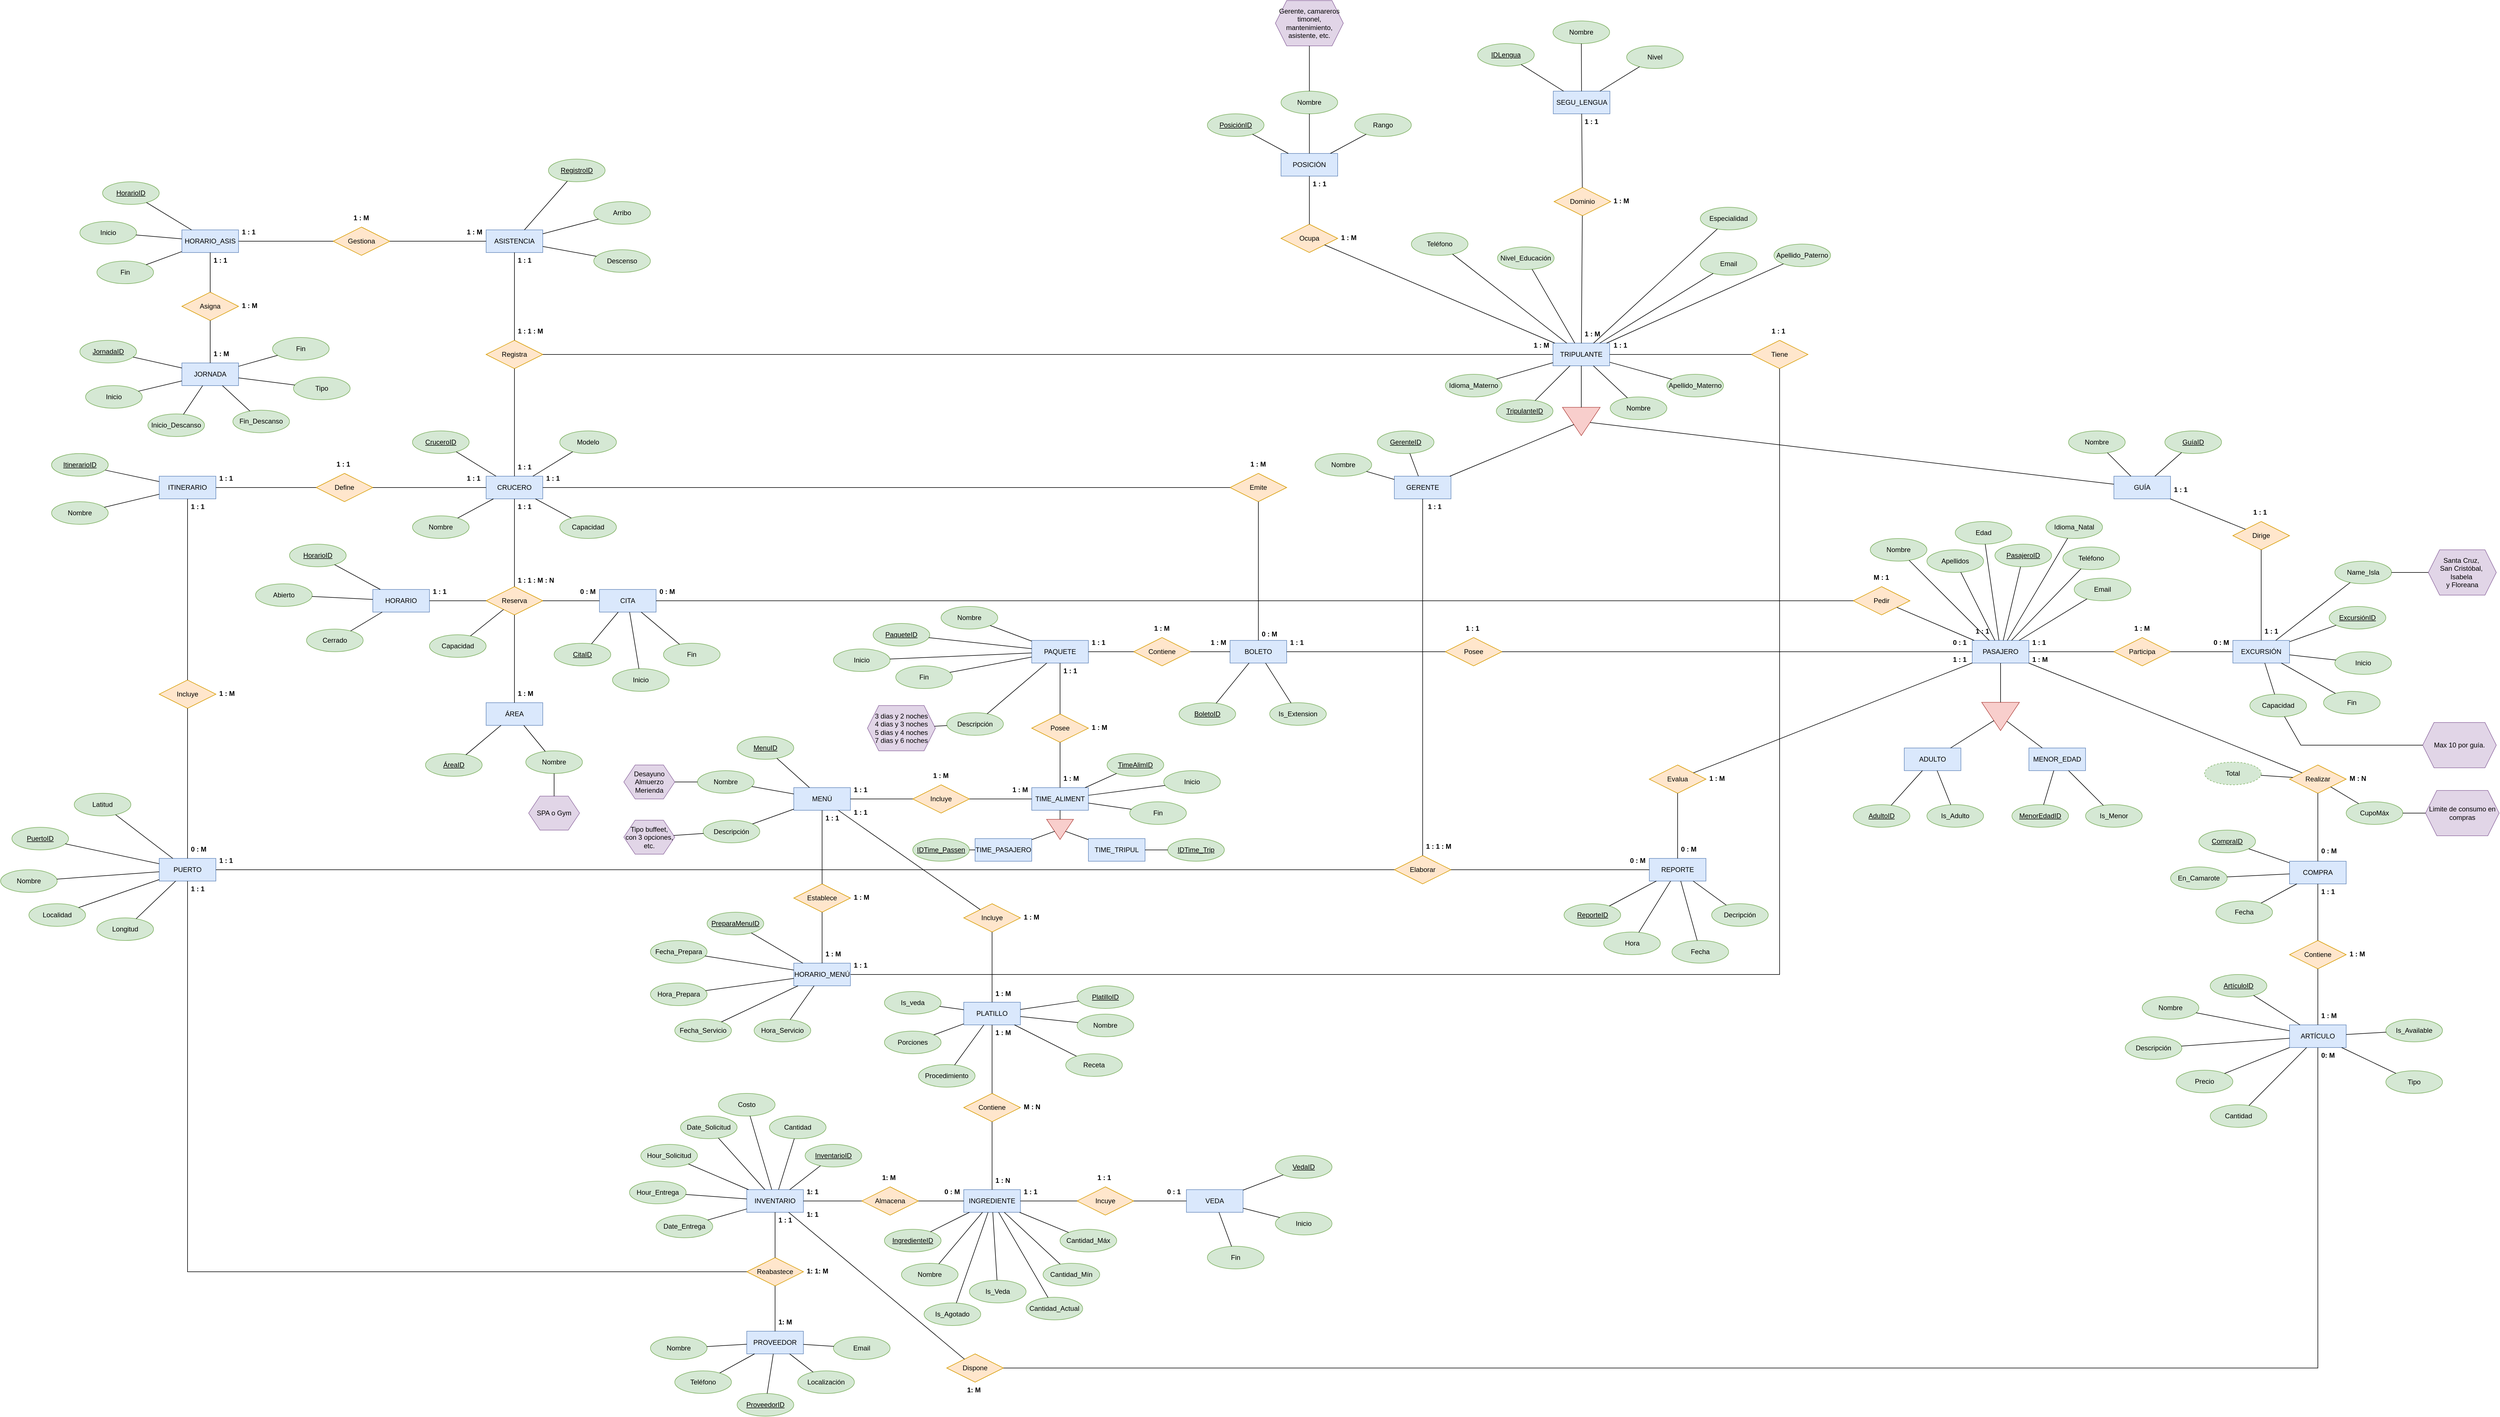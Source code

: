 <mxfile version="24.4.0" type="github">
  <diagram name="Página-1" id="Mf1vdCVvzEqVVEpjBD80">
    <mxGraphModel dx="3507" dy="1819" grid="1" gridSize="10" guides="1" tooltips="1" connect="1" arrows="1" fold="1" page="1" pageScale="1" pageWidth="827" pageHeight="1169" background="none" math="0" shadow="0">
      <root>
        <mxCell id="0" />
        <mxCell id="1" parent="0" />
        <mxCell id="Goxi84qDYm24SVxgxPYc-1" value="CRUCERO" style="whiteSpace=wrap;html=1;align=center;fillColor=#dae8fc;strokeColor=#6c8ebf;" parent="1" vertex="1">
          <mxGeometry x="-923" y="160" width="100" height="40" as="geometry" />
        </mxCell>
        <mxCell id="Goxi84qDYm24SVxgxPYc-2" value="Registra" style="shape=rhombus;perimeter=rhombusPerimeter;whiteSpace=wrap;html=1;align=center;fillColor=#ffe6cc;strokeColor=#d79b00;" parent="1" vertex="1">
          <mxGeometry x="-923" y="-80" width="100" height="50" as="geometry" />
        </mxCell>
        <mxCell id="Goxi84qDYm24SVxgxPYc-3" value="TRIPULANTE" style="whiteSpace=wrap;html=1;align=center;fillColor=#dae8fc;strokeColor=#6c8ebf;" parent="1" vertex="1">
          <mxGeometry x="960" y="-75" width="100" height="40" as="geometry" />
        </mxCell>
        <mxCell id="Goxi84qDYm24SVxgxPYc-4" value="" style="endArrow=none;html=1;rounded=0;" parent="1" source="Goxi84qDYm24SVxgxPYc-1" target="Goxi84qDYm24SVxgxPYc-2" edge="1">
          <mxGeometry relative="1" as="geometry">
            <mxPoint x="-543" y="260" as="sourcePoint" />
            <mxPoint x="-383" y="260" as="targetPoint" />
          </mxGeometry>
        </mxCell>
        <mxCell id="Goxi84qDYm24SVxgxPYc-5" value="" style="endArrow=none;html=1;rounded=0;" parent="1" source="Goxi84qDYm24SVxgxPYc-2" target="Goxi84qDYm24SVxgxPYc-3" edge="1">
          <mxGeometry relative="1" as="geometry">
            <mxPoint x="-30" y="65" as="sourcePoint" />
            <mxPoint x="130" y="65" as="targetPoint" />
          </mxGeometry>
        </mxCell>
        <mxCell id="Goxi84qDYm24SVxgxPYc-6" value="1 : 1 : M" style="text;strokeColor=none;fillColor=none;spacingLeft=4;spacingRight=4;overflow=hidden;rotatable=0;points=[[0,0.5],[1,0.5]];portConstraint=eastwest;fontSize=12;whiteSpace=wrap;html=1;fontStyle=1" parent="1" vertex="1">
          <mxGeometry x="-873" y="-110" width="60" height="30" as="geometry" />
        </mxCell>
        <mxCell id="Goxi84qDYm24SVxgxPYc-7" value="ASISTENCIA" style="whiteSpace=wrap;html=1;align=center;fillColor=#dae8fc;strokeColor=#6c8ebf;" parent="1" vertex="1">
          <mxGeometry x="-923" y="-275" width="100" height="40" as="geometry" />
        </mxCell>
        <mxCell id="Goxi84qDYm24SVxgxPYc-8" value="1 : 1" style="text;strokeColor=none;fillColor=none;spacingLeft=4;spacingRight=4;overflow=hidden;rotatable=0;points=[[0,0.5],[1,0.5]];portConstraint=eastwest;fontSize=12;whiteSpace=wrap;html=1;fontStyle=1" parent="1" vertex="1">
          <mxGeometry x="-873" y="130" width="40" height="30" as="geometry" />
        </mxCell>
        <mxCell id="Goxi84qDYm24SVxgxPYc-10" value="" style="endArrow=none;html=1;rounded=0;" parent="1" source="Goxi84qDYm24SVxgxPYc-2" target="Goxi84qDYm24SVxgxPYc-7" edge="1">
          <mxGeometry relative="1" as="geometry">
            <mxPoint x="-973" y="55" as="sourcePoint" />
            <mxPoint x="-813" y="55" as="targetPoint" />
          </mxGeometry>
        </mxCell>
        <mxCell id="Goxi84qDYm24SVxgxPYc-12" value="1 : M" style="text;strokeColor=none;fillColor=none;spacingLeft=4;spacingRight=4;overflow=hidden;rotatable=0;points=[[0,0.5],[1,0.5]];portConstraint=eastwest;fontSize=12;whiteSpace=wrap;html=1;fontStyle=1" parent="1" vertex="1">
          <mxGeometry x="920" y="-85" width="40" height="30" as="geometry" />
        </mxCell>
        <mxCell id="Goxi84qDYm24SVxgxPYc-13" value="1 : 1" style="text;strokeColor=none;fillColor=none;spacingLeft=4;spacingRight=4;overflow=hidden;rotatable=0;points=[[0,0.5],[1,0.5]];portConstraint=eastwest;fontSize=12;whiteSpace=wrap;html=1;fontStyle=1" parent="1" vertex="1">
          <mxGeometry x="-873" y="-235" width="40" height="30" as="geometry" />
        </mxCell>
        <mxCell id="Goxi84qDYm24SVxgxPYc-15" value="Dominio" style="shape=rhombus;perimeter=rhombusPerimeter;whiteSpace=wrap;html=1;align=center;fillColor=#ffe6cc;strokeColor=#d79b00;" parent="1" vertex="1">
          <mxGeometry x="962" y="-350" width="100" height="50" as="geometry" />
        </mxCell>
        <mxCell id="Goxi84qDYm24SVxgxPYc-16" value="SEGU_LENGUA" style="whiteSpace=wrap;html=1;align=center;fillColor=#dae8fc;strokeColor=#6c8ebf;" parent="1" vertex="1">
          <mxGeometry x="960.5" y="-520" width="100" height="40" as="geometry" />
        </mxCell>
        <mxCell id="Goxi84qDYm24SVxgxPYc-17" value="" style="endArrow=none;html=1;rounded=0;" parent="1" source="Goxi84qDYm24SVxgxPYc-3" target="Goxi84qDYm24SVxgxPYc-15" edge="1">
          <mxGeometry relative="1" as="geometry">
            <mxPoint x="610" y="-305" as="sourcePoint" />
            <mxPoint x="830" y="-225" as="targetPoint" />
          </mxGeometry>
        </mxCell>
        <mxCell id="Goxi84qDYm24SVxgxPYc-18" value="" style="endArrow=none;html=1;rounded=0;" parent="1" source="Goxi84qDYm24SVxgxPYc-15" target="Goxi84qDYm24SVxgxPYc-16" edge="1">
          <mxGeometry relative="1" as="geometry">
            <mxPoint x="970.5" y="-360" as="sourcePoint" />
            <mxPoint x="1130.5" y="-360" as="targetPoint" />
          </mxGeometry>
        </mxCell>
        <mxCell id="Goxi84qDYm24SVxgxPYc-19" value="1 : M" style="text;strokeColor=none;fillColor=none;spacingLeft=4;spacingRight=4;overflow=hidden;rotatable=0;points=[[0,0.5],[1,0.5]];portConstraint=eastwest;fontSize=12;whiteSpace=wrap;html=1;fontStyle=1" parent="1" vertex="1">
          <mxGeometry x="1061" y="-340" width="40" height="30" as="geometry" />
        </mxCell>
        <mxCell id="Goxi84qDYm24SVxgxPYc-20" value="1 : M" style="text;strokeColor=none;fillColor=none;spacingLeft=4;spacingRight=4;overflow=hidden;rotatable=0;points=[[0,0.5],[1,0.5]];portConstraint=eastwest;fontSize=12;whiteSpace=wrap;html=1;fontStyle=1" parent="1" vertex="1">
          <mxGeometry x="1010" y="-105" width="40" height="30" as="geometry" />
        </mxCell>
        <mxCell id="Goxi84qDYm24SVxgxPYc-21" value="1 : 1" style="text;strokeColor=none;fillColor=none;spacingLeft=4;spacingRight=4;overflow=hidden;rotatable=0;points=[[0,0.5],[1,0.5]];portConstraint=eastwest;fontSize=12;whiteSpace=wrap;html=1;fontStyle=1" parent="1" vertex="1">
          <mxGeometry x="1009.5" y="-480" width="40" height="30" as="geometry" />
        </mxCell>
        <mxCell id="Goxi84qDYm24SVxgxPYc-22" value="Ocupa" style="shape=rhombus;perimeter=rhombusPerimeter;whiteSpace=wrap;html=1;align=center;fillColor=#ffe6cc;strokeColor=#d79b00;" parent="1" vertex="1">
          <mxGeometry x="480" y="-285" width="100" height="50" as="geometry" />
        </mxCell>
        <mxCell id="Goxi84qDYm24SVxgxPYc-23" value="POSICIÓN" style="whiteSpace=wrap;html=1;align=center;fillColor=#dae8fc;strokeColor=#6c8ebf;" parent="1" vertex="1">
          <mxGeometry x="480" y="-410" width="100" height="40" as="geometry" />
        </mxCell>
        <mxCell id="Goxi84qDYm24SVxgxPYc-24" value="" style="endArrow=none;html=1;rounded=0;" parent="1" source="Goxi84qDYm24SVxgxPYc-23" target="Goxi84qDYm24SVxgxPYc-22" edge="1">
          <mxGeometry relative="1" as="geometry">
            <mxPoint x="750" y="-325" as="sourcePoint" />
            <mxPoint x="910" y="-325" as="targetPoint" />
          </mxGeometry>
        </mxCell>
        <mxCell id="Goxi84qDYm24SVxgxPYc-25" value="" style="endArrow=none;html=1;rounded=0;" parent="1" source="Goxi84qDYm24SVxgxPYc-22" target="Goxi84qDYm24SVxgxPYc-3" edge="1">
          <mxGeometry relative="1" as="geometry">
            <mxPoint x="1090" y="-125" as="sourcePoint" />
            <mxPoint x="1250" y="-125" as="targetPoint" />
          </mxGeometry>
        </mxCell>
        <mxCell id="Goxi84qDYm24SVxgxPYc-26" value="1 : M" style="text;strokeColor=none;fillColor=none;spacingLeft=4;spacingRight=4;overflow=hidden;rotatable=0;points=[[0,0.5],[1,0.5]];portConstraint=eastwest;fontSize=12;whiteSpace=wrap;html=1;fontStyle=1" parent="1" vertex="1">
          <mxGeometry x="580" y="-275" width="40" height="30" as="geometry" />
        </mxCell>
        <mxCell id="Goxi84qDYm24SVxgxPYc-28" value="1 : 1" style="text;strokeColor=none;fillColor=none;spacingLeft=4;spacingRight=4;overflow=hidden;rotatable=0;points=[[0,0.5],[1,0.5]];portConstraint=eastwest;fontSize=12;whiteSpace=wrap;html=1;fontStyle=1" parent="1" vertex="1">
          <mxGeometry x="530" y="-370" width="40" height="30" as="geometry" />
        </mxCell>
        <mxCell id="Goxi84qDYm24SVxgxPYc-30" value="Reserva" style="shape=rhombus;perimeter=rhombusPerimeter;whiteSpace=wrap;html=1;align=center;fillColor=#ffe6cc;strokeColor=#d79b00;" parent="1" vertex="1">
          <mxGeometry x="-923" y="355" width="100" height="50" as="geometry" />
        </mxCell>
        <mxCell id="Goxi84qDYm24SVxgxPYc-31" value="ÁREA" style="whiteSpace=wrap;html=1;align=center;fillColor=#dae8fc;strokeColor=#6c8ebf;" parent="1" vertex="1">
          <mxGeometry x="-923" y="560" width="100" height="40" as="geometry" />
        </mxCell>
        <mxCell id="Goxi84qDYm24SVxgxPYc-32" value="HORARIO" style="whiteSpace=wrap;html=1;align=center;fillColor=#dae8fc;strokeColor=#6c8ebf;" parent="1" vertex="1">
          <mxGeometry x="-1123" y="360" width="100" height="40" as="geometry" />
        </mxCell>
        <mxCell id="Goxi84qDYm24SVxgxPYc-33" value="" style="endArrow=none;html=1;rounded=0;" parent="1" source="Goxi84qDYm24SVxgxPYc-31" target="Goxi84qDYm24SVxgxPYc-30" edge="1">
          <mxGeometry relative="1" as="geometry">
            <mxPoint x="-1143" y="270" as="sourcePoint" />
            <mxPoint x="-983" y="270" as="targetPoint" />
          </mxGeometry>
        </mxCell>
        <mxCell id="Goxi84qDYm24SVxgxPYc-34" value="" style="endArrow=none;html=1;rounded=0;" parent="1" source="Goxi84qDYm24SVxgxPYc-30" target="Goxi84qDYm24SVxgxPYc-1" edge="1">
          <mxGeometry relative="1" as="geometry">
            <mxPoint x="-1063" y="240" as="sourcePoint" />
            <mxPoint x="-903" y="240" as="targetPoint" />
          </mxGeometry>
        </mxCell>
        <mxCell id="Goxi84qDYm24SVxgxPYc-35" value="1 : 1" style="text;strokeColor=none;fillColor=none;spacingLeft=4;spacingRight=4;overflow=hidden;rotatable=0;points=[[0,0.5],[1,0.5]];portConstraint=eastwest;fontSize=12;whiteSpace=wrap;html=1;fontStyle=1" parent="1" vertex="1">
          <mxGeometry x="-873" y="200" width="40" height="30" as="geometry" />
        </mxCell>
        <mxCell id="Goxi84qDYm24SVxgxPYc-36" value="1 : M" style="text;strokeColor=none;fillColor=none;spacingLeft=4;spacingRight=4;overflow=hidden;rotatable=0;points=[[0,0.5],[1,0.5]];portConstraint=eastwest;fontSize=12;whiteSpace=wrap;html=1;fontStyle=1" parent="1" vertex="1">
          <mxGeometry x="-873" y="530" width="40" height="30" as="geometry" />
        </mxCell>
        <mxCell id="Goxi84qDYm24SVxgxPYc-37" value="CITA" style="whiteSpace=wrap;html=1;align=center;fillColor=#dae8fc;strokeColor=#6c8ebf;" parent="1" vertex="1">
          <mxGeometry x="-723" y="360" width="100" height="40" as="geometry" />
        </mxCell>
        <mxCell id="Goxi84qDYm24SVxgxPYc-38" value="" style="endArrow=none;html=1;rounded=0;" parent="1" source="Goxi84qDYm24SVxgxPYc-30" target="Goxi84qDYm24SVxgxPYc-37" edge="1">
          <mxGeometry relative="1" as="geometry">
            <mxPoint x="-593" y="455" as="sourcePoint" />
            <mxPoint x="-433" y="455" as="targetPoint" />
          </mxGeometry>
        </mxCell>
        <mxCell id="Goxi84qDYm24SVxgxPYc-39" value="0 : M" style="text;strokeColor=none;fillColor=none;spacingLeft=4;spacingRight=4;overflow=hidden;rotatable=0;points=[[0,0.5],[1,0.5]];portConstraint=eastwest;fontSize=12;whiteSpace=wrap;html=1;fontStyle=1" parent="1" vertex="1">
          <mxGeometry x="-763" y="350" width="40" height="30" as="geometry" />
        </mxCell>
        <mxCell id="Goxi84qDYm24SVxgxPYc-40" value="" style="endArrow=none;html=1;rounded=0;" parent="1" source="Goxi84qDYm24SVxgxPYc-30" target="Goxi84qDYm24SVxgxPYc-32" edge="1">
          <mxGeometry relative="1" as="geometry">
            <mxPoint x="-803" y="445" as="sourcePoint" />
            <mxPoint x="-643" y="445" as="targetPoint" />
          </mxGeometry>
        </mxCell>
        <mxCell id="Goxi84qDYm24SVxgxPYc-41" value="1 : 1" style="text;strokeColor=none;fillColor=none;spacingLeft=4;spacingRight=4;overflow=hidden;rotatable=0;points=[[0,0.5],[1,0.5]];portConstraint=eastwest;fontSize=12;whiteSpace=wrap;html=1;fontStyle=1" parent="1" vertex="1">
          <mxGeometry x="-1023" y="350" width="40" height="30" as="geometry" />
        </mxCell>
        <mxCell id="Goxi84qDYm24SVxgxPYc-42" value="1 : 1 : M : N" style="text;strokeColor=none;fillColor=none;spacingLeft=4;spacingRight=4;overflow=hidden;rotatable=0;points=[[0,0.5],[1,0.5]];portConstraint=eastwest;fontSize=12;whiteSpace=wrap;html=1;fontStyle=1" parent="1" vertex="1">
          <mxGeometry x="-873" y="330" width="80" height="30" as="geometry" />
        </mxCell>
        <mxCell id="Goxi84qDYm24SVxgxPYc-43" value="Define" style="shape=rhombus;perimeter=rhombusPerimeter;whiteSpace=wrap;html=1;align=center;fillColor=#ffe6cc;strokeColor=#d79b00;" parent="1" vertex="1">
          <mxGeometry x="-1223" y="155" width="100" height="50" as="geometry" />
        </mxCell>
        <mxCell id="Goxi84qDYm24SVxgxPYc-44" value="ITINERARIO" style="whiteSpace=wrap;html=1;align=center;fillColor=#dae8fc;strokeColor=#6c8ebf;" parent="1" vertex="1">
          <mxGeometry x="-1500" y="160" width="100" height="40" as="geometry" />
        </mxCell>
        <mxCell id="Goxi84qDYm24SVxgxPYc-45" value="" style="endArrow=none;html=1;rounded=0;" parent="1" source="Goxi84qDYm24SVxgxPYc-44" target="Goxi84qDYm24SVxgxPYc-43" edge="1">
          <mxGeometry relative="1" as="geometry">
            <mxPoint x="-903" y="270" as="sourcePoint" />
            <mxPoint x="-743" y="270" as="targetPoint" />
          </mxGeometry>
        </mxCell>
        <mxCell id="Goxi84qDYm24SVxgxPYc-46" value="" style="endArrow=none;html=1;rounded=0;" parent="1" source="Goxi84qDYm24SVxgxPYc-43" target="Goxi84qDYm24SVxgxPYc-1" edge="1">
          <mxGeometry relative="1" as="geometry">
            <mxPoint x="-893" y="260" as="sourcePoint" />
            <mxPoint x="-733" y="260" as="targetPoint" />
          </mxGeometry>
        </mxCell>
        <mxCell id="Goxi84qDYm24SVxgxPYc-50" value="Incluye" style="shape=rhombus;perimeter=rhombusPerimeter;whiteSpace=wrap;html=1;align=center;fillColor=#ffe6cc;strokeColor=#d79b00;" parent="1" vertex="1">
          <mxGeometry x="-1500" y="519.99" width="100" height="50" as="geometry" />
        </mxCell>
        <mxCell id="Goxi84qDYm24SVxgxPYc-51" value="PUERTO" style="whiteSpace=wrap;html=1;align=center;fillColor=#dae8fc;strokeColor=#6c8ebf;" parent="1" vertex="1">
          <mxGeometry x="-1500" y="835" width="100" height="40" as="geometry" />
        </mxCell>
        <mxCell id="Goxi84qDYm24SVxgxPYc-52" value="" style="endArrow=none;html=1;rounded=0;" parent="1" source="Goxi84qDYm24SVxgxPYc-51" target="Goxi84qDYm24SVxgxPYc-50" edge="1">
          <mxGeometry relative="1" as="geometry">
            <mxPoint x="-1490" y="605" as="sourcePoint" />
            <mxPoint x="-1330" y="605" as="targetPoint" />
          </mxGeometry>
        </mxCell>
        <mxCell id="Goxi84qDYm24SVxgxPYc-53" value="" style="endArrow=none;html=1;rounded=0;" parent="1" source="Goxi84qDYm24SVxgxPYc-50" target="Goxi84qDYm24SVxgxPYc-44" edge="1">
          <mxGeometry relative="1" as="geometry">
            <mxPoint x="-1650" y="280" as="sourcePoint" />
            <mxPoint x="-1490" y="280" as="targetPoint" />
          </mxGeometry>
        </mxCell>
        <mxCell id="Goxi84qDYm24SVxgxPYc-54" value="1 : M" style="text;strokeColor=none;fillColor=none;spacingLeft=4;spacingRight=4;overflow=hidden;rotatable=0;points=[[0,0.5],[1,0.5]];portConstraint=eastwest;fontSize=12;whiteSpace=wrap;html=1;fontStyle=1" parent="1" vertex="1">
          <mxGeometry x="-1400" y="529.99" width="40" height="30" as="geometry" />
        </mxCell>
        <mxCell id="Goxi84qDYm24SVxgxPYc-55" value="1 : 1" style="text;strokeColor=none;fillColor=none;spacingLeft=4;spacingRight=4;overflow=hidden;rotatable=0;points=[[0,0.5],[1,0.5]];portConstraint=eastwest;fontSize=12;whiteSpace=wrap;html=1;fontStyle=1" parent="1" vertex="1">
          <mxGeometry x="-1450" y="200" width="40" height="30" as="geometry" />
        </mxCell>
        <mxCell id="Goxi84qDYm24SVxgxPYc-56" value="0 : M" style="text;strokeColor=none;fillColor=none;spacingLeft=4;spacingRight=4;overflow=hidden;rotatable=0;points=[[0,0.5],[1,0.5]];portConstraint=eastwest;fontSize=12;whiteSpace=wrap;html=1;fontStyle=1" parent="1" vertex="1">
          <mxGeometry x="-1450" y="805" width="40" height="30" as="geometry" />
        </mxCell>
        <mxCell id="Goxi84qDYm24SVxgxPYc-57" value="1 : 1" style="text;strokeColor=none;fillColor=none;spacingLeft=4;spacingRight=4;overflow=hidden;rotatable=0;points=[[0,0.5],[1,0.5]];portConstraint=eastwest;fontSize=12;whiteSpace=wrap;html=1;fontStyle=1" parent="1" vertex="1">
          <mxGeometry x="-1193" y="125" width="40" height="30" as="geometry" />
        </mxCell>
        <mxCell id="Goxi84qDYm24SVxgxPYc-58" value="1 : 1" style="text;strokeColor=none;fillColor=none;spacingLeft=4;spacingRight=4;overflow=hidden;rotatable=0;points=[[0,0.5],[1,0.5]];portConstraint=eastwest;fontSize=12;whiteSpace=wrap;html=1;fontStyle=1" parent="1" vertex="1">
          <mxGeometry x="-963" y="150" width="40" height="30" as="geometry" />
        </mxCell>
        <mxCell id="Goxi84qDYm24SVxgxPYc-59" value="1 : 1" style="text;strokeColor=none;fillColor=none;spacingLeft=4;spacingRight=4;overflow=hidden;rotatable=0;points=[[0,0.5],[1,0.5]];portConstraint=eastwest;fontSize=12;whiteSpace=wrap;html=1;fontStyle=1" parent="1" vertex="1">
          <mxGeometry x="-1400" y="150" width="40" height="30" as="geometry" />
        </mxCell>
        <mxCell id="Goxi84qDYm24SVxgxPYc-61" value="REPORTE" style="whiteSpace=wrap;html=1;align=center;fillColor=#dae8fc;strokeColor=#6c8ebf;" parent="1" vertex="1">
          <mxGeometry x="1130" y="835" width="100" height="40" as="geometry" />
        </mxCell>
        <mxCell id="Goxi84qDYm24SVxgxPYc-65" value="0 : M" style="text;strokeColor=none;fillColor=none;spacingLeft=4;spacingRight=4;overflow=hidden;rotatable=0;points=[[0,0.5],[1,0.5]];portConstraint=eastwest;fontSize=12;whiteSpace=wrap;html=1;fontStyle=1" parent="1" vertex="1">
          <mxGeometry x="1090" y="825" width="40" height="30" as="geometry" />
        </mxCell>
        <mxCell id="Goxi84qDYm24SVxgxPYc-66" value="1 : 1" style="text;strokeColor=none;fillColor=none;spacingLeft=4;spacingRight=4;overflow=hidden;rotatable=0;points=[[0,0.5],[1,0.5]];portConstraint=eastwest;fontSize=12;whiteSpace=wrap;html=1;fontStyle=1" parent="1" vertex="1">
          <mxGeometry x="-1400" y="825" width="40" height="30" as="geometry" />
        </mxCell>
        <mxCell id="Goxi84qDYm24SVxgxPYc-68" value="Evalua" style="shape=rhombus;perimeter=rhombusPerimeter;whiteSpace=wrap;html=1;align=center;fillColor=#ffe6cc;strokeColor=#d79b00;" parent="1" vertex="1">
          <mxGeometry x="1130" y="670" width="100" height="50" as="geometry" />
        </mxCell>
        <mxCell id="Goxi84qDYm24SVxgxPYc-69" value="ADULTO" style="whiteSpace=wrap;html=1;align=center;fillColor=#dae8fc;strokeColor=#6c8ebf;" parent="1" vertex="1">
          <mxGeometry x="1580" y="640" width="100" height="40" as="geometry" />
        </mxCell>
        <mxCell id="Goxi84qDYm24SVxgxPYc-70" value="" style="endArrow=none;html=1;rounded=0;" parent="1" source="Goxi84qDYm24SVxgxPYc-61" target="Goxi84qDYm24SVxgxPYc-68" edge="1">
          <mxGeometry relative="1" as="geometry">
            <mxPoint x="1280" y="1035" as="sourcePoint" />
            <mxPoint x="1440" y="1035" as="targetPoint" />
          </mxGeometry>
        </mxCell>
        <mxCell id="Goxi84qDYm24SVxgxPYc-71" value="1 : M" style="text;strokeColor=none;fillColor=none;spacingLeft=4;spacingRight=4;overflow=hidden;rotatable=0;points=[[0,0.5],[1,0.5]];portConstraint=eastwest;fontSize=12;whiteSpace=wrap;html=1;fontStyle=1" parent="1" vertex="1">
          <mxGeometry x="1230" y="680" width="40" height="30" as="geometry" />
        </mxCell>
        <mxCell id="Goxi84qDYm24SVxgxPYc-72" value="0 : M" style="text;strokeColor=none;fillColor=none;spacingLeft=4;spacingRight=4;overflow=hidden;rotatable=0;points=[[0,0.5],[1,0.5]];portConstraint=eastwest;fontSize=12;whiteSpace=wrap;html=1;fontStyle=1" parent="1" vertex="1">
          <mxGeometry x="1180" y="805" width="40" height="35" as="geometry" />
        </mxCell>
        <mxCell id="Goxi84qDYm24SVxgxPYc-73" value="1 : 1" style="text;strokeColor=none;fillColor=none;spacingLeft=4;spacingRight=4;overflow=hidden;rotatable=0;points=[[0,0.5],[1,0.5]];portConstraint=eastwest;fontSize=12;whiteSpace=wrap;html=1;fontStyle=1" parent="1" vertex="1">
          <mxGeometry x="1660" y="470" width="40" height="30" as="geometry" />
        </mxCell>
        <mxCell id="Goxi84qDYm24SVxgxPYc-75" value="Elaborar" style="shape=rhombus;perimeter=rhombusPerimeter;whiteSpace=wrap;html=1;align=center;fillColor=#ffe6cc;strokeColor=#d79b00;" parent="1" vertex="1">
          <mxGeometry x="680" y="830" width="100" height="50" as="geometry" />
        </mxCell>
        <mxCell id="Goxi84qDYm24SVxgxPYc-78" value="" style="endArrow=none;html=1;rounded=0;" parent="1" source="Goxi84qDYm24SVxgxPYc-75" target="Goxi84qDYm24SVxgxPYc-61" edge="1">
          <mxGeometry relative="1" as="geometry">
            <mxPoint x="990" y="600" as="sourcePoint" />
            <mxPoint x="1150" y="600" as="targetPoint" />
          </mxGeometry>
        </mxCell>
        <mxCell id="Goxi84qDYm24SVxgxPYc-79" value="" style="triangle;whiteSpace=wrap;html=1;rotation=90;fillColor=#f8cecc;strokeColor=#b85450;" parent="1" vertex="1">
          <mxGeometry x="985" y="30.0" width="50" height="66.67" as="geometry" />
        </mxCell>
        <mxCell id="Goxi84qDYm24SVxgxPYc-81" value="GERENTE" style="whiteSpace=wrap;html=1;align=center;fillColor=#dae8fc;strokeColor=#6c8ebf;" parent="1" vertex="1">
          <mxGeometry x="680" y="160" width="100" height="40" as="geometry" />
        </mxCell>
        <mxCell id="Goxi84qDYm24SVxgxPYc-82" value="" style="endArrow=none;html=1;rounded=0;" parent="1" source="Goxi84qDYm24SVxgxPYc-3" target="Goxi84qDYm24SVxgxPYc-79" edge="1">
          <mxGeometry relative="1" as="geometry">
            <mxPoint x="1090" y="400" as="sourcePoint" />
            <mxPoint x="1250" y="400" as="targetPoint" />
          </mxGeometry>
        </mxCell>
        <mxCell id="Goxi84qDYm24SVxgxPYc-83" value="" style="endArrow=none;html=1;rounded=0;" parent="1" source="Goxi84qDYm24SVxgxPYc-79" target="Goxi84qDYm24SVxgxPYc-81" edge="1">
          <mxGeometry relative="1" as="geometry">
            <mxPoint x="1050" y="360" as="sourcePoint" />
            <mxPoint x="1210" y="360" as="targetPoint" />
          </mxGeometry>
        </mxCell>
        <mxCell id="Goxi84qDYm24SVxgxPYc-84" value="" style="endArrow=none;html=1;rounded=0;" parent="1" source="Goxi84qDYm24SVxgxPYc-81" target="Goxi84qDYm24SVxgxPYc-75" edge="1">
          <mxGeometry relative="1" as="geometry">
            <mxPoint x="810" y="650" as="sourcePoint" />
            <mxPoint x="970" y="650" as="targetPoint" />
          </mxGeometry>
        </mxCell>
        <mxCell id="Goxi84qDYm24SVxgxPYc-85" value="1 : 1 : M" style="text;strokeColor=none;fillColor=none;spacingLeft=4;spacingRight=4;overflow=hidden;rotatable=0;points=[[0,0.5],[1,0.5]];portConstraint=eastwest;fontSize=12;whiteSpace=wrap;html=1;fontStyle=1" parent="1" vertex="1">
          <mxGeometry x="730" y="800" width="60" height="30" as="geometry" />
        </mxCell>
        <mxCell id="Goxi84qDYm24SVxgxPYc-86" value="&amp;nbsp;1 : 1" style="text;strokeColor=none;fillColor=none;spacingLeft=4;spacingRight=4;overflow=hidden;rotatable=0;points=[[0,0.5],[1,0.5]];portConstraint=eastwest;fontSize=12;whiteSpace=wrap;html=1;fontStyle=1" parent="1" vertex="1">
          <mxGeometry x="730" y="200" width="40" height="30" as="geometry" />
        </mxCell>
        <mxCell id="Goxi84qDYm24SVxgxPYc-88" value="Emite" style="shape=rhombus;perimeter=rhombusPerimeter;whiteSpace=wrap;html=1;align=center;fillColor=#ffe6cc;strokeColor=#d79b00;" parent="1" vertex="1">
          <mxGeometry x="390" y="155" width="100" height="50" as="geometry" />
        </mxCell>
        <mxCell id="Goxi84qDYm24SVxgxPYc-89" value="BOLETO" style="whiteSpace=wrap;html=1;align=center;fillColor=#dae8fc;strokeColor=#6c8ebf;" parent="1" vertex="1">
          <mxGeometry x="390" y="449.99" width="100" height="40" as="geometry" />
        </mxCell>
        <mxCell id="Goxi84qDYm24SVxgxPYc-90" value="" style="endArrow=none;html=1;rounded=0;" parent="1" source="Goxi84qDYm24SVxgxPYc-1" target="Goxi84qDYm24SVxgxPYc-88" edge="1">
          <mxGeometry relative="1" as="geometry">
            <mxPoint x="140" y="290" as="sourcePoint" />
            <mxPoint x="300" y="290" as="targetPoint" />
          </mxGeometry>
        </mxCell>
        <mxCell id="Goxi84qDYm24SVxgxPYc-91" value="" style="endArrow=none;html=1;rounded=0;" parent="1" source="Goxi84qDYm24SVxgxPYc-88" target="Goxi84qDYm24SVxgxPYc-89" edge="1">
          <mxGeometry relative="1" as="geometry">
            <mxPoint x="300" y="460" as="sourcePoint" />
            <mxPoint x="460" y="460" as="targetPoint" />
          </mxGeometry>
        </mxCell>
        <mxCell id="Goxi84qDYm24SVxgxPYc-93" value="1 : M" style="text;strokeColor=none;fillColor=none;spacingLeft=4;spacingRight=4;overflow=hidden;rotatable=0;points=[[0,0.5],[1,0.5]];portConstraint=eastwest;fontSize=12;whiteSpace=wrap;html=1;fontStyle=1" parent="1" vertex="1">
          <mxGeometry x="420" y="125" width="40" height="30" as="geometry" />
        </mxCell>
        <mxCell id="Goxi84qDYm24SVxgxPYc-94" value="1 : 1" style="text;strokeColor=none;fillColor=none;spacingLeft=4;spacingRight=4;overflow=hidden;rotatable=0;points=[[0,0.5],[1,0.5]];portConstraint=eastwest;fontSize=12;whiteSpace=wrap;html=1;fontStyle=1" parent="1" vertex="1">
          <mxGeometry x="-823" y="150" width="40" height="30" as="geometry" />
        </mxCell>
        <mxCell id="Goxi84qDYm24SVxgxPYc-95" value="0 : M" style="text;strokeColor=none;fillColor=none;spacingLeft=4;spacingRight=4;overflow=hidden;rotatable=0;points=[[0,0.5],[1,0.5]];portConstraint=eastwest;fontSize=12;whiteSpace=wrap;html=1;fontStyle=1" parent="1" vertex="1">
          <mxGeometry x="440" y="424.99" width="40" height="30" as="geometry" />
        </mxCell>
        <mxCell id="Goxi84qDYm24SVxgxPYc-96" value="PASAJERO" style="whiteSpace=wrap;html=1;align=center;fillColor=#dae8fc;strokeColor=#6c8ebf;" parent="1" vertex="1">
          <mxGeometry x="1700" y="449.99" width="100" height="40" as="geometry" />
        </mxCell>
        <mxCell id="Goxi84qDYm24SVxgxPYc-97" value="MENOR_EDAD" style="whiteSpace=wrap;html=1;align=center;fillColor=#dae8fc;strokeColor=#6c8ebf;" parent="1" vertex="1">
          <mxGeometry x="1800" y="640" width="100" height="40" as="geometry" />
        </mxCell>
        <mxCell id="Goxi84qDYm24SVxgxPYc-98" value="" style="triangle;whiteSpace=wrap;html=1;rotation=90;fillColor=#f8cecc;strokeColor=#b85450;" parent="1" vertex="1">
          <mxGeometry x="1725" y="551.0" width="50" height="66.67" as="geometry" />
        </mxCell>
        <mxCell id="Goxi84qDYm24SVxgxPYc-99" value="" style="endArrow=none;html=1;rounded=0;" parent="1" source="Goxi84qDYm24SVxgxPYc-69" target="Goxi84qDYm24SVxgxPYc-98" edge="1">
          <mxGeometry relative="1" as="geometry">
            <mxPoint x="1600" y="623.35" as="sourcePoint" />
            <mxPoint x="1760" y="623.35" as="targetPoint" />
          </mxGeometry>
        </mxCell>
        <mxCell id="Goxi84qDYm24SVxgxPYc-100" value="" style="endArrow=none;html=1;rounded=0;" parent="1" source="Goxi84qDYm24SVxgxPYc-98" target="Goxi84qDYm24SVxgxPYc-97" edge="1">
          <mxGeometry relative="1" as="geometry">
            <mxPoint x="1910" y="643.35" as="sourcePoint" />
            <mxPoint x="2070" y="643.35" as="targetPoint" />
          </mxGeometry>
        </mxCell>
        <mxCell id="Goxi84qDYm24SVxgxPYc-101" value="" style="endArrow=none;html=1;rounded=0;" parent="1" source="Goxi84qDYm24SVxgxPYc-96" target="Goxi84qDYm24SVxgxPYc-98" edge="1">
          <mxGeometry relative="1" as="geometry">
            <mxPoint x="1950" y="570" as="sourcePoint" />
            <mxPoint x="2110" y="570" as="targetPoint" />
          </mxGeometry>
        </mxCell>
        <mxCell id="Goxi84qDYm24SVxgxPYc-102" value="" style="endArrow=none;html=1;rounded=0;" parent="1" source="Goxi84qDYm24SVxgxPYc-68" target="Goxi84qDYm24SVxgxPYc-96" edge="1">
          <mxGeometry relative="1" as="geometry">
            <mxPoint x="1750" y="670" as="sourcePoint" />
            <mxPoint x="1910" y="670" as="targetPoint" />
          </mxGeometry>
        </mxCell>
        <mxCell id="Goxi84qDYm24SVxgxPYc-103" value="Posee" style="shape=rhombus;perimeter=rhombusPerimeter;whiteSpace=wrap;html=1;align=center;fillColor=#ffe6cc;strokeColor=#d79b00;" parent="1" vertex="1">
          <mxGeometry x="770" y="444.99" width="100" height="50" as="geometry" />
        </mxCell>
        <mxCell id="Goxi84qDYm24SVxgxPYc-104" value="1 : 1" style="text;strokeColor=none;fillColor=none;spacingLeft=4;spacingRight=4;overflow=hidden;rotatable=0;points=[[0,0.5],[1,0.5]];portConstraint=eastwest;fontSize=12;whiteSpace=wrap;html=1;fontStyle=1" parent="1" vertex="1">
          <mxGeometry x="800" y="414.99" width="40" height="30" as="geometry" />
        </mxCell>
        <mxCell id="Goxi84qDYm24SVxgxPYc-105" value="" style="endArrow=none;html=1;rounded=0;" parent="1" source="Goxi84qDYm24SVxgxPYc-89" target="Goxi84qDYm24SVxgxPYc-103" edge="1">
          <mxGeometry relative="1" as="geometry">
            <mxPoint x="600" y="540" as="sourcePoint" />
            <mxPoint x="760" y="540" as="targetPoint" />
          </mxGeometry>
        </mxCell>
        <mxCell id="Goxi84qDYm24SVxgxPYc-106" value="" style="endArrow=none;html=1;rounded=0;" parent="1" source="Goxi84qDYm24SVxgxPYc-103" target="Goxi84qDYm24SVxgxPYc-96" edge="1">
          <mxGeometry relative="1" as="geometry">
            <mxPoint x="860" y="550" as="sourcePoint" />
            <mxPoint x="1020" y="550" as="targetPoint" />
          </mxGeometry>
        </mxCell>
        <mxCell id="Goxi84qDYm24SVxgxPYc-107" value="0 : 1" style="text;strokeColor=none;fillColor=none;spacingLeft=4;spacingRight=4;overflow=hidden;rotatable=0;points=[[0,0.5],[1,0.5]];portConstraint=eastwest;fontSize=12;whiteSpace=wrap;html=1;fontStyle=1" parent="1" vertex="1">
          <mxGeometry x="1660" y="440" width="40" height="30" as="geometry" />
        </mxCell>
        <mxCell id="Goxi84qDYm24SVxgxPYc-108" value="1 : 1" style="text;strokeColor=none;fillColor=none;spacingLeft=4;spacingRight=4;overflow=hidden;rotatable=0;points=[[0,0.5],[1,0.5]];portConstraint=eastwest;fontSize=12;whiteSpace=wrap;html=1;fontStyle=1" parent="1" vertex="1">
          <mxGeometry x="490" y="440" width="40" height="30" as="geometry" />
        </mxCell>
        <mxCell id="Goxi84qDYm24SVxgxPYc-109" value="Pedir" style="shape=rhombus;perimeter=rhombusPerimeter;whiteSpace=wrap;html=1;align=center;fillColor=#ffe6cc;strokeColor=#d79b00;" parent="1" vertex="1">
          <mxGeometry x="1490" y="355" width="100" height="50" as="geometry" />
        </mxCell>
        <mxCell id="Goxi84qDYm24SVxgxPYc-110" value="" style="endArrow=none;html=1;rounded=0;" parent="1" source="Goxi84qDYm24SVxgxPYc-37" target="Goxi84qDYm24SVxgxPYc-109" edge="1">
          <mxGeometry relative="1" as="geometry">
            <mxPoint x="510" y="330" as="sourcePoint" />
            <mxPoint x="670" y="330" as="targetPoint" />
          </mxGeometry>
        </mxCell>
        <mxCell id="Goxi84qDYm24SVxgxPYc-111" value="" style="endArrow=none;html=1;rounded=0;" parent="1" source="Goxi84qDYm24SVxgxPYc-109" target="Goxi84qDYm24SVxgxPYc-96" edge="1">
          <mxGeometry relative="1" as="geometry">
            <mxPoint x="1580" y="570" as="sourcePoint" />
            <mxPoint x="1740" y="570" as="targetPoint" />
          </mxGeometry>
        </mxCell>
        <mxCell id="Goxi84qDYm24SVxgxPYc-112" value="M : 1" style="text;strokeColor=none;fillColor=none;spacingLeft=4;spacingRight=4;overflow=hidden;rotatable=0;points=[[0,0.5],[1,0.5]];portConstraint=eastwest;fontSize=12;whiteSpace=wrap;html=1;fontStyle=1" parent="1" vertex="1">
          <mxGeometry x="1520" y="325" width="40" height="30" as="geometry" />
        </mxCell>
        <mxCell id="Goxi84qDYm24SVxgxPYc-113" value="1 : 1" style="text;strokeColor=none;fillColor=none;spacingLeft=4;spacingRight=4;overflow=hidden;rotatable=0;points=[[0,0.5],[1,0.5]];portConstraint=eastwest;fontSize=12;whiteSpace=wrap;html=1;fontStyle=1" parent="1" vertex="1">
          <mxGeometry x="1700" y="419.99" width="40" height="30" as="geometry" />
        </mxCell>
        <mxCell id="Goxi84qDYm24SVxgxPYc-114" value="0 : M" style="text;strokeColor=none;fillColor=none;spacingLeft=4;spacingRight=4;overflow=hidden;rotatable=0;points=[[0,0.5],[1,0.5]];portConstraint=eastwest;fontSize=12;whiteSpace=wrap;html=1;fontStyle=1" parent="1" vertex="1">
          <mxGeometry x="-623" y="350" width="40" height="30" as="geometry" />
        </mxCell>
        <mxCell id="Goxi84qDYm24SVxgxPYc-115" value="Participa" style="shape=rhombus;perimeter=rhombusPerimeter;whiteSpace=wrap;html=1;align=center;fillColor=#ffe6cc;strokeColor=#d79b00;" parent="1" vertex="1">
          <mxGeometry x="1950" y="444.99" width="100" height="50" as="geometry" />
        </mxCell>
        <mxCell id="Goxi84qDYm24SVxgxPYc-116" value="EXCURSIÓN" style="whiteSpace=wrap;html=1;align=center;fillColor=#dae8fc;strokeColor=#6c8ebf;" parent="1" vertex="1">
          <mxGeometry x="2160" y="449.99" width="100" height="40" as="geometry" />
        </mxCell>
        <mxCell id="Goxi84qDYm24SVxgxPYc-117" value="1 : M" style="text;strokeColor=none;fillColor=none;spacingLeft=4;spacingRight=4;overflow=hidden;rotatable=0;points=[[0,0.5],[1,0.5]];portConstraint=eastwest;fontSize=12;whiteSpace=wrap;html=1;fontStyle=1" parent="1" vertex="1">
          <mxGeometry x="1980" y="414.99" width="40" height="30" as="geometry" />
        </mxCell>
        <mxCell id="Goxi84qDYm24SVxgxPYc-118" value="" style="endArrow=none;html=1;rounded=0;" parent="1" source="Goxi84qDYm24SVxgxPYc-96" target="Goxi84qDYm24SVxgxPYc-115" edge="1">
          <mxGeometry relative="1" as="geometry">
            <mxPoint x="2010" y="530" as="sourcePoint" />
            <mxPoint x="1990" y="510" as="targetPoint" />
          </mxGeometry>
        </mxCell>
        <mxCell id="Goxi84qDYm24SVxgxPYc-119" value="" style="endArrow=none;html=1;rounded=0;" parent="1" source="Goxi84qDYm24SVxgxPYc-115" target="Goxi84qDYm24SVxgxPYc-116" edge="1">
          <mxGeometry relative="1" as="geometry">
            <mxPoint x="2090" y="540" as="sourcePoint" />
            <mxPoint x="2250" y="540" as="targetPoint" />
          </mxGeometry>
        </mxCell>
        <mxCell id="Goxi84qDYm24SVxgxPYc-120" value="0 : M" style="text;strokeColor=none;fillColor=none;spacingLeft=4;spacingRight=4;overflow=hidden;rotatable=0;points=[[0,0.5],[1,0.5]];portConstraint=eastwest;fontSize=12;whiteSpace=wrap;html=1;fontStyle=1" parent="1" vertex="1">
          <mxGeometry x="2120" y="440" width="40" height="30" as="geometry" />
        </mxCell>
        <mxCell id="Goxi84qDYm24SVxgxPYc-121" value="1 : 1" style="text;strokeColor=none;fillColor=none;spacingLeft=4;spacingRight=4;overflow=hidden;rotatable=0;points=[[0,0.5],[1,0.5]];portConstraint=eastwest;fontSize=12;whiteSpace=wrap;html=1;fontStyle=1" parent="1" vertex="1">
          <mxGeometry x="1800" y="440" width="40" height="30" as="geometry" />
        </mxCell>
        <mxCell id="Goxi84qDYm24SVxgxPYc-122" value="GUÍA" style="whiteSpace=wrap;html=1;align=center;fillColor=#dae8fc;strokeColor=#6c8ebf;" parent="1" vertex="1">
          <mxGeometry x="1950" y="160" width="100" height="40" as="geometry" />
        </mxCell>
        <mxCell id="Goxi84qDYm24SVxgxPYc-123" value="" style="endArrow=none;html=1;rounded=0;" parent="1" source="Goxi84qDYm24SVxgxPYc-79" target="Goxi84qDYm24SVxgxPYc-122" edge="1">
          <mxGeometry relative="1" as="geometry">
            <mxPoint x="1200" y="60" as="sourcePoint" />
            <mxPoint x="1360" y="60" as="targetPoint" />
          </mxGeometry>
        </mxCell>
        <mxCell id="Goxi84qDYm24SVxgxPYc-124" value="Dirige" style="shape=rhombus;perimeter=rhombusPerimeter;whiteSpace=wrap;html=1;align=center;fillColor=#ffe6cc;strokeColor=#d79b00;" parent="1" vertex="1">
          <mxGeometry x="2160" y="240" width="100" height="50" as="geometry" />
        </mxCell>
        <mxCell id="Goxi84qDYm24SVxgxPYc-125" value="" style="endArrow=none;html=1;rounded=0;" parent="1" source="Goxi84qDYm24SVxgxPYc-122" target="Goxi84qDYm24SVxgxPYc-124" edge="1">
          <mxGeometry relative="1" as="geometry">
            <mxPoint x="2020" y="210" as="sourcePoint" />
            <mxPoint x="2210" y="310" as="targetPoint" />
          </mxGeometry>
        </mxCell>
        <mxCell id="Goxi84qDYm24SVxgxPYc-126" value="" style="endArrow=none;html=1;rounded=0;" parent="1" source="Goxi84qDYm24SVxgxPYc-124" target="Goxi84qDYm24SVxgxPYc-116" edge="1">
          <mxGeometry relative="1" as="geometry">
            <mxPoint x="2200" y="350" as="sourcePoint" />
            <mxPoint x="2360" y="350" as="targetPoint" />
          </mxGeometry>
        </mxCell>
        <mxCell id="Goxi84qDYm24SVxgxPYc-127" value="1 : 1" style="text;strokeColor=none;fillColor=none;spacingLeft=4;spacingRight=4;overflow=hidden;rotatable=0;points=[[0,0.5],[1,0.5]];portConstraint=eastwest;fontSize=12;whiteSpace=wrap;html=1;fontStyle=1" parent="1" vertex="1">
          <mxGeometry x="2190" y="210" width="40" height="30" as="geometry" />
        </mxCell>
        <mxCell id="Goxi84qDYm24SVxgxPYc-128" value="1 : 1" style="text;strokeColor=none;fillColor=none;spacingLeft=4;spacingRight=4;overflow=hidden;rotatable=0;points=[[0,0.5],[1,0.5]];portConstraint=eastwest;fontSize=12;whiteSpace=wrap;html=1;fontStyle=1" parent="1" vertex="1">
          <mxGeometry x="2210" y="419.99" width="40" height="30" as="geometry" />
        </mxCell>
        <mxCell id="Goxi84qDYm24SVxgxPYc-129" value="1 : 1" style="text;strokeColor=none;fillColor=none;spacingLeft=4;spacingRight=4;overflow=hidden;rotatable=0;points=[[0,0.5],[1,0.5]];portConstraint=eastwest;fontSize=12;whiteSpace=wrap;html=1;fontStyle=1" parent="1" vertex="1">
          <mxGeometry x="2050" y="170" width="40" height="30" as="geometry" />
        </mxCell>
        <mxCell id="Goxi84qDYm24SVxgxPYc-130" value="Realizar" style="shape=rhombus;perimeter=rhombusPerimeter;whiteSpace=wrap;html=1;align=center;fillColor=#ffe6cc;strokeColor=#d79b00;" parent="1" vertex="1">
          <mxGeometry x="2260" y="670" width="100" height="50" as="geometry" />
        </mxCell>
        <mxCell id="Goxi84qDYm24SVxgxPYc-131" value="" style="endArrow=none;html=1;rounded=0;" parent="1" source="Goxi84qDYm24SVxgxPYc-96" target="Goxi84qDYm24SVxgxPYc-130" edge="1">
          <mxGeometry relative="1" as="geometry">
            <mxPoint x="1930" y="600" as="sourcePoint" />
            <mxPoint x="2090" y="600" as="targetPoint" />
          </mxGeometry>
        </mxCell>
        <mxCell id="Goxi84qDYm24SVxgxPYc-132" value="COMPRA" style="whiteSpace=wrap;html=1;align=center;fillColor=#dae8fc;strokeColor=#6c8ebf;" parent="1" vertex="1">
          <mxGeometry x="2260" y="840" width="100" height="40" as="geometry" />
        </mxCell>
        <mxCell id="Goxi84qDYm24SVxgxPYc-133" value="" style="endArrow=none;html=1;rounded=0;" parent="1" source="Goxi84qDYm24SVxgxPYc-130" target="Goxi84qDYm24SVxgxPYc-132" edge="1">
          <mxGeometry relative="1" as="geometry">
            <mxPoint x="2460" y="790" as="sourcePoint" />
            <mxPoint x="2620" y="790" as="targetPoint" />
          </mxGeometry>
        </mxCell>
        <mxCell id="Goxi84qDYm24SVxgxPYc-134" value="M : N" style="text;strokeColor=none;fillColor=none;spacingLeft=4;spacingRight=4;overflow=hidden;rotatable=0;points=[[0,0.5],[1,0.5]];portConstraint=eastwest;fontSize=12;whiteSpace=wrap;html=1;fontStyle=1" parent="1" vertex="1">
          <mxGeometry x="2360" y="680" width="40" height="30" as="geometry" />
        </mxCell>
        <mxCell id="Goxi84qDYm24SVxgxPYc-135" value="0 : M" style="text;strokeColor=none;fillColor=none;spacingLeft=4;spacingRight=4;overflow=hidden;rotatable=0;points=[[0,0.5],[1,0.5]];portConstraint=eastwest;fontSize=12;whiteSpace=wrap;html=1;fontStyle=1" parent="1" vertex="1">
          <mxGeometry x="2310" y="807.5" width="40" height="30" as="geometry" />
        </mxCell>
        <mxCell id="Goxi84qDYm24SVxgxPYc-136" value="1 : M" style="text;strokeColor=none;fillColor=none;spacingLeft=4;spacingRight=4;overflow=hidden;rotatable=0;points=[[0,0.5],[1,0.5]];portConstraint=eastwest;fontSize=12;whiteSpace=wrap;html=1;fontStyle=1" parent="1" vertex="1">
          <mxGeometry x="1800" y="470" width="40" height="30" as="geometry" />
        </mxCell>
        <mxCell id="Goxi84qDYm24SVxgxPYc-137" value="Contiene" style="shape=rhombus;perimeter=rhombusPerimeter;whiteSpace=wrap;html=1;align=center;fillColor=#ffe6cc;strokeColor=#d79b00;" parent="1" vertex="1">
          <mxGeometry x="2260" y="980" width="100" height="50" as="geometry" />
        </mxCell>
        <mxCell id="Goxi84qDYm24SVxgxPYc-138" value="ARTÍCULO" style="whiteSpace=wrap;html=1;align=center;fillColor=#dae8fc;strokeColor=#6c8ebf;" parent="1" vertex="1">
          <mxGeometry x="2260" y="1129" width="100" height="40" as="geometry" />
        </mxCell>
        <mxCell id="Goxi84qDYm24SVxgxPYc-139" value="" style="endArrow=none;html=1;rounded=0;" parent="1" source="Goxi84qDYm24SVxgxPYc-132" target="Goxi84qDYm24SVxgxPYc-137" edge="1">
          <mxGeometry relative="1" as="geometry">
            <mxPoint x="2360" y="910" as="sourcePoint" />
            <mxPoint x="2520" y="910" as="targetPoint" />
          </mxGeometry>
        </mxCell>
        <mxCell id="Goxi84qDYm24SVxgxPYc-140" value="" style="endArrow=none;html=1;rounded=0;" parent="1" source="Goxi84qDYm24SVxgxPYc-137" target="Goxi84qDYm24SVxgxPYc-138" edge="1">
          <mxGeometry relative="1" as="geometry">
            <mxPoint x="2340" y="1080" as="sourcePoint" />
            <mxPoint x="2500" y="1080" as="targetPoint" />
          </mxGeometry>
        </mxCell>
        <mxCell id="Goxi84qDYm24SVxgxPYc-141" value="1 : M" style="text;strokeColor=none;fillColor=none;spacingLeft=4;spacingRight=4;overflow=hidden;rotatable=0;points=[[0,0.5],[1,0.5]];portConstraint=eastwest;fontSize=12;whiteSpace=wrap;html=1;fontStyle=1" parent="1" vertex="1">
          <mxGeometry x="2360" y="990" width="40" height="30" as="geometry" />
        </mxCell>
        <mxCell id="Goxi84qDYm24SVxgxPYc-142" value="1 : M" style="text;strokeColor=none;fillColor=none;spacingLeft=4;spacingRight=4;overflow=hidden;rotatable=0;points=[[0,0.5],[1,0.5]];portConstraint=eastwest;fontSize=12;whiteSpace=wrap;html=1;fontStyle=1" parent="1" vertex="1">
          <mxGeometry x="2310" y="1099" width="40" height="30" as="geometry" />
        </mxCell>
        <mxCell id="Goxi84qDYm24SVxgxPYc-143" value="1 : 1" style="text;strokeColor=none;fillColor=none;spacingLeft=4;spacingRight=4;overflow=hidden;rotatable=0;points=[[0,0.5],[1,0.5]];portConstraint=eastwest;fontSize=12;whiteSpace=wrap;html=1;fontStyle=1" parent="1" vertex="1">
          <mxGeometry x="2310" y="880" width="40" height="30" as="geometry" />
        </mxCell>
        <mxCell id="Goxi84qDYm24SVxgxPYc-144" value="Contiene" style="shape=rhombus;perimeter=rhombusPerimeter;whiteSpace=wrap;html=1;align=center;fillColor=#ffe6cc;strokeColor=#d79b00;" parent="1" vertex="1">
          <mxGeometry x="220" y="444.99" width="100" height="50" as="geometry" />
        </mxCell>
        <mxCell id="Goxi84qDYm24SVxgxPYc-145" value="PAQUETE" style="whiteSpace=wrap;html=1;align=center;fillColor=#dae8fc;strokeColor=#6c8ebf;" parent="1" vertex="1">
          <mxGeometry x="40" y="449.99" width="100" height="40" as="geometry" />
        </mxCell>
        <mxCell id="Goxi84qDYm24SVxgxPYc-146" value="" style="endArrow=none;html=1;rounded=0;" parent="1" source="Goxi84qDYm24SVxgxPYc-89" target="Goxi84qDYm24SVxgxPYc-144" edge="1">
          <mxGeometry relative="1" as="geometry">
            <mxPoint x="310" y="680" as="sourcePoint" />
            <mxPoint x="470" y="680" as="targetPoint" />
          </mxGeometry>
        </mxCell>
        <mxCell id="Goxi84qDYm24SVxgxPYc-147" value="" style="endArrow=none;html=1;rounded=0;" parent="1" source="Goxi84qDYm24SVxgxPYc-144" target="Goxi84qDYm24SVxgxPYc-145" edge="1">
          <mxGeometry relative="1" as="geometry">
            <mxPoint x="250" y="700" as="sourcePoint" />
            <mxPoint x="410" y="700" as="targetPoint" />
          </mxGeometry>
        </mxCell>
        <mxCell id="Goxi84qDYm24SVxgxPYc-148" value="1 : M" style="text;strokeColor=none;fillColor=none;spacingLeft=4;spacingRight=4;overflow=hidden;rotatable=0;points=[[0,0.5],[1,0.5]];portConstraint=eastwest;fontSize=12;whiteSpace=wrap;html=1;fontStyle=1" parent="1" vertex="1">
          <mxGeometry x="250" y="414.99" width="40" height="30" as="geometry" />
        </mxCell>
        <mxCell id="Goxi84qDYm24SVxgxPYc-150" value="1 : 1" style="text;strokeColor=none;fillColor=none;spacingLeft=4;spacingRight=4;overflow=hidden;rotatable=0;points=[[0,0.5],[1,0.5]];portConstraint=eastwest;fontSize=12;whiteSpace=wrap;html=1;fontStyle=1" parent="1" vertex="1">
          <mxGeometry x="140" y="440" width="40" height="30" as="geometry" />
        </mxCell>
        <mxCell id="Goxi84qDYm24SVxgxPYc-151" value="1 : M" style="text;strokeColor=none;fillColor=none;spacingLeft=4;spacingRight=4;overflow=hidden;rotatable=0;points=[[0,0.5],[1,0.5]];portConstraint=eastwest;fontSize=12;whiteSpace=wrap;html=1;fontStyle=1" parent="1" vertex="1">
          <mxGeometry x="350" y="440" width="40" height="30" as="geometry" />
        </mxCell>
        <mxCell id="Goxi84qDYm24SVxgxPYc-152" value="Posee" style="shape=rhombus;perimeter=rhombusPerimeter;whiteSpace=wrap;html=1;align=center;fillColor=#ffe6cc;strokeColor=#d79b00;" parent="1" vertex="1">
          <mxGeometry x="40" y="580" width="100" height="50" as="geometry" />
        </mxCell>
        <mxCell id="Goxi84qDYm24SVxgxPYc-153" value="TIME_ALIMENT" style="whiteSpace=wrap;html=1;align=center;fillColor=#dae8fc;strokeColor=#6c8ebf;" parent="1" vertex="1">
          <mxGeometry x="40" y="710" width="100" height="40" as="geometry" />
        </mxCell>
        <mxCell id="Goxi84qDYm24SVxgxPYc-154" value="1 : M" style="text;strokeColor=none;fillColor=none;spacingLeft=4;spacingRight=4;overflow=hidden;rotatable=0;points=[[0,0.5],[1,0.5]];portConstraint=eastwest;fontSize=12;whiteSpace=wrap;html=1;fontStyle=1" parent="1" vertex="1">
          <mxGeometry x="140" y="590" width="40" height="30" as="geometry" />
        </mxCell>
        <mxCell id="Goxi84qDYm24SVxgxPYc-155" value="" style="endArrow=none;html=1;rounded=0;" parent="1" source="Goxi84qDYm24SVxgxPYc-145" target="Goxi84qDYm24SVxgxPYc-152" edge="1">
          <mxGeometry relative="1" as="geometry">
            <mxPoint x="-130" y="600" as="sourcePoint" />
            <mxPoint x="30" y="600" as="targetPoint" />
          </mxGeometry>
        </mxCell>
        <mxCell id="Goxi84qDYm24SVxgxPYc-156" value="" style="endArrow=none;html=1;rounded=0;" parent="1" source="Goxi84qDYm24SVxgxPYc-152" target="Goxi84qDYm24SVxgxPYc-153" edge="1">
          <mxGeometry relative="1" as="geometry">
            <mxPoint x="-100" y="690" as="sourcePoint" />
            <mxPoint x="60" y="690" as="targetPoint" />
          </mxGeometry>
        </mxCell>
        <mxCell id="Goxi84qDYm24SVxgxPYc-158" value="1 : 1" style="text;strokeColor=none;fillColor=none;spacingLeft=4;spacingRight=4;overflow=hidden;rotatable=0;points=[[0,0.5],[1,0.5]];portConstraint=eastwest;fontSize=12;whiteSpace=wrap;html=1;fontStyle=1" parent="1" vertex="1">
          <mxGeometry x="90" y="489.99" width="40" height="30" as="geometry" />
        </mxCell>
        <mxCell id="Goxi84qDYm24SVxgxPYc-159" value="1 : M" style="text;strokeColor=none;fillColor=none;spacingLeft=4;spacingRight=4;overflow=hidden;rotatable=0;points=[[0,0.5],[1,0.5]];portConstraint=eastwest;fontSize=12;whiteSpace=wrap;html=1;fontStyle=1" parent="1" vertex="1">
          <mxGeometry x="90" y="680" width="40" height="30" as="geometry" />
        </mxCell>
        <mxCell id="Goxi84qDYm24SVxgxPYc-160" value="Incluye" style="shape=rhombus;perimeter=rhombusPerimeter;whiteSpace=wrap;html=1;align=center;fillColor=#ffe6cc;strokeColor=#d79b00;" parent="1" vertex="1">
          <mxGeometry x="-170" y="705" width="100" height="50" as="geometry" />
        </mxCell>
        <mxCell id="Goxi84qDYm24SVxgxPYc-161" value="MENÚ" style="whiteSpace=wrap;html=1;align=center;fillColor=#dae8fc;strokeColor=#6c8ebf;" parent="1" vertex="1">
          <mxGeometry x="-380" y="710" width="100" height="40" as="geometry" />
        </mxCell>
        <mxCell id="Goxi84qDYm24SVxgxPYc-162" value="1 : M" style="text;strokeColor=none;fillColor=none;spacingLeft=4;spacingRight=4;overflow=hidden;rotatable=0;points=[[0,0.5],[1,0.5]];portConstraint=eastwest;fontSize=12;whiteSpace=wrap;html=1;fontStyle=1" parent="1" vertex="1">
          <mxGeometry x="-140" y="675" width="40" height="30" as="geometry" />
        </mxCell>
        <mxCell id="Goxi84qDYm24SVxgxPYc-163" value="" style="endArrow=none;html=1;rounded=0;" parent="1" source="Goxi84qDYm24SVxgxPYc-161" target="Goxi84qDYm24SVxgxPYc-160" edge="1">
          <mxGeometry relative="1" as="geometry">
            <mxPoint x="-320" y="830" as="sourcePoint" />
            <mxPoint x="-160" y="830" as="targetPoint" />
          </mxGeometry>
        </mxCell>
        <mxCell id="Goxi84qDYm24SVxgxPYc-164" value="" style="endArrow=none;html=1;rounded=0;" parent="1" source="Goxi84qDYm24SVxgxPYc-160" target="Goxi84qDYm24SVxgxPYc-153" edge="1">
          <mxGeometry relative="1" as="geometry">
            <mxPoint x="-260" y="800" as="sourcePoint" />
            <mxPoint x="-100" y="800" as="targetPoint" />
          </mxGeometry>
        </mxCell>
        <mxCell id="Goxi84qDYm24SVxgxPYc-165" value="1 : M" style="text;strokeColor=none;fillColor=none;spacingLeft=4;spacingRight=4;overflow=hidden;rotatable=0;points=[[0,0.5],[1,0.5]];portConstraint=eastwest;fontSize=12;whiteSpace=wrap;html=1;fontStyle=1" parent="1" vertex="1">
          <mxGeometry y="700" width="40" height="30" as="geometry" />
        </mxCell>
        <mxCell id="Goxi84qDYm24SVxgxPYc-166" value="1 : 1" style="text;strokeColor=none;fillColor=none;spacingLeft=4;spacingRight=4;overflow=hidden;rotatable=0;points=[[0,0.5],[1,0.5]];portConstraint=eastwest;fontSize=12;whiteSpace=wrap;html=1;fontStyle=1" parent="1" vertex="1">
          <mxGeometry x="-280" y="700" width="40" height="30" as="geometry" />
        </mxCell>
        <mxCell id="Goxi84qDYm24SVxgxPYc-169" value="HORARIO_MENÚ" style="whiteSpace=wrap;html=1;align=center;fillColor=#dae8fc;strokeColor=#6c8ebf;" parent="1" vertex="1">
          <mxGeometry x="-380" y="1020" width="100" height="40" as="geometry" />
        </mxCell>
        <mxCell id="Goxi84qDYm24SVxgxPYc-170" value="Establece" style="shape=rhombus;perimeter=rhombusPerimeter;whiteSpace=wrap;html=1;align=center;fillColor=#ffe6cc;strokeColor=#d79b00;" parent="1" vertex="1">
          <mxGeometry x="-380" y="880" width="100" height="50" as="geometry" />
        </mxCell>
        <mxCell id="Goxi84qDYm24SVxgxPYc-171" value="" style="endArrow=none;html=1;rounded=0;" parent="1" source="Goxi84qDYm24SVxgxPYc-161" target="Goxi84qDYm24SVxgxPYc-170" edge="1">
          <mxGeometry relative="1" as="geometry">
            <mxPoint x="-220" y="880" as="sourcePoint" />
            <mxPoint x="-60" y="880" as="targetPoint" />
          </mxGeometry>
        </mxCell>
        <mxCell id="Goxi84qDYm24SVxgxPYc-172" value="" style="endArrow=none;html=1;rounded=0;" parent="1" source="Goxi84qDYm24SVxgxPYc-170" target="Goxi84qDYm24SVxgxPYc-169" edge="1">
          <mxGeometry relative="1" as="geometry">
            <mxPoint x="-300" y="990" as="sourcePoint" />
            <mxPoint x="-140" y="990" as="targetPoint" />
          </mxGeometry>
        </mxCell>
        <mxCell id="Goxi84qDYm24SVxgxPYc-173" value="1 : M" style="text;strokeColor=none;fillColor=none;spacingLeft=4;spacingRight=4;overflow=hidden;rotatable=0;points=[[0,0.5],[1,0.5]];portConstraint=eastwest;fontSize=12;whiteSpace=wrap;html=1;fontStyle=1" parent="1" vertex="1">
          <mxGeometry x="-280" y="890" width="40" height="30" as="geometry" />
        </mxCell>
        <mxCell id="Goxi84qDYm24SVxgxPYc-174" value="1 : 1" style="text;strokeColor=none;fillColor=none;spacingLeft=4;spacingRight=4;overflow=hidden;rotatable=0;points=[[0,0.5],[1,0.5]];portConstraint=eastwest;fontSize=12;whiteSpace=wrap;html=1;fontStyle=1" parent="1" vertex="1">
          <mxGeometry x="-330" y="750" width="40" height="30" as="geometry" />
        </mxCell>
        <mxCell id="Goxi84qDYm24SVxgxPYc-175" value="1 : M" style="text;strokeColor=none;fillColor=none;spacingLeft=4;spacingRight=4;overflow=hidden;rotatable=0;points=[[0,0.5],[1,0.5]];portConstraint=eastwest;fontSize=12;whiteSpace=wrap;html=1;fontStyle=1" parent="1" vertex="1">
          <mxGeometry x="-330" y="990" width="40" height="30" as="geometry" />
        </mxCell>
        <mxCell id="Goxi84qDYm24SVxgxPYc-189" value="" style="endArrow=none;html=1;rounded=0;" parent="1" source="Goxi84qDYm24SVxgxPYc-51" target="Goxi84qDYm24SVxgxPYc-75" edge="1">
          <mxGeometry relative="1" as="geometry">
            <mxPoint x="-1070" y="855" as="sourcePoint" />
            <mxPoint x="-170" y="855" as="targetPoint" />
          </mxGeometry>
        </mxCell>
        <mxCell id="Goxi84qDYm24SVxgxPYc-194" value="Tiene" style="shape=rhombus;perimeter=rhombusPerimeter;whiteSpace=wrap;html=1;align=center;fillColor=#ffe6cc;strokeColor=#d79b00;" parent="1" vertex="1">
          <mxGeometry x="1310" y="-80" width="100" height="50" as="geometry" />
        </mxCell>
        <mxCell id="Goxi84qDYm24SVxgxPYc-195" value="1 : 1" style="text;strokeColor=none;fillColor=none;spacingLeft=4;spacingRight=4;overflow=hidden;rotatable=0;points=[[0,0.5],[1,0.5]];portConstraint=eastwest;fontSize=12;whiteSpace=wrap;html=1;fontStyle=1" parent="1" vertex="1">
          <mxGeometry x="1340" y="-110" width="40" height="30" as="geometry" />
        </mxCell>
        <mxCell id="Goxi84qDYm24SVxgxPYc-196" value="" style="endArrow=none;html=1;rounded=0;" parent="1" source="Goxi84qDYm24SVxgxPYc-3" target="Goxi84qDYm24SVxgxPYc-194" edge="1">
          <mxGeometry relative="1" as="geometry">
            <mxPoint x="1220" as="sourcePoint" />
            <mxPoint x="1380" as="targetPoint" />
          </mxGeometry>
        </mxCell>
        <mxCell id="Goxi84qDYm24SVxgxPYc-197" value="" style="endArrow=none;html=1;rounded=0;" parent="1" source="Goxi84qDYm24SVxgxPYc-194" target="Goxi84qDYm24SVxgxPYc-169" edge="1">
          <mxGeometry relative="1" as="geometry">
            <mxPoint x="1520" y="-100" as="sourcePoint" />
            <mxPoint x="1090" y="650" as="targetPoint" />
            <Array as="points">
              <mxPoint x="1360" y="1040" />
            </Array>
          </mxGeometry>
        </mxCell>
        <mxCell id="Goxi84qDYm24SVxgxPYc-198" value="1 : 1" style="text;strokeColor=none;fillColor=none;spacingLeft=4;spacingRight=4;overflow=hidden;rotatable=0;points=[[0,0.5],[1,0.5]];portConstraint=eastwest;fontSize=12;whiteSpace=wrap;html=1;fontStyle=1" parent="1" vertex="1">
          <mxGeometry x="1061" y="-85" width="40" height="30" as="geometry" />
        </mxCell>
        <mxCell id="Goxi84qDYm24SVxgxPYc-199" value="1 : 1" style="text;strokeColor=none;fillColor=none;spacingLeft=4;spacingRight=4;overflow=hidden;rotatable=0;points=[[0,0.5],[1,0.5]];portConstraint=eastwest;fontSize=12;whiteSpace=wrap;html=1;fontStyle=1" parent="1" vertex="1">
          <mxGeometry x="-280" y="1010" width="40" height="30" as="geometry" />
        </mxCell>
        <mxCell id="Goxi84qDYm24SVxgxPYc-200" value="" style="triangle;whiteSpace=wrap;html=1;rotation=90;fillColor=#f8cecc;strokeColor=#b85450;" parent="1" vertex="1">
          <mxGeometry x="72.19" y="760" width="35.62" height="47.5" as="geometry" />
        </mxCell>
        <mxCell id="Goxi84qDYm24SVxgxPYc-201" value="" style="endArrow=none;html=1;rounded=0;" parent="1" source="Goxi84qDYm24SVxgxPYc-153" target="Goxi84qDYm24SVxgxPYc-200" edge="1">
          <mxGeometry relative="1" as="geometry">
            <mxPoint x="210" y="790" as="sourcePoint" />
            <mxPoint x="370" y="790" as="targetPoint" />
          </mxGeometry>
        </mxCell>
        <mxCell id="Goxi84qDYm24SVxgxPYc-202" value="TIME_PASAJERO" style="whiteSpace=wrap;html=1;align=center;fillColor=#dae8fc;strokeColor=#6c8ebf;" parent="1" vertex="1">
          <mxGeometry x="-60" y="800" width="100" height="40" as="geometry" />
        </mxCell>
        <mxCell id="Goxi84qDYm24SVxgxPYc-203" value="TIME_TRIPUL" style="whiteSpace=wrap;html=1;align=center;fillColor=#dae8fc;strokeColor=#6c8ebf;" parent="1" vertex="1">
          <mxGeometry x="140" y="800" width="100" height="40" as="geometry" />
        </mxCell>
        <mxCell id="Goxi84qDYm24SVxgxPYc-204" value="" style="endArrow=none;html=1;rounded=0;" parent="1" source="Goxi84qDYm24SVxgxPYc-200" target="Goxi84qDYm24SVxgxPYc-202" edge="1">
          <mxGeometry relative="1" as="geometry">
            <mxPoint x="140" y="970" as="sourcePoint" />
            <mxPoint x="300" y="970" as="targetPoint" />
          </mxGeometry>
        </mxCell>
        <mxCell id="Goxi84qDYm24SVxgxPYc-205" value="" style="endArrow=none;html=1;rounded=0;" parent="1" source="Goxi84qDYm24SVxgxPYc-200" target="Goxi84qDYm24SVxgxPYc-203" edge="1">
          <mxGeometry relative="1" as="geometry">
            <mxPoint x="270" y="760" as="sourcePoint" />
            <mxPoint x="430" y="760" as="targetPoint" />
          </mxGeometry>
        </mxCell>
        <mxCell id="Goxi84qDYm24SVxgxPYc-206" value="Incluye" style="shape=rhombus;perimeter=rhombusPerimeter;whiteSpace=wrap;html=1;align=center;fillColor=#ffe6cc;strokeColor=#d79b00;" parent="1" vertex="1">
          <mxGeometry x="-80" y="915" width="100" height="50" as="geometry" />
        </mxCell>
        <mxCell id="Goxi84qDYm24SVxgxPYc-207" value="" style="endArrow=none;html=1;rounded=0;" parent="1" source="Goxi84qDYm24SVxgxPYc-206" target="Goxi84qDYm24SVxgxPYc-161" edge="1">
          <mxGeometry relative="1" as="geometry">
            <mxPoint x="-540" y="740" as="sourcePoint" />
            <mxPoint x="-380" y="740" as="targetPoint" />
          </mxGeometry>
        </mxCell>
        <mxCell id="Goxi84qDYm24SVxgxPYc-210" value="PLATILLO" style="whiteSpace=wrap;html=1;align=center;fillColor=#dae8fc;strokeColor=#6c8ebf;" parent="1" vertex="1">
          <mxGeometry x="-80" y="1089" width="100" height="40" as="geometry" />
        </mxCell>
        <mxCell id="Goxi84qDYm24SVxgxPYc-211" value="1 : M" style="text;strokeColor=none;fillColor=none;spacingLeft=4;spacingRight=4;overflow=hidden;rotatable=0;points=[[0,0.5],[1,0.5]];portConstraint=eastwest;fontSize=12;whiteSpace=wrap;html=1;fontStyle=1" parent="1" vertex="1">
          <mxGeometry x="20" y="925" width="40" height="30" as="geometry" />
        </mxCell>
        <mxCell id="Goxi84qDYm24SVxgxPYc-212" value="" style="endArrow=none;html=1;rounded=0;" parent="1" source="Goxi84qDYm24SVxgxPYc-206" target="Goxi84qDYm24SVxgxPYc-210" edge="1">
          <mxGeometry relative="1" as="geometry">
            <mxPoint x="-87" y="1005" as="sourcePoint" />
            <mxPoint x="73" y="1005" as="targetPoint" />
          </mxGeometry>
        </mxCell>
        <mxCell id="Goxi84qDYm24SVxgxPYc-213" value="1 : 1" style="text;strokeColor=none;fillColor=none;spacingLeft=4;spacingRight=4;overflow=hidden;rotatable=0;points=[[0,0.5],[1,0.5]];portConstraint=eastwest;fontSize=12;whiteSpace=wrap;html=1;fontStyle=1" parent="1" vertex="1">
          <mxGeometry x="-280" y="740" width="40" height="30" as="geometry" />
        </mxCell>
        <mxCell id="Goxi84qDYm24SVxgxPYc-214" value="1 : M" style="text;strokeColor=none;fillColor=none;spacingLeft=4;spacingRight=4;overflow=hidden;rotatable=0;points=[[0,0.5],[1,0.5]];portConstraint=eastwest;fontSize=12;whiteSpace=wrap;html=1;fontStyle=1" parent="1" vertex="1">
          <mxGeometry x="-30" y="1060" width="40" height="30" as="geometry" />
        </mxCell>
        <mxCell id="Goxi84qDYm24SVxgxPYc-215" value="Contiene" style="shape=rhombus;perimeter=rhombusPerimeter;whiteSpace=wrap;html=1;align=center;fillColor=#ffe6cc;strokeColor=#d79b00;" parent="1" vertex="1">
          <mxGeometry x="-80" y="1250" width="100" height="50" as="geometry" />
        </mxCell>
        <mxCell id="Goxi84qDYm24SVxgxPYc-216" value="" style="endArrow=none;html=1;rounded=0;" parent="1" source="Goxi84qDYm24SVxgxPYc-210" target="Goxi84qDYm24SVxgxPYc-215" edge="1">
          <mxGeometry relative="1" as="geometry">
            <mxPoint x="-150" y="1210" as="sourcePoint" />
            <mxPoint x="10" y="1210" as="targetPoint" />
          </mxGeometry>
        </mxCell>
        <mxCell id="Goxi84qDYm24SVxgxPYc-217" value="INGREDIENTE" style="whiteSpace=wrap;html=1;align=center;fillColor=#dae8fc;strokeColor=#6c8ebf;" parent="1" vertex="1">
          <mxGeometry x="-80" y="1420" width="100" height="40" as="geometry" />
        </mxCell>
        <mxCell id="Goxi84qDYm24SVxgxPYc-218" value="" style="endArrow=none;html=1;rounded=0;" parent="1" source="Goxi84qDYm24SVxgxPYc-215" target="Goxi84qDYm24SVxgxPYc-217" edge="1">
          <mxGeometry relative="1" as="geometry">
            <mxPoint x="-120" y="1380" as="sourcePoint" />
            <mxPoint x="40" y="1380" as="targetPoint" />
          </mxGeometry>
        </mxCell>
        <mxCell id="Goxi84qDYm24SVxgxPYc-219" value="M : N" style="text;strokeColor=none;fillColor=none;spacingLeft=4;spacingRight=4;overflow=hidden;rotatable=0;points=[[0,0.5],[1,0.5]];portConstraint=eastwest;fontSize=12;whiteSpace=wrap;html=1;fontStyle=1" parent="1" vertex="1">
          <mxGeometry x="20" y="1260" width="40" height="30" as="geometry" />
        </mxCell>
        <mxCell id="Goxi84qDYm24SVxgxPYc-220" value="1 : N" style="text;strokeColor=none;fillColor=none;spacingLeft=4;spacingRight=4;overflow=hidden;rotatable=0;points=[[0,0.5],[1,0.5]];portConstraint=eastwest;fontSize=12;whiteSpace=wrap;html=1;fontStyle=1" parent="1" vertex="1">
          <mxGeometry x="-30" y="1390" width="40" height="30" as="geometry" />
        </mxCell>
        <mxCell id="Goxi84qDYm24SVxgxPYc-221" value="1 : M" style="text;strokeColor=none;fillColor=none;spacingLeft=4;spacingRight=4;overflow=hidden;rotatable=0;points=[[0,0.5],[1,0.5]];portConstraint=eastwest;fontSize=12;whiteSpace=wrap;html=1;fontStyle=1" parent="1" vertex="1">
          <mxGeometry x="-30" y="1129" width="40" height="30" as="geometry" />
        </mxCell>
        <mxCell id="Goxi84qDYm24SVxgxPYc-222" value="Incuye" style="shape=rhombus;perimeter=rhombusPerimeter;whiteSpace=wrap;html=1;align=center;fillColor=#ffe6cc;strokeColor=#d79b00;" parent="1" vertex="1">
          <mxGeometry x="120" y="1415" width="100" height="50" as="geometry" />
        </mxCell>
        <mxCell id="Goxi84qDYm24SVxgxPYc-223" value="VEDA" style="whiteSpace=wrap;html=1;align=center;fillColor=#dae8fc;strokeColor=#6c8ebf;" parent="1" vertex="1">
          <mxGeometry x="313" y="1420" width="100" height="40" as="geometry" />
        </mxCell>
        <mxCell id="Goxi84qDYm24SVxgxPYc-224" value="" style="endArrow=none;html=1;rounded=0;" parent="1" source="Goxi84qDYm24SVxgxPYc-217" target="Goxi84qDYm24SVxgxPYc-222" edge="1">
          <mxGeometry relative="1" as="geometry">
            <mxPoint x="80" y="1500" as="sourcePoint" />
            <mxPoint x="240" y="1500" as="targetPoint" />
          </mxGeometry>
        </mxCell>
        <mxCell id="Goxi84qDYm24SVxgxPYc-225" value="" style="endArrow=none;html=1;rounded=0;" parent="1" source="Goxi84qDYm24SVxgxPYc-222" target="Goxi84qDYm24SVxgxPYc-223" edge="1">
          <mxGeometry relative="1" as="geometry">
            <mxPoint x="300" y="1520" as="sourcePoint" />
            <mxPoint x="460" y="1520" as="targetPoint" />
          </mxGeometry>
        </mxCell>
        <mxCell id="Goxi84qDYm24SVxgxPYc-226" value="1 : 1" style="text;strokeColor=none;fillColor=none;spacingLeft=4;spacingRight=4;overflow=hidden;rotatable=0;points=[[0,0.5],[1,0.5]];portConstraint=eastwest;fontSize=12;whiteSpace=wrap;html=1;fontStyle=1" parent="1" vertex="1">
          <mxGeometry x="150" y="1385" width="40" height="30" as="geometry" />
        </mxCell>
        <mxCell id="Goxi84qDYm24SVxgxPYc-227" value="0 : 1" style="text;strokeColor=none;fillColor=none;spacingLeft=4;spacingRight=4;overflow=hidden;rotatable=0;points=[[0,0.5],[1,0.5]];portConstraint=eastwest;fontSize=12;whiteSpace=wrap;html=1;fontStyle=1" parent="1" vertex="1">
          <mxGeometry x="273" y="1410" width="40" height="30" as="geometry" />
        </mxCell>
        <mxCell id="Goxi84qDYm24SVxgxPYc-228" value="1 : 1" style="text;strokeColor=none;fillColor=none;spacingLeft=4;spacingRight=4;overflow=hidden;rotatable=0;points=[[0,0.5],[1,0.5]];portConstraint=eastwest;fontSize=12;whiteSpace=wrap;html=1;fontStyle=1" parent="1" vertex="1">
          <mxGeometry x="20" y="1410" width="40" height="30" as="geometry" />
        </mxCell>
        <mxCell id="Goxi84qDYm24SVxgxPYc-229" value="Almacena" style="shape=rhombus;perimeter=rhombusPerimeter;whiteSpace=wrap;html=1;align=center;fillColor=#ffe6cc;strokeColor=#d79b00;" parent="1" vertex="1">
          <mxGeometry x="-260" y="1415" width="100" height="50" as="geometry" />
        </mxCell>
        <mxCell id="Goxi84qDYm24SVxgxPYc-230" value="INVENTARIO" style="whiteSpace=wrap;html=1;align=center;fillColor=#dae8fc;strokeColor=#6c8ebf;" parent="1" vertex="1">
          <mxGeometry x="-463" y="1420" width="100" height="40" as="geometry" />
        </mxCell>
        <mxCell id="Goxi84qDYm24SVxgxPYc-231" value="1: M" style="text;strokeColor=none;fillColor=none;spacingLeft=4;spacingRight=4;overflow=hidden;rotatable=0;points=[[0,0.5],[1,0.5]];portConstraint=eastwest;fontSize=12;whiteSpace=wrap;html=1;fontStyle=1" parent="1" vertex="1">
          <mxGeometry x="-230" y="1385" width="40" height="30" as="geometry" />
        </mxCell>
        <mxCell id="Goxi84qDYm24SVxgxPYc-232" value="" style="endArrow=none;html=1;rounded=0;" parent="1" source="Goxi84qDYm24SVxgxPYc-230" target="Goxi84qDYm24SVxgxPYc-229" edge="1">
          <mxGeometry relative="1" as="geometry">
            <mxPoint x="-380" y="1510" as="sourcePoint" />
            <mxPoint x="-220" y="1510" as="targetPoint" />
          </mxGeometry>
        </mxCell>
        <mxCell id="Goxi84qDYm24SVxgxPYc-233" value="" style="endArrow=none;html=1;rounded=0;" parent="1" source="Goxi84qDYm24SVxgxPYc-229" target="Goxi84qDYm24SVxgxPYc-217" edge="1">
          <mxGeometry relative="1" as="geometry">
            <mxPoint x="-190" y="1490" as="sourcePoint" />
            <mxPoint x="-30" y="1490" as="targetPoint" />
          </mxGeometry>
        </mxCell>
        <mxCell id="Goxi84qDYm24SVxgxPYc-234" value="0 : M" style="text;strokeColor=none;fillColor=none;spacingLeft=4;spacingRight=4;overflow=hidden;rotatable=0;points=[[0,0.5],[1,0.5]];portConstraint=eastwest;fontSize=12;whiteSpace=wrap;html=1;fontStyle=1" parent="1" vertex="1">
          <mxGeometry x="-120" y="1410" width="40" height="30" as="geometry" />
        </mxCell>
        <mxCell id="Goxi84qDYm24SVxgxPYc-235" value="1: 1" style="text;strokeColor=none;fillColor=none;spacingLeft=4;spacingRight=4;overflow=hidden;rotatable=0;points=[[0,0.5],[1,0.5]];portConstraint=eastwest;fontSize=12;whiteSpace=wrap;html=1;fontStyle=1" parent="1" vertex="1">
          <mxGeometry x="-363" y="1410" width="40" height="30" as="geometry" />
        </mxCell>
        <mxCell id="Goxi84qDYm24SVxgxPYc-237" value="Reabastece" style="shape=rhombus;perimeter=rhombusPerimeter;whiteSpace=wrap;html=1;align=center;fillColor=#ffe6cc;strokeColor=#d79b00;" parent="1" vertex="1">
          <mxGeometry x="-463" y="1540" width="100" height="50" as="geometry" />
        </mxCell>
        <mxCell id="Goxi84qDYm24SVxgxPYc-238" value="PROVEEDOR" style="whiteSpace=wrap;html=1;align=center;fillColor=#dae8fc;strokeColor=#6c8ebf;" parent="1" vertex="1">
          <mxGeometry x="-463" y="1670" width="100" height="40" as="geometry" />
        </mxCell>
        <mxCell id="Goxi84qDYm24SVxgxPYc-239" value="1: 1: M" style="text;strokeColor=none;fillColor=none;spacingLeft=4;spacingRight=4;overflow=hidden;rotatable=0;points=[[0,0.5],[1,0.5]];portConstraint=eastwest;fontSize=12;whiteSpace=wrap;html=1;fontStyle=1" parent="1" vertex="1">
          <mxGeometry x="-363" y="1550" width="53" height="30" as="geometry" />
        </mxCell>
        <mxCell id="Goxi84qDYm24SVxgxPYc-240" value="" style="endArrow=none;html=1;rounded=0;" parent="1" source="Goxi84qDYm24SVxgxPYc-230" target="Goxi84qDYm24SVxgxPYc-237" edge="1">
          <mxGeometry relative="1" as="geometry">
            <mxPoint x="-460" y="1480" as="sourcePoint" />
            <mxPoint x="-300" y="1480" as="targetPoint" />
          </mxGeometry>
        </mxCell>
        <mxCell id="Goxi84qDYm24SVxgxPYc-241" value="" style="endArrow=none;html=1;rounded=0;" parent="1" source="Goxi84qDYm24SVxgxPYc-237" target="Goxi84qDYm24SVxgxPYc-238" edge="1">
          <mxGeometry relative="1" as="geometry">
            <mxPoint x="-480" y="1600" as="sourcePoint" />
            <mxPoint x="-320" y="1600" as="targetPoint" />
          </mxGeometry>
        </mxCell>
        <mxCell id="Goxi84qDYm24SVxgxPYc-242" value="1: M" style="text;strokeColor=none;fillColor=none;spacingLeft=4;spacingRight=4;overflow=hidden;rotatable=0;points=[[0,0.5],[1,0.5]];portConstraint=eastwest;fontSize=12;whiteSpace=wrap;html=1;fontStyle=1" parent="1" vertex="1">
          <mxGeometry x="-413" y="1640" width="40" height="30" as="geometry" />
        </mxCell>
        <mxCell id="Goxi84qDYm24SVxgxPYc-243" value="1 : 1" style="text;strokeColor=none;fillColor=none;spacingLeft=4;spacingRight=4;overflow=hidden;rotatable=0;points=[[0,0.5],[1,0.5]];portConstraint=eastwest;fontSize=12;whiteSpace=wrap;html=1;fontStyle=1" parent="1" vertex="1">
          <mxGeometry x="-413" y="1460" width="40" height="30" as="geometry" />
        </mxCell>
        <mxCell id="Goxi84qDYm24SVxgxPYc-244" value="" style="endArrow=none;html=1;rounded=0;" parent="1" source="Goxi84qDYm24SVxgxPYc-51" target="Goxi84qDYm24SVxgxPYc-237" edge="1">
          <mxGeometry relative="1" as="geometry">
            <mxPoint x="-1010" y="1170" as="sourcePoint" />
            <mxPoint x="-850" y="1170" as="targetPoint" />
            <Array as="points">
              <mxPoint x="-1450" y="1565" />
            </Array>
          </mxGeometry>
        </mxCell>
        <mxCell id="Goxi84qDYm24SVxgxPYc-245" value="1 : 1" style="text;strokeColor=none;fillColor=none;spacingLeft=4;spacingRight=4;overflow=hidden;rotatable=0;points=[[0,0.5],[1,0.5]];portConstraint=eastwest;fontSize=12;whiteSpace=wrap;html=1;fontStyle=1" parent="1" vertex="1">
          <mxGeometry x="-1450" y="875" width="40" height="30" as="geometry" />
        </mxCell>
        <mxCell id="Goxi84qDYm24SVxgxPYc-247" value="Gestiona" style="shape=rhombus;perimeter=rhombusPerimeter;whiteSpace=wrap;html=1;align=center;fillColor=#ffe6cc;strokeColor=#d79b00;" parent="1" vertex="1">
          <mxGeometry x="-1193" y="-280" width="100" height="50" as="geometry" />
        </mxCell>
        <mxCell id="Goxi84qDYm24SVxgxPYc-248" value="HORARIO_ASIS" style="whiteSpace=wrap;html=1;align=center;fillColor=#dae8fc;strokeColor=#6c8ebf;" parent="1" vertex="1">
          <mxGeometry x="-1460" y="-275" width="100" height="40" as="geometry" />
        </mxCell>
        <mxCell id="Goxi84qDYm24SVxgxPYc-249" value="Asigna" style="shape=rhombus;perimeter=rhombusPerimeter;whiteSpace=wrap;html=1;align=center;fillColor=#ffe6cc;strokeColor=#d79b00;" parent="1" vertex="1">
          <mxGeometry x="-1460" y="-165" width="100" height="50" as="geometry" />
        </mxCell>
        <mxCell id="Goxi84qDYm24SVxgxPYc-250" value="JORNADA" style="whiteSpace=wrap;html=1;align=center;fillColor=#dae8fc;strokeColor=#6c8ebf;" parent="1" vertex="1">
          <mxGeometry x="-1460" y="-40" width="100" height="40" as="geometry" />
        </mxCell>
        <mxCell id="Goxi84qDYm24SVxgxPYc-253" value="" style="endArrow=none;html=1;rounded=0;" parent="1" source="Goxi84qDYm24SVxgxPYc-247" target="Goxi84qDYm24SVxgxPYc-7" edge="1">
          <mxGeometry relative="1" as="geometry">
            <mxPoint x="-800" y="-330" as="sourcePoint" />
            <mxPoint x="-640" y="-330" as="targetPoint" />
          </mxGeometry>
        </mxCell>
        <mxCell id="Goxi84qDYm24SVxgxPYc-254" value="" style="endArrow=none;html=1;rounded=0;" parent="1" source="Goxi84qDYm24SVxgxPYc-248" target="Goxi84qDYm24SVxgxPYc-247" edge="1">
          <mxGeometry relative="1" as="geometry">
            <mxPoint x="-1473" y="-400" as="sourcePoint" />
            <mxPoint x="-1313" y="-400" as="targetPoint" />
          </mxGeometry>
        </mxCell>
        <mxCell id="Goxi84qDYm24SVxgxPYc-256" value="1 : M" style="text;strokeColor=none;fillColor=none;spacingLeft=4;spacingRight=4;overflow=hidden;rotatable=0;points=[[0,0.5],[1,0.5]];portConstraint=eastwest;fontSize=12;whiteSpace=wrap;html=1;fontStyle=1" parent="1" vertex="1">
          <mxGeometry x="-963" y="-285" width="40" height="30" as="geometry" />
        </mxCell>
        <mxCell id="Goxi84qDYm24SVxgxPYc-257" value="" style="endArrow=none;html=1;rounded=0;" parent="1" source="Goxi84qDYm24SVxgxPYc-248" target="Goxi84qDYm24SVxgxPYc-249" edge="1">
          <mxGeometry relative="1" as="geometry">
            <mxPoint x="-1243" y="-520" as="sourcePoint" />
            <mxPoint x="-1083" y="-520" as="targetPoint" />
          </mxGeometry>
        </mxCell>
        <mxCell id="Goxi84qDYm24SVxgxPYc-258" value="" style="endArrow=none;html=1;rounded=0;" parent="1" source="Goxi84qDYm24SVxgxPYc-249" target="Goxi84qDYm24SVxgxPYc-250" edge="1">
          <mxGeometry relative="1" as="geometry">
            <mxPoint x="-1083" y="-480" as="sourcePoint" />
            <mxPoint x="-923" y="-480" as="targetPoint" />
          </mxGeometry>
        </mxCell>
        <mxCell id="Goxi84qDYm24SVxgxPYc-261" value="1 : M" style="text;strokeColor=none;fillColor=none;spacingLeft=4;spacingRight=4;overflow=hidden;rotatable=0;points=[[0,0.5],[1,0.5]];portConstraint=eastwest;fontSize=12;whiteSpace=wrap;html=1;fontStyle=1" parent="1" vertex="1">
          <mxGeometry x="-1163" y="-310" width="40" height="30" as="geometry" />
        </mxCell>
        <mxCell id="Goxi84qDYm24SVxgxPYc-263" value="CruceroID" style="ellipse;whiteSpace=wrap;html=1;align=center;fontStyle=4;fillColor=#d5e8d4;strokeColor=#82b366;" parent="1" vertex="1">
          <mxGeometry x="-1053" y="80" width="100" height="40" as="geometry" />
        </mxCell>
        <mxCell id="Goxi84qDYm24SVxgxPYc-264" value="Modelo" style="ellipse;whiteSpace=wrap;html=1;align=center;fillColor=#d5e8d4;strokeColor=#82b366;" parent="1" vertex="1">
          <mxGeometry x="-793" y="80" width="100" height="40" as="geometry" />
        </mxCell>
        <mxCell id="Goxi84qDYm24SVxgxPYc-265" value="Capacidad" style="ellipse;whiteSpace=wrap;html=1;align=center;fillColor=#d5e8d4;strokeColor=#82b366;" parent="1" vertex="1">
          <mxGeometry x="-793" y="230" width="100" height="40" as="geometry" />
        </mxCell>
        <mxCell id="Goxi84qDYm24SVxgxPYc-266" value="Nombre" style="ellipse;whiteSpace=wrap;html=1;align=center;fillColor=#d5e8d4;strokeColor=#82b366;" parent="1" vertex="1">
          <mxGeometry x="-1053" y="230" width="100" height="40" as="geometry" />
        </mxCell>
        <mxCell id="Goxi84qDYm24SVxgxPYc-267" value="" style="endArrow=none;html=1;rounded=0;" parent="1" source="Goxi84qDYm24SVxgxPYc-263" target="Goxi84qDYm24SVxgxPYc-1" edge="1">
          <mxGeometry relative="1" as="geometry">
            <mxPoint x="-980" y="120" as="sourcePoint" />
            <mxPoint x="-820" y="120" as="targetPoint" />
          </mxGeometry>
        </mxCell>
        <mxCell id="Goxi84qDYm24SVxgxPYc-268" value="" style="endArrow=none;html=1;rounded=0;" parent="1" source="Goxi84qDYm24SVxgxPYc-264" target="Goxi84qDYm24SVxgxPYc-1" edge="1">
          <mxGeometry relative="1" as="geometry">
            <mxPoint x="-800" y="95.9" as="sourcePoint" />
            <mxPoint x="-640" y="95.9" as="targetPoint" />
          </mxGeometry>
        </mxCell>
        <mxCell id="Goxi84qDYm24SVxgxPYc-269" value="" style="endArrow=none;html=1;rounded=0;" parent="1" source="Goxi84qDYm24SVxgxPYc-1" target="Goxi84qDYm24SVxgxPYc-266" edge="1">
          <mxGeometry relative="1" as="geometry">
            <mxPoint x="-700" y="240" as="sourcePoint" />
            <mxPoint x="-540" y="240" as="targetPoint" />
          </mxGeometry>
        </mxCell>
        <mxCell id="Goxi84qDYm24SVxgxPYc-270" value="" style="endArrow=none;html=1;rounded=0;" parent="1" source="Goxi84qDYm24SVxgxPYc-1" target="Goxi84qDYm24SVxgxPYc-265" edge="1">
          <mxGeometry relative="1" as="geometry">
            <mxPoint x="-750" y="240" as="sourcePoint" />
            <mxPoint x="-590" y="240" as="targetPoint" />
          </mxGeometry>
        </mxCell>
        <mxCell id="Goxi84qDYm24SVxgxPYc-277" value="1 : 1" style="text;strokeColor=none;fillColor=none;spacingLeft=4;spacingRight=4;overflow=hidden;rotatable=0;points=[[0,0.5],[1,0.5]];portConstraint=eastwest;fontSize=12;whiteSpace=wrap;html=1;fontStyle=1" parent="1" vertex="1">
          <mxGeometry x="-1360" y="-285" width="40" height="30" as="geometry" />
        </mxCell>
        <mxCell id="Goxi84qDYm24SVxgxPYc-278" value="RegistroID" style="ellipse;whiteSpace=wrap;html=1;align=center;fontStyle=4;fillColor=#d5e8d4;strokeColor=#82b366;" parent="1" vertex="1">
          <mxGeometry x="-813" y="-400" width="100" height="40" as="geometry" />
        </mxCell>
        <mxCell id="Goxi84qDYm24SVxgxPYc-279" value="Arribo" style="ellipse;whiteSpace=wrap;html=1;align=center;fillColor=#d5e8d4;strokeColor=#82b366;" parent="1" vertex="1">
          <mxGeometry x="-733" y="-325" width="100" height="40" as="geometry" />
        </mxCell>
        <mxCell id="Goxi84qDYm24SVxgxPYc-280" value="Descenso" style="ellipse;whiteSpace=wrap;html=1;align=center;fillColor=#d5e8d4;strokeColor=#82b366;" parent="1" vertex="1">
          <mxGeometry x="-733" y="-240" width="100" height="40" as="geometry" />
        </mxCell>
        <mxCell id="Goxi84qDYm24SVxgxPYc-281" value="" style="endArrow=none;html=1;rounded=0;" parent="1" source="Goxi84qDYm24SVxgxPYc-7" target="Goxi84qDYm24SVxgxPYc-278" edge="1">
          <mxGeometry relative="1" as="geometry">
            <mxPoint x="-830" y="-300" as="sourcePoint" />
            <mxPoint x="-670" y="-300" as="targetPoint" />
          </mxGeometry>
        </mxCell>
        <mxCell id="Goxi84qDYm24SVxgxPYc-282" value="" style="endArrow=none;html=1;rounded=0;" parent="1" source="Goxi84qDYm24SVxgxPYc-7" target="Goxi84qDYm24SVxgxPYc-279" edge="1">
          <mxGeometry relative="1" as="geometry">
            <mxPoint x="-760" y="-260" as="sourcePoint" />
            <mxPoint x="-600" y="-260" as="targetPoint" />
          </mxGeometry>
        </mxCell>
        <mxCell id="Goxi84qDYm24SVxgxPYc-283" value="" style="endArrow=none;html=1;rounded=0;" parent="1" source="Goxi84qDYm24SVxgxPYc-7" target="Goxi84qDYm24SVxgxPYc-280" edge="1">
          <mxGeometry relative="1" as="geometry">
            <mxPoint x="-750" y="-170" as="sourcePoint" />
            <mxPoint x="-590" y="-170" as="targetPoint" />
          </mxGeometry>
        </mxCell>
        <mxCell id="Goxi84qDYm24SVxgxPYc-284" value="HorarioID" style="ellipse;whiteSpace=wrap;html=1;align=center;fontStyle=4;fillColor=#d5e8d4;strokeColor=#82b366;" parent="1" vertex="1">
          <mxGeometry x="-1600" y="-360" width="100" height="40" as="geometry" />
        </mxCell>
        <mxCell id="Goxi84qDYm24SVxgxPYc-285" value="Inicio" style="ellipse;whiteSpace=wrap;html=1;align=center;fillColor=#d5e8d4;strokeColor=#82b366;" parent="1" vertex="1">
          <mxGeometry x="-1640" y="-290" width="100" height="40" as="geometry" />
        </mxCell>
        <mxCell id="Goxi84qDYm24SVxgxPYc-286" value="Fin" style="ellipse;whiteSpace=wrap;html=1;align=center;fillColor=#d5e8d4;strokeColor=#82b366;" parent="1" vertex="1">
          <mxGeometry x="-1610" y="-220" width="100" height="40" as="geometry" />
        </mxCell>
        <mxCell id="Goxi84qDYm24SVxgxPYc-287" value="" style="endArrow=none;html=1;rounded=0;" parent="1" source="Goxi84qDYm24SVxgxPYc-284" target="Goxi84qDYm24SVxgxPYc-248" edge="1">
          <mxGeometry relative="1" as="geometry">
            <mxPoint x="-1550" y="-280" as="sourcePoint" />
            <mxPoint x="-1390" y="-280" as="targetPoint" />
          </mxGeometry>
        </mxCell>
        <mxCell id="Goxi84qDYm24SVxgxPYc-288" value="" style="endArrow=none;html=1;rounded=0;" parent="1" source="Goxi84qDYm24SVxgxPYc-285" target="Goxi84qDYm24SVxgxPYc-248" edge="1">
          <mxGeometry relative="1" as="geometry">
            <mxPoint x="-1590" y="-240" as="sourcePoint" />
            <mxPoint x="-1430" y="-240" as="targetPoint" />
          </mxGeometry>
        </mxCell>
        <mxCell id="Goxi84qDYm24SVxgxPYc-289" value="" style="endArrow=none;html=1;rounded=0;" parent="1" source="Goxi84qDYm24SVxgxPYc-286" target="Goxi84qDYm24SVxgxPYc-248" edge="1">
          <mxGeometry relative="1" as="geometry">
            <mxPoint x="-1490" y="-170" as="sourcePoint" />
            <mxPoint x="-1330" y="-170" as="targetPoint" />
          </mxGeometry>
        </mxCell>
        <mxCell id="Goxi84qDYm24SVxgxPYc-290" value="1 : M" style="text;strokeColor=none;fillColor=none;spacingLeft=4;spacingRight=4;overflow=hidden;rotatable=0;points=[[0,0.5],[1,0.5]];portConstraint=eastwest;fontSize=12;whiteSpace=wrap;html=1;fontStyle=1" parent="1" vertex="1">
          <mxGeometry x="-1360" y="-155" width="40" height="30" as="geometry" />
        </mxCell>
        <mxCell id="Goxi84qDYm24SVxgxPYc-291" value="1 : 1" style="text;strokeColor=none;fillColor=none;spacingLeft=4;spacingRight=4;overflow=hidden;rotatable=0;points=[[0,0.5],[1,0.5]];portConstraint=eastwest;fontSize=12;whiteSpace=wrap;html=1;fontStyle=1" parent="1" vertex="1">
          <mxGeometry x="-1410" y="-235" width="40" height="30" as="geometry" />
        </mxCell>
        <mxCell id="Goxi84qDYm24SVxgxPYc-292" value="1 : M" style="text;strokeColor=none;fillColor=none;spacingLeft=4;spacingRight=4;overflow=hidden;rotatable=0;points=[[0,0.5],[1,0.5]];portConstraint=eastwest;fontSize=12;whiteSpace=wrap;html=1;fontStyle=1" parent="1" vertex="1">
          <mxGeometry x="-1410" y="-70" width="40" height="30" as="geometry" />
        </mxCell>
        <mxCell id="Goxi84qDYm24SVxgxPYc-293" value="JornadaID" style="ellipse;whiteSpace=wrap;html=1;align=center;fontStyle=4;fillColor=#d5e8d4;strokeColor=#82b366;" parent="1" vertex="1">
          <mxGeometry x="-1640" y="-80" width="100" height="40" as="geometry" />
        </mxCell>
        <mxCell id="Goxi84qDYm24SVxgxPYc-294" value="Inicio" style="ellipse;whiteSpace=wrap;html=1;align=center;fillColor=#d5e8d4;strokeColor=#82b366;" parent="1" vertex="1">
          <mxGeometry x="-1630" width="100" height="40" as="geometry" />
        </mxCell>
        <mxCell id="Goxi84qDYm24SVxgxPYc-295" value="Fin" style="ellipse;whiteSpace=wrap;html=1;align=center;fillColor=#d5e8d4;strokeColor=#82b366;" parent="1" vertex="1">
          <mxGeometry x="-1300" y="-85" width="100" height="40" as="geometry" />
        </mxCell>
        <mxCell id="Goxi84qDYm24SVxgxPYc-296" value="Inicio_Descanso" style="ellipse;whiteSpace=wrap;html=1;align=center;fillColor=#d5e8d4;strokeColor=#82b366;" parent="1" vertex="1">
          <mxGeometry x="-1520" y="50" width="100" height="40" as="geometry" />
        </mxCell>
        <mxCell id="Goxi84qDYm24SVxgxPYc-297" value="Fin_Descanso" style="ellipse;whiteSpace=wrap;html=1;align=center;fillColor=#d5e8d4;strokeColor=#82b366;" parent="1" vertex="1">
          <mxGeometry x="-1370" y="43.33" width="100" height="40" as="geometry" />
        </mxCell>
        <mxCell id="Goxi84qDYm24SVxgxPYc-298" value="" style="endArrow=none;html=1;rounded=0;" parent="1" source="Goxi84qDYm24SVxgxPYc-293" target="Goxi84qDYm24SVxgxPYc-250" edge="1">
          <mxGeometry relative="1" as="geometry">
            <mxPoint x="-1640" y="20" as="sourcePoint" />
            <mxPoint x="-1480" y="20" as="targetPoint" />
          </mxGeometry>
        </mxCell>
        <mxCell id="Goxi84qDYm24SVxgxPYc-299" value="" style="endArrow=none;html=1;rounded=0;" parent="1" source="Goxi84qDYm24SVxgxPYc-294" target="Goxi84qDYm24SVxgxPYc-250" edge="1">
          <mxGeometry relative="1" as="geometry">
            <mxPoint x="-1440" y="70" as="sourcePoint" />
            <mxPoint x="-1280" y="70" as="targetPoint" />
          </mxGeometry>
        </mxCell>
        <mxCell id="Goxi84qDYm24SVxgxPYc-300" value="" style="endArrow=none;html=1;rounded=0;" parent="1" source="Goxi84qDYm24SVxgxPYc-296" target="Goxi84qDYm24SVxgxPYc-250" edge="1">
          <mxGeometry relative="1" as="geometry">
            <mxPoint x="-1450" y="110" as="sourcePoint" />
            <mxPoint x="-1290" y="110" as="targetPoint" />
          </mxGeometry>
        </mxCell>
        <mxCell id="Goxi84qDYm24SVxgxPYc-301" value="" style="endArrow=none;html=1;rounded=0;" parent="1" source="Goxi84qDYm24SVxgxPYc-250" target="Goxi84qDYm24SVxgxPYc-297" edge="1">
          <mxGeometry relative="1" as="geometry">
            <mxPoint x="-1360" y="40" as="sourcePoint" />
            <mxPoint x="-1200" y="40" as="targetPoint" />
          </mxGeometry>
        </mxCell>
        <mxCell id="Goxi84qDYm24SVxgxPYc-302" value="" style="endArrow=none;html=1;rounded=0;" parent="1" source="Goxi84qDYm24SVxgxPYc-250" target="Goxi84qDYm24SVxgxPYc-295" edge="1">
          <mxGeometry relative="1" as="geometry">
            <mxPoint x="-1300" y="30" as="sourcePoint" />
            <mxPoint x="-1140" y="30" as="targetPoint" />
          </mxGeometry>
        </mxCell>
        <mxCell id="Goxi84qDYm24SVxgxPYc-303" value="ItinerarioID" style="ellipse;whiteSpace=wrap;html=1;align=center;fontStyle=4;fillColor=#d5e8d4;strokeColor=#82b366;" parent="1" vertex="1">
          <mxGeometry x="-1690" y="120" width="100" height="40" as="geometry" />
        </mxCell>
        <mxCell id="Goxi84qDYm24SVxgxPYc-304" value="Nombre" style="ellipse;whiteSpace=wrap;html=1;align=center;fillColor=#d5e8d4;strokeColor=#82b366;" parent="1" vertex="1">
          <mxGeometry x="-1690" y="205.0" width="100" height="40" as="geometry" />
        </mxCell>
        <mxCell id="Goxi84qDYm24SVxgxPYc-305" value="" style="endArrow=none;html=1;rounded=0;" parent="1" source="Goxi84qDYm24SVxgxPYc-303" target="Goxi84qDYm24SVxgxPYc-44" edge="1">
          <mxGeometry relative="1" as="geometry">
            <mxPoint x="-1530" y="260" as="sourcePoint" />
            <mxPoint x="-1370" y="260" as="targetPoint" />
          </mxGeometry>
        </mxCell>
        <mxCell id="Goxi84qDYm24SVxgxPYc-306" value="" style="endArrow=none;html=1;rounded=0;" parent="1" source="Goxi84qDYm24SVxgxPYc-304" target="Goxi84qDYm24SVxgxPYc-44" edge="1">
          <mxGeometry relative="1" as="geometry">
            <mxPoint x="-1570" y="280" as="sourcePoint" />
            <mxPoint x="-1410" y="280" as="targetPoint" />
          </mxGeometry>
        </mxCell>
        <mxCell id="Goxi84qDYm24SVxgxPYc-307" value="Tipo" style="ellipse;whiteSpace=wrap;html=1;align=center;fillColor=#d5e8d4;strokeColor=#82b366;" parent="1" vertex="1">
          <mxGeometry x="-1263" y="-15" width="100" height="40" as="geometry" />
        </mxCell>
        <mxCell id="Goxi84qDYm24SVxgxPYc-308" value="" style="endArrow=none;html=1;rounded=0;" parent="1" source="Goxi84qDYm24SVxgxPYc-250" target="Goxi84qDYm24SVxgxPYc-307" edge="1">
          <mxGeometry relative="1" as="geometry">
            <mxPoint x="-1300" y="-20" as="sourcePoint" />
            <mxPoint x="-1140" y="-20" as="targetPoint" />
          </mxGeometry>
        </mxCell>
        <mxCell id="Goxi84qDYm24SVxgxPYc-309" value="ItinerarioID" style="ellipse;whiteSpace=wrap;html=1;align=center;fontStyle=4;fillColor=#d5e8d4;strokeColor=#82b366;" parent="1" vertex="1">
          <mxGeometry x="-1690" y="120" width="100" height="40" as="geometry" />
        </mxCell>
        <mxCell id="Goxi84qDYm24SVxgxPYc-310" value="PuertoID" style="ellipse;whiteSpace=wrap;html=1;align=center;fontStyle=4;fillColor=#d5e8d4;strokeColor=#82b366;" parent="1" vertex="1">
          <mxGeometry x="-1760" y="780" width="100" height="40" as="geometry" />
        </mxCell>
        <mxCell id="Goxi84qDYm24SVxgxPYc-311" value="Nombre" style="ellipse;whiteSpace=wrap;html=1;align=center;fillColor=#d5e8d4;strokeColor=#82b366;" parent="1" vertex="1">
          <mxGeometry x="-1780" y="855" width="100" height="40" as="geometry" />
        </mxCell>
        <mxCell id="Goxi84qDYm24SVxgxPYc-314" value="Localidad" style="ellipse;whiteSpace=wrap;html=1;align=center;fillColor=#d5e8d4;strokeColor=#82b366;" parent="1" vertex="1">
          <mxGeometry x="-1730" y="915" width="100" height="40" as="geometry" />
        </mxCell>
        <mxCell id="Goxi84qDYm24SVxgxPYc-315" value="Latitud" style="ellipse;whiteSpace=wrap;html=1;align=center;fillColor=#d5e8d4;strokeColor=#82b366;" parent="1" vertex="1">
          <mxGeometry x="-1650" y="720" width="100" height="40" as="geometry" />
        </mxCell>
        <mxCell id="Goxi84qDYm24SVxgxPYc-316" value="Longitud" style="ellipse;whiteSpace=wrap;html=1;align=center;fillColor=#d5e8d4;strokeColor=#82b366;" parent="1" vertex="1">
          <mxGeometry x="-1610" y="940" width="100" height="40" as="geometry" />
        </mxCell>
        <mxCell id="Goxi84qDYm24SVxgxPYc-317" value="" style="endArrow=none;html=1;rounded=0;" parent="1" source="Goxi84qDYm24SVxgxPYc-315" target="Goxi84qDYm24SVxgxPYc-51" edge="1">
          <mxGeometry relative="1" as="geometry">
            <mxPoint x="-1590" y="830" as="sourcePoint" />
            <mxPoint x="-1430" y="830" as="targetPoint" />
          </mxGeometry>
        </mxCell>
        <mxCell id="Goxi84qDYm24SVxgxPYc-318" value="" style="endArrow=none;html=1;rounded=0;" parent="1" source="Goxi84qDYm24SVxgxPYc-310" target="Goxi84qDYm24SVxgxPYc-51" edge="1">
          <mxGeometry relative="1" as="geometry">
            <mxPoint x="-1670" y="820" as="sourcePoint" />
            <mxPoint x="-1510" y="820" as="targetPoint" />
          </mxGeometry>
        </mxCell>
        <mxCell id="Goxi84qDYm24SVxgxPYc-319" value="" style="endArrow=none;html=1;rounded=0;" parent="1" source="Goxi84qDYm24SVxgxPYc-311" target="Goxi84qDYm24SVxgxPYc-51" edge="1">
          <mxGeometry relative="1" as="geometry">
            <mxPoint x="-1640" y="810" as="sourcePoint" />
            <mxPoint x="-1480" y="810" as="targetPoint" />
          </mxGeometry>
        </mxCell>
        <mxCell id="Goxi84qDYm24SVxgxPYc-320" value="" style="endArrow=none;html=1;rounded=0;" parent="1" source="Goxi84qDYm24SVxgxPYc-314" target="Goxi84qDYm24SVxgxPYc-51" edge="1">
          <mxGeometry relative="1" as="geometry">
            <mxPoint x="-1610" y="840" as="sourcePoint" />
            <mxPoint x="-1450" y="840" as="targetPoint" />
          </mxGeometry>
        </mxCell>
        <mxCell id="Goxi84qDYm24SVxgxPYc-321" value="" style="endArrow=none;html=1;rounded=0;" parent="1" source="Goxi84qDYm24SVxgxPYc-316" target="Goxi84qDYm24SVxgxPYc-51" edge="1">
          <mxGeometry relative="1" as="geometry">
            <mxPoint x="-1640" y="930" as="sourcePoint" />
            <mxPoint x="-1480" y="930" as="targetPoint" />
          </mxGeometry>
        </mxCell>
        <mxCell id="Goxi84qDYm24SVxgxPYc-322" value="Capacidad" style="ellipse;whiteSpace=wrap;html=1;align=center;fillColor=#d5e8d4;strokeColor=#82b366;" parent="1" vertex="1">
          <mxGeometry x="-1023" y="440" width="100" height="40" as="geometry" />
        </mxCell>
        <mxCell id="Goxi84qDYm24SVxgxPYc-324" value="" style="endArrow=none;html=1;rounded=0;" parent="1" source="Goxi84qDYm24SVxgxPYc-322" target="Goxi84qDYm24SVxgxPYc-30" edge="1">
          <mxGeometry relative="1" as="geometry">
            <mxPoint x="-1050" y="520" as="sourcePoint" />
            <mxPoint x="-890" y="520" as="targetPoint" />
          </mxGeometry>
        </mxCell>
        <mxCell id="Goxi84qDYm24SVxgxPYc-325" value="HorarioID" style="ellipse;whiteSpace=wrap;html=1;align=center;fontStyle=4;fillColor=#d5e8d4;strokeColor=#82b366;" parent="1" vertex="1">
          <mxGeometry x="-1270" y="280" width="100" height="40" as="geometry" />
        </mxCell>
        <mxCell id="Goxi84qDYm24SVxgxPYc-326" value="Abierto" style="ellipse;whiteSpace=wrap;html=1;align=center;fillColor=#d5e8d4;strokeColor=#82b366;" parent="1" vertex="1">
          <mxGeometry x="-1330" y="350" width="100" height="40" as="geometry" />
        </mxCell>
        <mxCell id="Goxi84qDYm24SVxgxPYc-327" value="Cerrado" style="ellipse;whiteSpace=wrap;html=1;align=center;fillColor=#d5e8d4;strokeColor=#82b366;" parent="1" vertex="1">
          <mxGeometry x="-1240" y="430" width="100" height="40" as="geometry" />
        </mxCell>
        <mxCell id="Goxi84qDYm24SVxgxPYc-328" value="" style="endArrow=none;html=1;rounded=0;" parent="1" source="Goxi84qDYm24SVxgxPYc-325" target="Goxi84qDYm24SVxgxPYc-32" edge="1">
          <mxGeometry relative="1" as="geometry">
            <mxPoint x="-1220" y="420" as="sourcePoint" />
            <mxPoint x="-1060" y="420" as="targetPoint" />
          </mxGeometry>
        </mxCell>
        <mxCell id="Goxi84qDYm24SVxgxPYc-329" value="" style="endArrow=none;html=1;rounded=0;" parent="1" source="Goxi84qDYm24SVxgxPYc-326" target="Goxi84qDYm24SVxgxPYc-32" edge="1">
          <mxGeometry relative="1" as="geometry">
            <mxPoint x="-1190" y="400" as="sourcePoint" />
            <mxPoint x="-1030" y="400" as="targetPoint" />
          </mxGeometry>
        </mxCell>
        <mxCell id="Goxi84qDYm24SVxgxPYc-330" value="" style="endArrow=none;html=1;rounded=0;" parent="1" source="Goxi84qDYm24SVxgxPYc-327" target="Goxi84qDYm24SVxgxPYc-32" edge="1">
          <mxGeometry relative="1" as="geometry">
            <mxPoint x="-1160" y="410" as="sourcePoint" />
            <mxPoint x="-1000" y="410" as="targetPoint" />
          </mxGeometry>
        </mxCell>
        <mxCell id="Goxi84qDYm24SVxgxPYc-331" value="Nombre" style="ellipse;whiteSpace=wrap;html=1;align=center;fillColor=#d5e8d4;strokeColor=#82b366;" parent="1" vertex="1">
          <mxGeometry x="-853" y="645" width="100" height="40" as="geometry" />
        </mxCell>
        <mxCell id="Goxi84qDYm24SVxgxPYc-332" value="ÁreaID" style="ellipse;whiteSpace=wrap;html=1;align=center;fontStyle=4;fillColor=#d5e8d4;strokeColor=#82b366;" parent="1" vertex="1">
          <mxGeometry x="-1030" y="650" width="100" height="40" as="geometry" />
        </mxCell>
        <mxCell id="Goxi84qDYm24SVxgxPYc-333" value="" style="endArrow=none;html=1;rounded=0;" parent="1" source="Goxi84qDYm24SVxgxPYc-332" target="Goxi84qDYm24SVxgxPYc-31" edge="1">
          <mxGeometry relative="1" as="geometry">
            <mxPoint x="-1140" y="710" as="sourcePoint" />
            <mxPoint x="-980" y="710" as="targetPoint" />
          </mxGeometry>
        </mxCell>
        <mxCell id="Goxi84qDYm24SVxgxPYc-334" value="" style="endArrow=none;html=1;rounded=0;" parent="1" source="Goxi84qDYm24SVxgxPYc-331" target="Goxi84qDYm24SVxgxPYc-31" edge="1">
          <mxGeometry relative="1" as="geometry">
            <mxPoint x="-990" y="650" as="sourcePoint" />
            <mxPoint x="-830" y="650" as="targetPoint" />
          </mxGeometry>
        </mxCell>
        <mxCell id="Goxi84qDYm24SVxgxPYc-335" value="CitaID" style="ellipse;whiteSpace=wrap;html=1;align=center;fontStyle=4;fillColor=#d5e8d4;strokeColor=#82b366;" parent="1" vertex="1">
          <mxGeometry x="-803" y="454.99" width="100" height="40" as="geometry" />
        </mxCell>
        <mxCell id="Goxi84qDYm24SVxgxPYc-336" value="Inicio" style="ellipse;whiteSpace=wrap;html=1;align=center;fillColor=#d5e8d4;strokeColor=#82b366;" parent="1" vertex="1">
          <mxGeometry x="-700" y="500" width="100" height="40" as="geometry" />
        </mxCell>
        <mxCell id="Goxi84qDYm24SVxgxPYc-337" value="Fin" style="ellipse;whiteSpace=wrap;html=1;align=center;fillColor=#d5e8d4;strokeColor=#82b366;" parent="1" vertex="1">
          <mxGeometry x="-610" y="454.99" width="100" height="40" as="geometry" />
        </mxCell>
        <mxCell id="Goxi84qDYm24SVxgxPYc-338" value="" style="endArrow=none;html=1;rounded=0;" parent="1" source="Goxi84qDYm24SVxgxPYc-335" target="Goxi84qDYm24SVxgxPYc-37" edge="1">
          <mxGeometry relative="1" as="geometry">
            <mxPoint x="-650" y="430" as="sourcePoint" />
            <mxPoint x="-490" y="430" as="targetPoint" />
          </mxGeometry>
        </mxCell>
        <mxCell id="Goxi84qDYm24SVxgxPYc-339" value="" style="endArrow=none;html=1;rounded=0;" parent="1" source="Goxi84qDYm24SVxgxPYc-336" target="Goxi84qDYm24SVxgxPYc-37" edge="1">
          <mxGeometry relative="1" as="geometry">
            <mxPoint x="-640" y="450" as="sourcePoint" />
            <mxPoint x="-480" y="450" as="targetPoint" />
          </mxGeometry>
        </mxCell>
        <mxCell id="Goxi84qDYm24SVxgxPYc-340" value="" style="endArrow=none;html=1;rounded=0;" parent="1" source="Goxi84qDYm24SVxgxPYc-37" target="Goxi84qDYm24SVxgxPYc-337" edge="1">
          <mxGeometry relative="1" as="geometry">
            <mxPoint x="-640" y="430" as="sourcePoint" />
            <mxPoint x="-480" y="430" as="targetPoint" />
          </mxGeometry>
        </mxCell>
        <mxCell id="Goxi84qDYm24SVxgxPYc-341" value="BoletoID" style="ellipse;whiteSpace=wrap;html=1;align=center;fontStyle=4;fillColor=#d5e8d4;strokeColor=#82b366;" parent="1" vertex="1">
          <mxGeometry x="300" y="560" width="100" height="40" as="geometry" />
        </mxCell>
        <mxCell id="Goxi84qDYm24SVxgxPYc-343" value="Is_Extension" style="ellipse;whiteSpace=wrap;html=1;align=center;fillColor=#d5e8d4;strokeColor=#82b366;" parent="1" vertex="1">
          <mxGeometry x="460" y="559.99" width="100" height="40" as="geometry" />
        </mxCell>
        <mxCell id="Goxi84qDYm24SVxgxPYc-344" value="" style="endArrow=none;html=1;rounded=0;" parent="1" source="Goxi84qDYm24SVxgxPYc-341" target="Goxi84qDYm24SVxgxPYc-89" edge="1">
          <mxGeometry relative="1" as="geometry">
            <mxPoint x="460" y="550" as="sourcePoint" />
            <mxPoint x="620" y="550" as="targetPoint" />
          </mxGeometry>
        </mxCell>
        <mxCell id="Goxi84qDYm24SVxgxPYc-346" value="" style="endArrow=none;html=1;rounded=0;" parent="1" source="Goxi84qDYm24SVxgxPYc-89" target="Goxi84qDYm24SVxgxPYc-343" edge="1">
          <mxGeometry relative="1" as="geometry">
            <mxPoint x="480" y="530" as="sourcePoint" />
            <mxPoint x="640" y="530" as="targetPoint" />
          </mxGeometry>
        </mxCell>
        <mxCell id="Goxi84qDYm24SVxgxPYc-347" value="PaqueteID" style="ellipse;whiteSpace=wrap;html=1;align=center;fontStyle=4;fillColor=#d5e8d4;strokeColor=#82b366;" parent="1" vertex="1">
          <mxGeometry x="-240" y="419.99" width="100" height="40" as="geometry" />
        </mxCell>
        <mxCell id="Goxi84qDYm24SVxgxPYc-348" value="Nombre" style="ellipse;whiteSpace=wrap;html=1;align=center;fillColor=#d5e8d4;strokeColor=#82b366;" parent="1" vertex="1">
          <mxGeometry x="-120" y="390" width="100" height="40" as="geometry" />
        </mxCell>
        <mxCell id="Goxi84qDYm24SVxgxPYc-349" value="Descripción" style="ellipse;whiteSpace=wrap;html=1;align=center;fillColor=#d5e8d4;strokeColor=#82b366;" parent="1" vertex="1">
          <mxGeometry x="-110" y="577.67" width="100" height="40" as="geometry" />
        </mxCell>
        <mxCell id="Goxi84qDYm24SVxgxPYc-350" value="Inicio" style="ellipse;whiteSpace=wrap;html=1;align=center;fillColor=#d5e8d4;strokeColor=#82b366;" parent="1" vertex="1">
          <mxGeometry x="-310" y="465" width="100" height="40" as="geometry" />
        </mxCell>
        <mxCell id="Goxi84qDYm24SVxgxPYc-351" value="Fin" style="ellipse;whiteSpace=wrap;html=1;align=center;fillColor=#d5e8d4;strokeColor=#82b366;" parent="1" vertex="1">
          <mxGeometry x="-200" y="494.99" width="100" height="40" as="geometry" />
        </mxCell>
        <mxCell id="Goxi84qDYm24SVxgxPYc-352" value="" style="endArrow=none;html=1;rounded=0;" parent="1" source="Goxi84qDYm24SVxgxPYc-350" target="Goxi84qDYm24SVxgxPYc-145" edge="1">
          <mxGeometry relative="1" as="geometry">
            <mxPoint x="-100" y="530" as="sourcePoint" />
            <mxPoint x="60" y="530" as="targetPoint" />
          </mxGeometry>
        </mxCell>
        <mxCell id="Goxi84qDYm24SVxgxPYc-353" value="" style="endArrow=none;html=1;rounded=0;" parent="1" source="Goxi84qDYm24SVxgxPYc-349" target="Goxi84qDYm24SVxgxPYc-145" edge="1">
          <mxGeometry relative="1" as="geometry">
            <mxPoint x="-70" y="540" as="sourcePoint" />
            <mxPoint x="90" y="540" as="targetPoint" />
          </mxGeometry>
        </mxCell>
        <mxCell id="Goxi84qDYm24SVxgxPYc-354" value="" style="endArrow=none;html=1;rounded=0;" parent="1" source="Goxi84qDYm24SVxgxPYc-351" target="Goxi84qDYm24SVxgxPYc-145" edge="1">
          <mxGeometry relative="1" as="geometry">
            <mxPoint x="90" y="410" as="sourcePoint" />
            <mxPoint x="250" y="410" as="targetPoint" />
          </mxGeometry>
        </mxCell>
        <mxCell id="Goxi84qDYm24SVxgxPYc-355" value="" style="endArrow=none;html=1;rounded=0;" parent="1" source="Goxi84qDYm24SVxgxPYc-348" target="Goxi84qDYm24SVxgxPYc-145" edge="1">
          <mxGeometry relative="1" as="geometry">
            <mxPoint x="150" y="400" as="sourcePoint" />
            <mxPoint x="310" y="400" as="targetPoint" />
          </mxGeometry>
        </mxCell>
        <mxCell id="Goxi84qDYm24SVxgxPYc-356" value="" style="endArrow=none;html=1;rounded=0;" parent="1" source="Goxi84qDYm24SVxgxPYc-347" target="Goxi84qDYm24SVxgxPYc-145" edge="1">
          <mxGeometry relative="1" as="geometry">
            <mxPoint x="-60" y="580" as="sourcePoint" />
            <mxPoint x="100" y="580" as="targetPoint" />
          </mxGeometry>
        </mxCell>
        <mxCell id="Goxi84qDYm24SVxgxPYc-358" value="TimeAlimID" style="ellipse;whiteSpace=wrap;html=1;align=center;fontStyle=4;fillColor=#d5e8d4;strokeColor=#82b366;" parent="1" vertex="1">
          <mxGeometry x="173" y="650" width="100" height="40" as="geometry" />
        </mxCell>
        <mxCell id="Goxi84qDYm24SVxgxPYc-364" value="Fin" style="ellipse;whiteSpace=wrap;html=1;align=center;fillColor=#d5e8d4;strokeColor=#82b366;" parent="1" vertex="1">
          <mxGeometry x="213" y="735" width="100" height="40" as="geometry" />
        </mxCell>
        <mxCell id="Goxi84qDYm24SVxgxPYc-365" value="Inicio" style="ellipse;whiteSpace=wrap;html=1;align=center;fillColor=#d5e8d4;strokeColor=#82b366;" parent="1" vertex="1">
          <mxGeometry x="273" y="680" width="100" height="40" as="geometry" />
        </mxCell>
        <mxCell id="Goxi84qDYm24SVxgxPYc-367" value="" style="endArrow=none;html=1;rounded=0;" parent="1" source="Goxi84qDYm24SVxgxPYc-153" target="Goxi84qDYm24SVxgxPYc-358" edge="1">
          <mxGeometry relative="1" as="geometry">
            <mxPoint x="200" y="730" as="sourcePoint" />
            <mxPoint x="360" y="730" as="targetPoint" />
          </mxGeometry>
        </mxCell>
        <mxCell id="Goxi84qDYm24SVxgxPYc-368" value="" style="endArrow=none;html=1;rounded=0;" parent="1" source="Goxi84qDYm24SVxgxPYc-153" target="Goxi84qDYm24SVxgxPYc-365" edge="1">
          <mxGeometry relative="1" as="geometry">
            <mxPoint x="230" y="730" as="sourcePoint" />
            <mxPoint x="390" y="730" as="targetPoint" />
          </mxGeometry>
        </mxCell>
        <mxCell id="Goxi84qDYm24SVxgxPYc-369" value="" style="endArrow=none;html=1;rounded=0;" parent="1" source="Goxi84qDYm24SVxgxPYc-153" target="Goxi84qDYm24SVxgxPYc-364" edge="1">
          <mxGeometry relative="1" as="geometry">
            <mxPoint x="170" y="760" as="sourcePoint" />
            <mxPoint x="330" y="760" as="targetPoint" />
          </mxGeometry>
        </mxCell>
        <mxCell id="Goxi84qDYm24SVxgxPYc-370" style="edgeStyle=orthogonalEdgeStyle;rounded=0;orthogonalLoop=1;jettySize=auto;html=1;exitX=0.5;exitY=1;exitDx=0;exitDy=0;" parent="1" source="Goxi84qDYm24SVxgxPYc-358" target="Goxi84qDYm24SVxgxPYc-358" edge="1">
          <mxGeometry relative="1" as="geometry" />
        </mxCell>
        <mxCell id="Goxi84qDYm24SVxgxPYc-372" value="MenuID" style="ellipse;whiteSpace=wrap;html=1;align=center;fontStyle=4;fillColor=#d5e8d4;strokeColor=#82b366;" parent="1" vertex="1">
          <mxGeometry x="-480" y="620" width="100" height="40" as="geometry" />
        </mxCell>
        <mxCell id="Goxi84qDYm24SVxgxPYc-374" value="Nombre" style="ellipse;whiteSpace=wrap;html=1;align=center;fillColor=#d5e8d4;strokeColor=#82b366;" parent="1" vertex="1">
          <mxGeometry x="-550" y="680" width="100" height="40" as="geometry" />
        </mxCell>
        <mxCell id="Goxi84qDYm24SVxgxPYc-375" value="Descripción" style="ellipse;whiteSpace=wrap;html=1;align=center;fillColor=#d5e8d4;strokeColor=#82b366;" parent="1" vertex="1">
          <mxGeometry x="-540" y="767.5" width="100" height="40" as="geometry" />
        </mxCell>
        <mxCell id="Goxi84qDYm24SVxgxPYc-376" value="" style="endArrow=none;html=1;rounded=0;" parent="1" source="Goxi84qDYm24SVxgxPYc-372" target="Goxi84qDYm24SVxgxPYc-161" edge="1">
          <mxGeometry relative="1" as="geometry">
            <mxPoint x="-340" y="590" as="sourcePoint" />
            <mxPoint x="-180" y="590" as="targetPoint" />
          </mxGeometry>
        </mxCell>
        <mxCell id="Goxi84qDYm24SVxgxPYc-377" value="" style="endArrow=none;html=1;rounded=0;" parent="1" source="Goxi84qDYm24SVxgxPYc-374" target="Goxi84qDYm24SVxgxPYc-161" edge="1">
          <mxGeometry relative="1" as="geometry">
            <mxPoint x="-330" y="620" as="sourcePoint" />
            <mxPoint x="-180" y="630" as="targetPoint" />
          </mxGeometry>
        </mxCell>
        <mxCell id="Goxi84qDYm24SVxgxPYc-379" value="" style="endArrow=none;html=1;rounded=0;" parent="1" source="Goxi84qDYm24SVxgxPYc-375" target="Goxi84qDYm24SVxgxPYc-161" edge="1">
          <mxGeometry relative="1" as="geometry">
            <mxPoint x="-480" y="910" as="sourcePoint" />
            <mxPoint x="-320" y="910" as="targetPoint" />
          </mxGeometry>
        </mxCell>
        <mxCell id="Goxi84qDYm24SVxgxPYc-380" value="PreparaMenuID" style="ellipse;whiteSpace=wrap;html=1;align=center;fontStyle=4;fillColor=#d5e8d4;strokeColor=#82b366;" parent="1" vertex="1">
          <mxGeometry x="-533" y="930" width="100" height="40" as="geometry" />
        </mxCell>
        <mxCell id="Goxi84qDYm24SVxgxPYc-381" value="Fecha_Prepara" style="ellipse;whiteSpace=wrap;html=1;align=center;fillColor=#d5e8d4;strokeColor=#82b366;" parent="1" vertex="1">
          <mxGeometry x="-633" y="980" width="100" height="40" as="geometry" />
        </mxCell>
        <mxCell id="Goxi84qDYm24SVxgxPYc-382" value="Hora_Prepara" style="ellipse;whiteSpace=wrap;html=1;align=center;fillColor=#d5e8d4;strokeColor=#82b366;" parent="1" vertex="1">
          <mxGeometry x="-633" y="1055" width="100" height="40" as="geometry" />
        </mxCell>
        <mxCell id="Goxi84qDYm24SVxgxPYc-383" value="Fecha_Servicio" style="ellipse;whiteSpace=wrap;html=1;align=center;fillColor=#d5e8d4;strokeColor=#82b366;" parent="1" vertex="1">
          <mxGeometry x="-590" y="1119" width="100" height="40" as="geometry" />
        </mxCell>
        <mxCell id="Goxi84qDYm24SVxgxPYc-384" value="Hora_Servicio" style="ellipse;whiteSpace=wrap;html=1;align=center;fillColor=#d5e8d4;strokeColor=#82b366;" parent="1" vertex="1">
          <mxGeometry x="-450" y="1119" width="100" height="40" as="geometry" />
        </mxCell>
        <mxCell id="Goxi84qDYm24SVxgxPYc-385" value="" style="endArrow=none;html=1;rounded=0;" parent="1" source="Goxi84qDYm24SVxgxPYc-380" target="Goxi84qDYm24SVxgxPYc-169" edge="1">
          <mxGeometry relative="1" as="geometry">
            <mxPoint x="-470" y="1070" as="sourcePoint" />
            <mxPoint x="-310" y="1070" as="targetPoint" />
          </mxGeometry>
        </mxCell>
        <mxCell id="Goxi84qDYm24SVxgxPYc-386" value="" style="endArrow=none;html=1;rounded=0;" parent="1" source="Goxi84qDYm24SVxgxPYc-381" target="Goxi84qDYm24SVxgxPYc-169" edge="1">
          <mxGeometry relative="1" as="geometry">
            <mxPoint x="-490" y="1090" as="sourcePoint" />
            <mxPoint x="-330" y="1090" as="targetPoint" />
          </mxGeometry>
        </mxCell>
        <mxCell id="Goxi84qDYm24SVxgxPYc-387" value="" style="endArrow=none;html=1;rounded=0;" parent="1" source="Goxi84qDYm24SVxgxPYc-382" target="Goxi84qDYm24SVxgxPYc-169" edge="1">
          <mxGeometry relative="1" as="geometry">
            <mxPoint x="-380" y="1110" as="sourcePoint" />
            <mxPoint x="-220" y="1110" as="targetPoint" />
          </mxGeometry>
        </mxCell>
        <mxCell id="Goxi84qDYm24SVxgxPYc-388" value="" style="endArrow=none;html=1;rounded=0;" parent="1" source="Goxi84qDYm24SVxgxPYc-383" target="Goxi84qDYm24SVxgxPYc-169" edge="1">
          <mxGeometry relative="1" as="geometry">
            <mxPoint x="-360" y="1120" as="sourcePoint" />
            <mxPoint x="-200" y="1120" as="targetPoint" />
          </mxGeometry>
        </mxCell>
        <mxCell id="Goxi84qDYm24SVxgxPYc-389" value="" style="endArrow=none;html=1;rounded=0;" parent="1" source="Goxi84qDYm24SVxgxPYc-169" target="Goxi84qDYm24SVxgxPYc-384" edge="1">
          <mxGeometry relative="1" as="geometry">
            <mxPoint x="-320" y="1110" as="sourcePoint" />
            <mxPoint x="-160" y="1110" as="targetPoint" />
          </mxGeometry>
        </mxCell>
        <mxCell id="Goxi84qDYm24SVxgxPYc-390" value="PlatilloID" style="ellipse;whiteSpace=wrap;html=1;align=center;fontStyle=4;fillColor=#d5e8d4;strokeColor=#82b366;" parent="1" vertex="1">
          <mxGeometry x="120" y="1060" width="100" height="40" as="geometry" />
        </mxCell>
        <mxCell id="Goxi84qDYm24SVxgxPYc-391" value="Nombre" style="ellipse;whiteSpace=wrap;html=1;align=center;fillColor=#d5e8d4;strokeColor=#82b366;" parent="1" vertex="1">
          <mxGeometry x="120" y="1110" width="100" height="40" as="geometry" />
        </mxCell>
        <mxCell id="Goxi84qDYm24SVxgxPYc-392" value="Receta" style="ellipse;whiteSpace=wrap;html=1;align=center;fillColor=#d5e8d4;strokeColor=#82b366;" parent="1" vertex="1">
          <mxGeometry x="100" y="1180" width="100" height="40" as="geometry" />
        </mxCell>
        <mxCell id="Goxi84qDYm24SVxgxPYc-393" value="Porciones" style="ellipse;whiteSpace=wrap;html=1;align=center;fillColor=#d5e8d4;strokeColor=#82b366;" parent="1" vertex="1">
          <mxGeometry x="-220" y="1140" width="100" height="40" as="geometry" />
        </mxCell>
        <mxCell id="Goxi84qDYm24SVxgxPYc-394" value="Is_veda" style="ellipse;whiteSpace=wrap;html=1;align=center;fillColor=#d5e8d4;strokeColor=#82b366;" parent="1" vertex="1">
          <mxGeometry x="-220" y="1070" width="100" height="40" as="geometry" />
        </mxCell>
        <mxCell id="Goxi84qDYm24SVxgxPYc-395" value="" style="endArrow=none;html=1;rounded=0;" parent="1" source="Goxi84qDYm24SVxgxPYc-210" target="Goxi84qDYm24SVxgxPYc-390" edge="1">
          <mxGeometry relative="1" as="geometry">
            <mxPoint x="50" y="1240" as="sourcePoint" />
            <mxPoint x="210" y="1240" as="targetPoint" />
          </mxGeometry>
        </mxCell>
        <mxCell id="Goxi84qDYm24SVxgxPYc-396" value="" style="endArrow=none;html=1;rounded=0;" parent="1" source="Goxi84qDYm24SVxgxPYc-210" target="Goxi84qDYm24SVxgxPYc-391" edge="1">
          <mxGeometry relative="1" as="geometry">
            <mxPoint x="70" y="1200" as="sourcePoint" />
            <mxPoint x="230" y="1200" as="targetPoint" />
          </mxGeometry>
        </mxCell>
        <mxCell id="Goxi84qDYm24SVxgxPYc-397" value="" style="endArrow=none;html=1;rounded=0;" parent="1" source="Goxi84qDYm24SVxgxPYc-210" target="Goxi84qDYm24SVxgxPYc-392" edge="1">
          <mxGeometry relative="1" as="geometry">
            <mxPoint x="90" y="1220" as="sourcePoint" />
            <mxPoint x="250" y="1220" as="targetPoint" />
          </mxGeometry>
        </mxCell>
        <mxCell id="Goxi84qDYm24SVxgxPYc-399" value="" style="endArrow=none;html=1;rounded=0;" parent="1" source="Goxi84qDYm24SVxgxPYc-393" target="Goxi84qDYm24SVxgxPYc-210" edge="1">
          <mxGeometry relative="1" as="geometry">
            <mxPoint x="-220" y="1270" as="sourcePoint" />
            <mxPoint x="-60" y="1270" as="targetPoint" />
          </mxGeometry>
        </mxCell>
        <mxCell id="Goxi84qDYm24SVxgxPYc-400" value="" style="endArrow=none;html=1;rounded=0;" parent="1" source="Goxi84qDYm24SVxgxPYc-394" target="Goxi84qDYm24SVxgxPYc-210" edge="1">
          <mxGeometry relative="1" as="geometry">
            <mxPoint x="-260" y="1260" as="sourcePoint" />
            <mxPoint x="-100" y="1260" as="targetPoint" />
          </mxGeometry>
        </mxCell>
        <mxCell id="Goxi84qDYm24SVxgxPYc-401" value="IngredienteID" style="ellipse;whiteSpace=wrap;html=1;align=center;fontStyle=4;fillColor=#d5e8d4;strokeColor=#82b366;" parent="1" vertex="1">
          <mxGeometry x="-220" y="1490" width="100" height="40" as="geometry" />
        </mxCell>
        <mxCell id="Goxi84qDYm24SVxgxPYc-404" value="Nombre" style="ellipse;whiteSpace=wrap;html=1;align=center;fillColor=#d5e8d4;strokeColor=#82b366;" parent="1" vertex="1">
          <mxGeometry x="-190" y="1550" width="100" height="40" as="geometry" />
        </mxCell>
        <mxCell id="Goxi84qDYm24SVxgxPYc-405" value="Cantidad_Actual" style="ellipse;whiteSpace=wrap;html=1;align=center;fillColor=#d5e8d4;strokeColor=#82b366;" parent="1" vertex="1">
          <mxGeometry x="30" y="1610" width="100" height="40" as="geometry" />
        </mxCell>
        <mxCell id="Goxi84qDYm24SVxgxPYc-406" value="Cantidad_Mín" style="ellipse;whiteSpace=wrap;html=1;align=center;fillColor=#d5e8d4;strokeColor=#82b366;" parent="1" vertex="1">
          <mxGeometry x="60" y="1550" width="100" height="40" as="geometry" />
        </mxCell>
        <mxCell id="Goxi84qDYm24SVxgxPYc-407" value="Cantidad_Máx" style="ellipse;whiteSpace=wrap;html=1;align=center;fillColor=#d5e8d4;strokeColor=#82b366;" parent="1" vertex="1">
          <mxGeometry x="90" y="1490" width="100" height="40" as="geometry" />
        </mxCell>
        <mxCell id="Goxi84qDYm24SVxgxPYc-408" value="Is_Agotado" style="ellipse;whiteSpace=wrap;html=1;align=center;fillColor=#d5e8d4;strokeColor=#82b366;" parent="1" vertex="1">
          <mxGeometry x="-150" y="1620" width="100" height="40" as="geometry" />
        </mxCell>
        <mxCell id="Goxi84qDYm24SVxgxPYc-409" value="Is_Veda" style="ellipse;whiteSpace=wrap;html=1;align=center;fillColor=#d5e8d4;strokeColor=#82b366;" parent="1" vertex="1">
          <mxGeometry x="-70" y="1580" width="100" height="40" as="geometry" />
        </mxCell>
        <mxCell id="Goxi84qDYm24SVxgxPYc-411" value="" style="endArrow=none;html=1;rounded=0;" parent="1" source="Goxi84qDYm24SVxgxPYc-401" target="Goxi84qDYm24SVxgxPYc-217" edge="1">
          <mxGeometry relative="1" as="geometry">
            <mxPoint x="-90" y="1540" as="sourcePoint" />
            <mxPoint x="70" y="1540" as="targetPoint" />
          </mxGeometry>
        </mxCell>
        <mxCell id="Goxi84qDYm24SVxgxPYc-412" value="" style="endArrow=none;html=1;rounded=0;" parent="1" source="Goxi84qDYm24SVxgxPYc-404" target="Goxi84qDYm24SVxgxPYc-217" edge="1">
          <mxGeometry relative="1" as="geometry">
            <mxPoint x="-100" y="1570" as="sourcePoint" />
            <mxPoint x="60" y="1570" as="targetPoint" />
          </mxGeometry>
        </mxCell>
        <mxCell id="Goxi84qDYm24SVxgxPYc-413" value="" style="endArrow=none;html=1;rounded=0;" parent="1" source="Goxi84qDYm24SVxgxPYc-405" target="Goxi84qDYm24SVxgxPYc-217" edge="1">
          <mxGeometry relative="1" as="geometry">
            <mxPoint x="-70" y="1560" as="sourcePoint" />
            <mxPoint x="90" y="1560" as="targetPoint" />
          </mxGeometry>
        </mxCell>
        <mxCell id="Goxi84qDYm24SVxgxPYc-414" value="" style="endArrow=none;html=1;rounded=0;" parent="1" source="Goxi84qDYm24SVxgxPYc-408" target="Goxi84qDYm24SVxgxPYc-217" edge="1">
          <mxGeometry relative="1" as="geometry">
            <mxPoint x="-50" y="1600" as="sourcePoint" />
            <mxPoint x="110" y="1600" as="targetPoint" />
          </mxGeometry>
        </mxCell>
        <mxCell id="Goxi84qDYm24SVxgxPYc-415" value="" style="endArrow=none;html=1;rounded=0;" parent="1" source="Goxi84qDYm24SVxgxPYc-217" target="Goxi84qDYm24SVxgxPYc-409" edge="1">
          <mxGeometry relative="1" as="geometry">
            <mxPoint y="1630" as="sourcePoint" />
            <mxPoint x="160" y="1630" as="targetPoint" />
          </mxGeometry>
        </mxCell>
        <mxCell id="Goxi84qDYm24SVxgxPYc-416" value="" style="endArrow=none;html=1;rounded=0;" parent="1" source="Goxi84qDYm24SVxgxPYc-217" target="Goxi84qDYm24SVxgxPYc-407" edge="1">
          <mxGeometry relative="1" as="geometry">
            <mxPoint x="-160" y="1660" as="sourcePoint" />
            <mxPoint y="1660" as="targetPoint" />
          </mxGeometry>
        </mxCell>
        <mxCell id="Goxi84qDYm24SVxgxPYc-417" value="" style="endArrow=none;html=1;rounded=0;" parent="1" source="Goxi84qDYm24SVxgxPYc-217" target="Goxi84qDYm24SVxgxPYc-406" edge="1">
          <mxGeometry relative="1" as="geometry">
            <mxPoint x="220" y="1560" as="sourcePoint" />
            <mxPoint x="380" y="1560" as="targetPoint" />
          </mxGeometry>
        </mxCell>
        <mxCell id="Goxi84qDYm24SVxgxPYc-418" value="VedaID" style="ellipse;whiteSpace=wrap;html=1;align=center;fontStyle=4;fillColor=#d5e8d4;strokeColor=#82b366;" parent="1" vertex="1">
          <mxGeometry x="470" y="1360" width="100" height="40" as="geometry" />
        </mxCell>
        <mxCell id="Goxi84qDYm24SVxgxPYc-419" value="Inicio" style="ellipse;whiteSpace=wrap;html=1;align=center;fillColor=#d5e8d4;strokeColor=#82b366;" parent="1" vertex="1">
          <mxGeometry x="470" y="1460" width="100" height="40" as="geometry" />
        </mxCell>
        <mxCell id="Goxi84qDYm24SVxgxPYc-420" value="Fin" style="ellipse;whiteSpace=wrap;html=1;align=center;fillColor=#d5e8d4;strokeColor=#82b366;" parent="1" vertex="1">
          <mxGeometry x="350" y="1520" width="100" height="40" as="geometry" />
        </mxCell>
        <mxCell id="Goxi84qDYm24SVxgxPYc-421" value="" style="endArrow=none;html=1;rounded=0;" parent="1" source="Goxi84qDYm24SVxgxPYc-223" target="Goxi84qDYm24SVxgxPYc-420" edge="1">
          <mxGeometry relative="1" as="geometry">
            <mxPoint x="370" y="1680" as="sourcePoint" />
            <mxPoint x="530" y="1680" as="targetPoint" />
          </mxGeometry>
        </mxCell>
        <mxCell id="Goxi84qDYm24SVxgxPYc-422" value="" style="endArrow=none;html=1;rounded=0;" parent="1" source="Goxi84qDYm24SVxgxPYc-223" target="Goxi84qDYm24SVxgxPYc-419" edge="1">
          <mxGeometry relative="1" as="geometry">
            <mxPoint x="550" y="1660" as="sourcePoint" />
            <mxPoint x="710" y="1660" as="targetPoint" />
          </mxGeometry>
        </mxCell>
        <mxCell id="Goxi84qDYm24SVxgxPYc-423" value="" style="endArrow=none;html=1;rounded=0;" parent="1" source="Goxi84qDYm24SVxgxPYc-223" target="Goxi84qDYm24SVxgxPYc-418" edge="1">
          <mxGeometry relative="1" as="geometry">
            <mxPoint x="600" y="1390" as="sourcePoint" />
            <mxPoint x="760" y="1390" as="targetPoint" />
          </mxGeometry>
        </mxCell>
        <mxCell id="Goxi84qDYm24SVxgxPYc-424" value="InventarioID" style="ellipse;whiteSpace=wrap;html=1;align=center;fontStyle=4;fillColor=#d5e8d4;strokeColor=#82b366;" parent="1" vertex="1">
          <mxGeometry x="-360" y="1340" width="100" height="40" as="geometry" />
        </mxCell>
        <mxCell id="Goxi84qDYm24SVxgxPYc-425" value="Cantidad" style="ellipse;whiteSpace=wrap;html=1;align=center;fillColor=#d5e8d4;strokeColor=#82b366;" parent="1" vertex="1">
          <mxGeometry x="-423" y="1290" width="100" height="40" as="geometry" />
        </mxCell>
        <mxCell id="Goxi84qDYm24SVxgxPYc-426" value="Costo" style="ellipse;whiteSpace=wrap;html=1;align=center;fillColor=#d5e8d4;strokeColor=#82b366;" parent="1" vertex="1">
          <mxGeometry x="-513" y="1250" width="100" height="40" as="geometry" />
        </mxCell>
        <mxCell id="Goxi84qDYm24SVxgxPYc-427" value="Date_Solicitud" style="ellipse;whiteSpace=wrap;html=1;align=center;fillColor=#d5e8d4;strokeColor=#82b366;" parent="1" vertex="1">
          <mxGeometry x="-580" y="1290" width="100" height="40" as="geometry" />
        </mxCell>
        <mxCell id="Goxi84qDYm24SVxgxPYc-428" value="Hour_Solicitud" style="ellipse;whiteSpace=wrap;html=1;align=center;fillColor=#d5e8d4;strokeColor=#82b366;" parent="1" vertex="1">
          <mxGeometry x="-650" y="1340" width="100" height="40" as="geometry" />
        </mxCell>
        <mxCell id="Goxi84qDYm24SVxgxPYc-429" value="Date_Entrega" style="ellipse;whiteSpace=wrap;html=1;align=center;fillColor=#d5e8d4;strokeColor=#82b366;" parent="1" vertex="1">
          <mxGeometry x="-623" y="1465" width="100" height="40" as="geometry" />
        </mxCell>
        <mxCell id="Goxi84qDYm24SVxgxPYc-430" value="Hour_Entrega" style="ellipse;whiteSpace=wrap;html=1;align=center;fillColor=#d5e8d4;strokeColor=#82b366;" parent="1" vertex="1">
          <mxGeometry x="-670" y="1405" width="100" height="40" as="geometry" />
        </mxCell>
        <mxCell id="Goxi84qDYm24SVxgxPYc-431" value="" style="endArrow=none;html=1;rounded=0;" parent="1" source="Goxi84qDYm24SVxgxPYc-230" target="Goxi84qDYm24SVxgxPYc-424" edge="1">
          <mxGeometry relative="1" as="geometry">
            <mxPoint x="-480" y="1330" as="sourcePoint" />
            <mxPoint x="-320" y="1330" as="targetPoint" />
          </mxGeometry>
        </mxCell>
        <mxCell id="Goxi84qDYm24SVxgxPYc-432" value="" style="endArrow=none;html=1;rounded=0;" parent="1" source="Goxi84qDYm24SVxgxPYc-429" target="Goxi84qDYm24SVxgxPYc-230" edge="1">
          <mxGeometry relative="1" as="geometry">
            <mxPoint x="-520" y="1380" as="sourcePoint" />
            <mxPoint x="-360" y="1380" as="targetPoint" />
          </mxGeometry>
        </mxCell>
        <mxCell id="Goxi84qDYm24SVxgxPYc-433" value="" style="endArrow=none;html=1;rounded=0;" parent="1" source="Goxi84qDYm24SVxgxPYc-430" target="Goxi84qDYm24SVxgxPYc-230" edge="1">
          <mxGeometry relative="1" as="geometry">
            <mxPoint x="-540" y="1370" as="sourcePoint" />
            <mxPoint x="-380" y="1370" as="targetPoint" />
          </mxGeometry>
        </mxCell>
        <mxCell id="Goxi84qDYm24SVxgxPYc-434" value="" style="endArrow=none;html=1;rounded=0;" parent="1" source="Goxi84qDYm24SVxgxPYc-428" target="Goxi84qDYm24SVxgxPYc-230" edge="1">
          <mxGeometry relative="1" as="geometry">
            <mxPoint x="-600" y="1360" as="sourcePoint" />
            <mxPoint x="-440" y="1360" as="targetPoint" />
          </mxGeometry>
        </mxCell>
        <mxCell id="Goxi84qDYm24SVxgxPYc-435" value="" style="endArrow=none;html=1;rounded=0;" parent="1" source="Goxi84qDYm24SVxgxPYc-427" target="Goxi84qDYm24SVxgxPYc-230" edge="1">
          <mxGeometry relative="1" as="geometry">
            <mxPoint x="-500" y="1330" as="sourcePoint" />
            <mxPoint x="-340" y="1330" as="targetPoint" />
          </mxGeometry>
        </mxCell>
        <mxCell id="Goxi84qDYm24SVxgxPYc-436" value="" style="endArrow=none;html=1;rounded=0;" parent="1" source="Goxi84qDYm24SVxgxPYc-426" target="Goxi84qDYm24SVxgxPYc-230" edge="1">
          <mxGeometry relative="1" as="geometry">
            <mxPoint x="-430" y="1340" as="sourcePoint" />
            <mxPoint x="-270" y="1340" as="targetPoint" />
          </mxGeometry>
        </mxCell>
        <mxCell id="Goxi84qDYm24SVxgxPYc-437" value="" style="endArrow=none;html=1;rounded=0;" parent="1" source="Goxi84qDYm24SVxgxPYc-425" target="Goxi84qDYm24SVxgxPYc-230" edge="1">
          <mxGeometry relative="1" as="geometry">
            <mxPoint x="-400" y="1340" as="sourcePoint" />
            <mxPoint x="-240" y="1340" as="targetPoint" />
          </mxGeometry>
        </mxCell>
        <mxCell id="Goxi84qDYm24SVxgxPYc-438" value="ProveedorID" style="ellipse;whiteSpace=wrap;html=1;align=center;fontStyle=4;fillColor=#d5e8d4;strokeColor=#82b366;" parent="1" vertex="1">
          <mxGeometry x="-480" y="1780" width="100" height="40" as="geometry" />
        </mxCell>
        <mxCell id="Goxi84qDYm24SVxgxPYc-439" value="Nombre" style="ellipse;whiteSpace=wrap;html=1;align=center;fillColor=#d5e8d4;strokeColor=#82b366;" parent="1" vertex="1">
          <mxGeometry x="-633" y="1680" width="100" height="40" as="geometry" />
        </mxCell>
        <mxCell id="Goxi84qDYm24SVxgxPYc-440" value="Localización" style="ellipse;whiteSpace=wrap;html=1;align=center;fillColor=#d5e8d4;strokeColor=#82b366;" parent="1" vertex="1">
          <mxGeometry x="-373" y="1740" width="100" height="40" as="geometry" />
        </mxCell>
        <mxCell id="Goxi84qDYm24SVxgxPYc-441" value="Teléfono" style="ellipse;whiteSpace=wrap;html=1;align=center;fillColor=#d5e8d4;strokeColor=#82b366;" parent="1" vertex="1">
          <mxGeometry x="-590" y="1740" width="100" height="40" as="geometry" />
        </mxCell>
        <mxCell id="Goxi84qDYm24SVxgxPYc-442" value="Email" style="ellipse;whiteSpace=wrap;html=1;align=center;fillColor=#d5e8d4;strokeColor=#82b366;" parent="1" vertex="1">
          <mxGeometry x="-310" y="1680" width="100" height="40" as="geometry" />
        </mxCell>
        <mxCell id="Goxi84qDYm24SVxgxPYc-443" value="" style="endArrow=none;html=1;rounded=0;" parent="1" source="Goxi84qDYm24SVxgxPYc-439" target="Goxi84qDYm24SVxgxPYc-238" edge="1">
          <mxGeometry relative="1" as="geometry">
            <mxPoint x="-540" y="1670" as="sourcePoint" />
            <mxPoint x="-380" y="1670" as="targetPoint" />
          </mxGeometry>
        </mxCell>
        <mxCell id="Goxi84qDYm24SVxgxPYc-444" value="" style="endArrow=none;html=1;rounded=0;" parent="1" source="Goxi84qDYm24SVxgxPYc-441" target="Goxi84qDYm24SVxgxPYc-238" edge="1">
          <mxGeometry relative="1" as="geometry">
            <mxPoint x="-430" y="1760" as="sourcePoint" />
            <mxPoint x="-270" y="1760" as="targetPoint" />
          </mxGeometry>
        </mxCell>
        <mxCell id="Goxi84qDYm24SVxgxPYc-445" value="" style="endArrow=none;html=1;rounded=0;" parent="1" source="Goxi84qDYm24SVxgxPYc-438" target="Goxi84qDYm24SVxgxPYc-238" edge="1">
          <mxGeometry relative="1" as="geometry">
            <mxPoint x="-450" y="1760" as="sourcePoint" />
            <mxPoint x="-290" y="1760" as="targetPoint" />
          </mxGeometry>
        </mxCell>
        <mxCell id="Goxi84qDYm24SVxgxPYc-446" value="" style="endArrow=none;html=1;rounded=0;" parent="1" source="Goxi84qDYm24SVxgxPYc-238" target="Goxi84qDYm24SVxgxPYc-440" edge="1">
          <mxGeometry relative="1" as="geometry">
            <mxPoint x="-290" y="1720" as="sourcePoint" />
            <mxPoint x="-130" y="1720" as="targetPoint" />
          </mxGeometry>
        </mxCell>
        <mxCell id="Goxi84qDYm24SVxgxPYc-447" value="" style="endArrow=none;html=1;rounded=0;" parent="1" source="Goxi84qDYm24SVxgxPYc-238" target="Goxi84qDYm24SVxgxPYc-442" edge="1">
          <mxGeometry relative="1" as="geometry">
            <mxPoint x="-330" y="1650" as="sourcePoint" />
            <mxPoint x="-170" y="1650" as="targetPoint" />
          </mxGeometry>
        </mxCell>
        <mxCell id="Goxi84qDYm24SVxgxPYc-449" value="GerenteID" style="ellipse;whiteSpace=wrap;html=1;align=center;fontStyle=4;fillColor=#d5e8d4;strokeColor=#82b366;" parent="1" vertex="1">
          <mxGeometry x="650" y="80" width="100" height="40" as="geometry" />
        </mxCell>
        <mxCell id="Goxi84qDYm24SVxgxPYc-451" value="Nombre" style="ellipse;whiteSpace=wrap;html=1;align=center;fillColor=#d5e8d4;strokeColor=#82b366;" parent="1" vertex="1">
          <mxGeometry x="540" y="120" width="100" height="40" as="geometry" />
        </mxCell>
        <mxCell id="Goxi84qDYm24SVxgxPYc-452" value="" style="endArrow=none;html=1;rounded=0;" parent="1" source="Goxi84qDYm24SVxgxPYc-451" target="Goxi84qDYm24SVxgxPYc-81" edge="1">
          <mxGeometry relative="1" as="geometry">
            <mxPoint x="610" y="310" as="sourcePoint" />
            <mxPoint x="770" y="310" as="targetPoint" />
          </mxGeometry>
        </mxCell>
        <mxCell id="Goxi84qDYm24SVxgxPYc-453" value="" style="endArrow=none;html=1;rounded=0;" parent="1" source="Goxi84qDYm24SVxgxPYc-449" target="Goxi84qDYm24SVxgxPYc-81" edge="1">
          <mxGeometry relative="1" as="geometry">
            <mxPoint x="610" y="120" as="sourcePoint" />
            <mxPoint x="770" y="120" as="targetPoint" />
          </mxGeometry>
        </mxCell>
        <mxCell id="Goxi84qDYm24SVxgxPYc-454" value="TripulanteID" style="ellipse;whiteSpace=wrap;html=1;align=center;fontStyle=4;fillColor=#d5e8d4;strokeColor=#82b366;" parent="1" vertex="1">
          <mxGeometry x="860" y="25" width="100" height="40" as="geometry" />
        </mxCell>
        <mxCell id="Goxi84qDYm24SVxgxPYc-455" value="Nombre" style="ellipse;whiteSpace=wrap;html=1;align=center;fillColor=#d5e8d4;strokeColor=#82b366;" parent="1" vertex="1">
          <mxGeometry x="1061" y="20" width="100" height="40" as="geometry" />
        </mxCell>
        <mxCell id="Goxi84qDYm24SVxgxPYc-456" value="Apellido_Paterno" style="ellipse;whiteSpace=wrap;html=1;align=center;fillColor=#d5e8d4;strokeColor=#82b366;" parent="1" vertex="1">
          <mxGeometry x="1350" y="-250" width="100" height="40" as="geometry" />
        </mxCell>
        <mxCell id="Goxi84qDYm24SVxgxPYc-457" value="Apellido_Materno" style="ellipse;whiteSpace=wrap;html=1;align=center;fillColor=#d5e8d4;strokeColor=#82b366;" parent="1" vertex="1">
          <mxGeometry x="1161" y="-20" width="100" height="40" as="geometry" />
        </mxCell>
        <mxCell id="Goxi84qDYm24SVxgxPYc-459" value="Teléfono" style="ellipse;whiteSpace=wrap;html=1;align=center;fillColor=#d5e8d4;strokeColor=#82b366;" parent="1" vertex="1">
          <mxGeometry x="710" y="-270" width="100" height="40" as="geometry" />
        </mxCell>
        <mxCell id="Goxi84qDYm24SVxgxPYc-460" value="Email" style="ellipse;whiteSpace=wrap;html=1;align=center;fillColor=#d5e8d4;strokeColor=#82b366;" parent="1" vertex="1">
          <mxGeometry x="1220" y="-235" width="100" height="40" as="geometry" />
        </mxCell>
        <mxCell id="Goxi84qDYm24SVxgxPYc-461" value="Nivel_Educación" style="ellipse;whiteSpace=wrap;html=1;align=center;fillColor=#d5e8d4;strokeColor=#82b366;" parent="1" vertex="1">
          <mxGeometry x="862" y="-245" width="100" height="40" as="geometry" />
        </mxCell>
        <mxCell id="Goxi84qDYm24SVxgxPYc-462" value="Especialidad" style="ellipse;whiteSpace=wrap;html=1;align=center;fillColor=#d5e8d4;strokeColor=#82b366;" parent="1" vertex="1">
          <mxGeometry x="1220" y="-315" width="100" height="40" as="geometry" />
        </mxCell>
        <mxCell id="Goxi84qDYm24SVxgxPYc-463" value="Idioma_Materno" style="ellipse;whiteSpace=wrap;html=1;align=center;fillColor=#d5e8d4;strokeColor=#82b366;" parent="1" vertex="1">
          <mxGeometry x="770" y="-20" width="100" height="40" as="geometry" />
        </mxCell>
        <mxCell id="Goxi84qDYm24SVxgxPYc-464" value="" style="endArrow=none;html=1;rounded=0;" parent="1" source="Goxi84qDYm24SVxgxPYc-459" target="Goxi84qDYm24SVxgxPYc-3" edge="1">
          <mxGeometry relative="1" as="geometry">
            <mxPoint x="720" y="-80" as="sourcePoint" />
            <mxPoint x="880" y="-80" as="targetPoint" />
          </mxGeometry>
        </mxCell>
        <mxCell id="Goxi84qDYm24SVxgxPYc-465" value="" style="endArrow=none;html=1;rounded=0;" parent="1" source="Goxi84qDYm24SVxgxPYc-461" target="Goxi84qDYm24SVxgxPYc-3" edge="1">
          <mxGeometry relative="1" as="geometry">
            <mxPoint x="660" y="-110" as="sourcePoint" />
            <mxPoint x="820" y="-110" as="targetPoint" />
          </mxGeometry>
        </mxCell>
        <mxCell id="Goxi84qDYm24SVxgxPYc-466" value="" style="endArrow=none;html=1;rounded=0;" parent="1" source="Goxi84qDYm24SVxgxPYc-454" target="Goxi84qDYm24SVxgxPYc-3" edge="1">
          <mxGeometry relative="1" as="geometry">
            <mxPoint x="990" y="20" as="sourcePoint" />
            <mxPoint x="1150" y="20" as="targetPoint" />
          </mxGeometry>
        </mxCell>
        <mxCell id="Goxi84qDYm24SVxgxPYc-467" value="" style="endArrow=none;html=1;rounded=0;" parent="1" source="Goxi84qDYm24SVxgxPYc-3" target="Goxi84qDYm24SVxgxPYc-455" edge="1">
          <mxGeometry relative="1" as="geometry">
            <mxPoint x="1030" as="sourcePoint" />
            <mxPoint x="1190" as="targetPoint" />
          </mxGeometry>
        </mxCell>
        <mxCell id="Goxi84qDYm24SVxgxPYc-468" value="" style="endArrow=none;html=1;rounded=0;" parent="1" source="Goxi84qDYm24SVxgxPYc-3" target="Goxi84qDYm24SVxgxPYc-462" edge="1">
          <mxGeometry relative="1" as="geometry">
            <mxPoint x="1140" y="-200" as="sourcePoint" />
            <mxPoint x="1300" y="-200" as="targetPoint" />
          </mxGeometry>
        </mxCell>
        <mxCell id="Goxi84qDYm24SVxgxPYc-469" value="" style="endArrow=none;html=1;rounded=0;" parent="1" source="Goxi84qDYm24SVxgxPYc-3" target="Goxi84qDYm24SVxgxPYc-460" edge="1">
          <mxGeometry relative="1" as="geometry">
            <mxPoint x="1160" y="-150" as="sourcePoint" />
            <mxPoint x="1320" y="-150" as="targetPoint" />
          </mxGeometry>
        </mxCell>
        <mxCell id="Goxi84qDYm24SVxgxPYc-470" value="" style="endArrow=none;html=1;rounded=0;" parent="1" source="Goxi84qDYm24SVxgxPYc-3" target="Goxi84qDYm24SVxgxPYc-463" edge="1">
          <mxGeometry relative="1" as="geometry">
            <mxPoint x="1110" y="-120" as="sourcePoint" />
            <mxPoint x="1270" y="-120" as="targetPoint" />
          </mxGeometry>
        </mxCell>
        <mxCell id="Goxi84qDYm24SVxgxPYc-471" value="" style="endArrow=none;html=1;rounded=0;" parent="1" source="Goxi84qDYm24SVxgxPYc-3" target="Goxi84qDYm24SVxgxPYc-457" edge="1">
          <mxGeometry relative="1" as="geometry">
            <mxPoint x="1180" y="-150" as="sourcePoint" />
            <mxPoint x="1340" y="-150" as="targetPoint" />
          </mxGeometry>
        </mxCell>
        <mxCell id="Goxi84qDYm24SVxgxPYc-472" value="" style="endArrow=none;html=1;rounded=0;" parent="1" source="Goxi84qDYm24SVxgxPYc-3" target="Goxi84qDYm24SVxgxPYc-456" edge="1">
          <mxGeometry relative="1" as="geometry">
            <mxPoint x="1100" y="-120" as="sourcePoint" />
            <mxPoint x="1260" y="-120" as="targetPoint" />
          </mxGeometry>
        </mxCell>
        <mxCell id="Goxi84qDYm24SVxgxPYc-473" value="IDLengua" style="ellipse;whiteSpace=wrap;html=1;align=center;fontStyle=4;fillColor=#d5e8d4;strokeColor=#82b366;" parent="1" vertex="1">
          <mxGeometry x="827" y="-604" width="100" height="40" as="geometry" />
        </mxCell>
        <mxCell id="Goxi84qDYm24SVxgxPYc-474" value="Nombre" style="ellipse;whiteSpace=wrap;html=1;align=center;fillColor=#d5e8d4;strokeColor=#82b366;" parent="1" vertex="1">
          <mxGeometry x="960" y="-644" width="100" height="40" as="geometry" />
        </mxCell>
        <mxCell id="Goxi84qDYm24SVxgxPYc-475" value="Nivel" style="ellipse;whiteSpace=wrap;html=1;align=center;fillColor=#d5e8d4;strokeColor=#82b366;" parent="1" vertex="1">
          <mxGeometry x="1090" y="-600" width="100" height="40" as="geometry" />
        </mxCell>
        <mxCell id="Goxi84qDYm24SVxgxPYc-476" value="" style="endArrow=none;html=1;rounded=0;" parent="1" source="Goxi84qDYm24SVxgxPYc-473" target="Goxi84qDYm24SVxgxPYc-16" edge="1">
          <mxGeometry relative="1" as="geometry">
            <mxPoint x="920" y="-530" as="sourcePoint" />
            <mxPoint x="1080" y="-530" as="targetPoint" />
          </mxGeometry>
        </mxCell>
        <mxCell id="Goxi84qDYm24SVxgxPYc-477" value="" style="endArrow=none;html=1;rounded=0;" parent="1" source="Goxi84qDYm24SVxgxPYc-16" target="Goxi84qDYm24SVxgxPYc-475" edge="1">
          <mxGeometry relative="1" as="geometry">
            <mxPoint x="1150" y="-460" as="sourcePoint" />
            <mxPoint x="1310" y="-460" as="targetPoint" />
          </mxGeometry>
        </mxCell>
        <mxCell id="Goxi84qDYm24SVxgxPYc-478" value="" style="endArrow=none;html=1;rounded=0;" parent="1" source="Goxi84qDYm24SVxgxPYc-16" target="Goxi84qDYm24SVxgxPYc-474" edge="1">
          <mxGeometry relative="1" as="geometry">
            <mxPoint x="1070" y="-460" as="sourcePoint" />
            <mxPoint x="1230" y="-460" as="targetPoint" />
          </mxGeometry>
        </mxCell>
        <mxCell id="Goxi84qDYm24SVxgxPYc-479" value="PosiciónID" style="ellipse;whiteSpace=wrap;html=1;align=center;fontStyle=4;fillColor=#d5e8d4;strokeColor=#82b366;" parent="1" vertex="1">
          <mxGeometry x="350" y="-480" width="100" height="40" as="geometry" />
        </mxCell>
        <mxCell id="Goxi84qDYm24SVxgxPYc-480" value="Nombre" style="ellipse;whiteSpace=wrap;html=1;align=center;fillColor=#d5e8d4;strokeColor=#82b366;" parent="1" vertex="1">
          <mxGeometry x="480" y="-520" width="100" height="40" as="geometry" />
        </mxCell>
        <mxCell id="Goxi84qDYm24SVxgxPYc-481" value="Rango" style="ellipse;whiteSpace=wrap;html=1;align=center;fillColor=#d5e8d4;strokeColor=#82b366;" parent="1" vertex="1">
          <mxGeometry x="610" y="-480" width="100" height="40" as="geometry" />
        </mxCell>
        <mxCell id="Goxi84qDYm24SVxgxPYc-482" value="" style="endArrow=none;html=1;rounded=0;" parent="1" source="Goxi84qDYm24SVxgxPYc-479" target="Goxi84qDYm24SVxgxPYc-23" edge="1">
          <mxGeometry relative="1" as="geometry">
            <mxPoint x="440" y="-410" as="sourcePoint" />
            <mxPoint x="600" y="-410" as="targetPoint" />
          </mxGeometry>
        </mxCell>
        <mxCell id="Goxi84qDYm24SVxgxPYc-483" value="" style="endArrow=none;html=1;rounded=0;" parent="1" source="Goxi84qDYm24SVxgxPYc-480" target="Goxi84qDYm24SVxgxPYc-23" edge="1">
          <mxGeometry relative="1" as="geometry">
            <mxPoint x="660" y="-450" as="sourcePoint" />
            <mxPoint x="820" y="-450" as="targetPoint" />
          </mxGeometry>
        </mxCell>
        <mxCell id="Goxi84qDYm24SVxgxPYc-484" value="" style="endArrow=none;html=1;rounded=0;" parent="1" source="Goxi84qDYm24SVxgxPYc-481" target="Goxi84qDYm24SVxgxPYc-23" edge="1">
          <mxGeometry relative="1" as="geometry">
            <mxPoint x="720" y="-440" as="sourcePoint" />
            <mxPoint x="880" y="-440" as="targetPoint" />
          </mxGeometry>
        </mxCell>
        <mxCell id="Goxi84qDYm24SVxgxPYc-485" value="GuíaID" style="ellipse;whiteSpace=wrap;html=1;align=center;fontStyle=4;fillColor=#d5e8d4;strokeColor=#82b366;" parent="1" vertex="1">
          <mxGeometry x="2040" y="80" width="100" height="40" as="geometry" />
        </mxCell>
        <mxCell id="Goxi84qDYm24SVxgxPYc-486" value="Nombre" style="ellipse;whiteSpace=wrap;html=1;align=center;fillColor=#d5e8d4;strokeColor=#82b366;" parent="1" vertex="1">
          <mxGeometry x="1870" y="80" width="100" height="40" as="geometry" />
        </mxCell>
        <mxCell id="Goxi84qDYm24SVxgxPYc-487" value="" style="endArrow=none;html=1;rounded=0;" parent="1" source="Goxi84qDYm24SVxgxPYc-486" target="Goxi84qDYm24SVxgxPYc-122" edge="1">
          <mxGeometry relative="1" as="geometry">
            <mxPoint x="1960" y="110" as="sourcePoint" />
            <mxPoint x="2120" y="110" as="targetPoint" />
          </mxGeometry>
        </mxCell>
        <mxCell id="Goxi84qDYm24SVxgxPYc-488" value="" style="endArrow=none;html=1;rounded=0;" parent="1" source="Goxi84qDYm24SVxgxPYc-122" target="Goxi84qDYm24SVxgxPYc-485" edge="1">
          <mxGeometry relative="1" as="geometry">
            <mxPoint x="2150" y="120" as="sourcePoint" />
            <mxPoint x="2310" y="120" as="targetPoint" />
          </mxGeometry>
        </mxCell>
        <mxCell id="Goxi84qDYm24SVxgxPYc-489" value="PasajeroID" style="ellipse;whiteSpace=wrap;html=1;align=center;fontStyle=4;fillColor=#d5e8d4;strokeColor=#82b366;" parent="1" vertex="1">
          <mxGeometry x="1740" y="280" width="100" height="40" as="geometry" />
        </mxCell>
        <mxCell id="Goxi84qDYm24SVxgxPYc-490" value="Nombre" style="ellipse;whiteSpace=wrap;html=1;align=center;fillColor=#d5e8d4;strokeColor=#82b366;" parent="1" vertex="1">
          <mxGeometry x="1520" y="270" width="100" height="40" as="geometry" />
        </mxCell>
        <mxCell id="Goxi84qDYm24SVxgxPYc-491" value="Apellidos" style="ellipse;whiteSpace=wrap;html=1;align=center;fillColor=#d5e8d4;strokeColor=#82b366;" parent="1" vertex="1">
          <mxGeometry x="1620" y="290" width="100" height="40" as="geometry" />
        </mxCell>
        <mxCell id="Goxi84qDYm24SVxgxPYc-492" value="Idioma_Natal" style="ellipse;whiteSpace=wrap;html=1;align=center;fillColor=#d5e8d4;strokeColor=#82b366;" parent="1" vertex="1">
          <mxGeometry x="1830" y="230" width="100" height="40" as="geometry" />
        </mxCell>
        <mxCell id="Goxi84qDYm24SVxgxPYc-493" value="Edad" style="ellipse;whiteSpace=wrap;html=1;align=center;fillColor=#d5e8d4;strokeColor=#82b366;" parent="1" vertex="1">
          <mxGeometry x="1670" y="240" width="100" height="40" as="geometry" />
        </mxCell>
        <mxCell id="Goxi84qDYm24SVxgxPYc-494" value="Teléfono" style="ellipse;whiteSpace=wrap;html=1;align=center;fillColor=#d5e8d4;strokeColor=#82b366;" parent="1" vertex="1">
          <mxGeometry x="1860" y="285" width="100" height="40" as="geometry" />
        </mxCell>
        <mxCell id="Goxi84qDYm24SVxgxPYc-495" value="Email" style="ellipse;whiteSpace=wrap;html=1;align=center;fillColor=#d5e8d4;strokeColor=#82b366;" parent="1" vertex="1">
          <mxGeometry x="1880" y="340" width="100" height="40" as="geometry" />
        </mxCell>
        <mxCell id="Goxi84qDYm24SVxgxPYc-496" value="" style="endArrow=none;html=1;rounded=0;" parent="1" source="Goxi84qDYm24SVxgxPYc-490" target="Goxi84qDYm24SVxgxPYc-96" edge="1">
          <mxGeometry relative="1" as="geometry">
            <mxPoint x="1670" y="360" as="sourcePoint" />
            <mxPoint x="1830" y="360" as="targetPoint" />
          </mxGeometry>
        </mxCell>
        <mxCell id="Goxi84qDYm24SVxgxPYc-497" value="" style="endArrow=none;html=1;rounded=0;" parent="1" source="Goxi84qDYm24SVxgxPYc-491" target="Goxi84qDYm24SVxgxPYc-96" edge="1">
          <mxGeometry relative="1" as="geometry">
            <mxPoint x="1720" y="340" as="sourcePoint" />
            <mxPoint x="1880" y="340" as="targetPoint" />
          </mxGeometry>
        </mxCell>
        <mxCell id="Goxi84qDYm24SVxgxPYc-498" value="" style="endArrow=none;html=1;rounded=0;" parent="1" source="Goxi84qDYm24SVxgxPYc-493" target="Goxi84qDYm24SVxgxPYc-96" edge="1">
          <mxGeometry relative="1" as="geometry">
            <mxPoint x="1770" y="250" as="sourcePoint" />
            <mxPoint x="1930" y="250" as="targetPoint" />
            <Array as="points" />
          </mxGeometry>
        </mxCell>
        <mxCell id="Goxi84qDYm24SVxgxPYc-499" value="" style="endArrow=none;html=1;rounded=0;" parent="1" source="Goxi84qDYm24SVxgxPYc-96" target="Goxi84qDYm24SVxgxPYc-489" edge="1">
          <mxGeometry relative="1" as="geometry">
            <mxPoint x="1810" y="400" as="sourcePoint" />
            <mxPoint x="1970" y="400" as="targetPoint" />
          </mxGeometry>
        </mxCell>
        <mxCell id="Goxi84qDYm24SVxgxPYc-500" value="" style="endArrow=none;html=1;rounded=0;" parent="1" source="Goxi84qDYm24SVxgxPYc-96" target="Goxi84qDYm24SVxgxPYc-492" edge="1">
          <mxGeometry relative="1" as="geometry">
            <mxPoint x="1820" y="380" as="sourcePoint" />
            <mxPoint x="1980" y="380" as="targetPoint" />
          </mxGeometry>
        </mxCell>
        <mxCell id="Goxi84qDYm24SVxgxPYc-501" value="" style="endArrow=none;html=1;rounded=0;" parent="1" source="Goxi84qDYm24SVxgxPYc-495" target="Goxi84qDYm24SVxgxPYc-96" edge="1">
          <mxGeometry relative="1" as="geometry">
            <mxPoint x="1720" y="385" as="sourcePoint" />
            <mxPoint x="1720" y="385" as="targetPoint" />
          </mxGeometry>
        </mxCell>
        <mxCell id="Goxi84qDYm24SVxgxPYc-502" value="" style="endArrow=none;html=1;rounded=0;" parent="1" source="Goxi84qDYm24SVxgxPYc-494" target="Goxi84qDYm24SVxgxPYc-96" edge="1">
          <mxGeometry relative="1" as="geometry">
            <mxPoint x="1930" y="310" as="sourcePoint" />
            <mxPoint x="2090" y="310" as="targetPoint" />
          </mxGeometry>
        </mxCell>
        <mxCell id="Goxi84qDYm24SVxgxPYc-503" value="AdultoID" style="ellipse;whiteSpace=wrap;html=1;align=center;fontStyle=4;fillColor=#d5e8d4;strokeColor=#82b366;" parent="1" vertex="1">
          <mxGeometry x="1490" y="740" width="100" height="40" as="geometry" />
        </mxCell>
        <mxCell id="Goxi84qDYm24SVxgxPYc-505" value="Is_Adulto" style="ellipse;whiteSpace=wrap;html=1;align=center;fillColor=#d5e8d4;strokeColor=#82b366;" parent="1" vertex="1">
          <mxGeometry x="1620" y="740" width="100" height="40" as="geometry" />
        </mxCell>
        <mxCell id="Goxi84qDYm24SVxgxPYc-506" value="MenorEdadID" style="ellipse;whiteSpace=wrap;html=1;align=center;fontStyle=4;fillColor=#d5e8d4;strokeColor=#82b366;" parent="1" vertex="1">
          <mxGeometry x="1770" y="740" width="100" height="40" as="geometry" />
        </mxCell>
        <mxCell id="Goxi84qDYm24SVxgxPYc-507" value="Is_Menor" style="ellipse;whiteSpace=wrap;html=1;align=center;fillColor=#d5e8d4;strokeColor=#82b366;" parent="1" vertex="1">
          <mxGeometry x="1900" y="740" width="100" height="40" as="geometry" />
        </mxCell>
        <mxCell id="Goxi84qDYm24SVxgxPYc-510" value="" style="endArrow=none;html=1;rounded=0;" parent="1" source="Goxi84qDYm24SVxgxPYc-503" target="Goxi84qDYm24SVxgxPYc-69" edge="1">
          <mxGeometry relative="1" as="geometry">
            <mxPoint x="1610" y="790" as="sourcePoint" />
            <mxPoint x="1770" y="790" as="targetPoint" />
          </mxGeometry>
        </mxCell>
        <mxCell id="Goxi84qDYm24SVxgxPYc-511" value="" style="endArrow=none;html=1;rounded=0;" parent="1" source="Goxi84qDYm24SVxgxPYc-505" target="Goxi84qDYm24SVxgxPYc-69" edge="1">
          <mxGeometry relative="1" as="geometry">
            <mxPoint x="1650" y="830" as="sourcePoint" />
            <mxPoint x="1810" y="830" as="targetPoint" />
          </mxGeometry>
        </mxCell>
        <mxCell id="Goxi84qDYm24SVxgxPYc-512" value="" style="endArrow=none;html=1;rounded=0;" parent="1" source="Goxi84qDYm24SVxgxPYc-97" target="Goxi84qDYm24SVxgxPYc-507" edge="1">
          <mxGeometry relative="1" as="geometry">
            <mxPoint x="1960" y="690" as="sourcePoint" />
            <mxPoint x="2120" y="690" as="targetPoint" />
          </mxGeometry>
        </mxCell>
        <mxCell id="Goxi84qDYm24SVxgxPYc-513" value="" style="endArrow=none;html=1;rounded=0;" parent="1" source="Goxi84qDYm24SVxgxPYc-506" target="Goxi84qDYm24SVxgxPYc-97" edge="1">
          <mxGeometry relative="1" as="geometry">
            <mxPoint x="1780" y="820" as="sourcePoint" />
            <mxPoint x="1940" y="820" as="targetPoint" />
          </mxGeometry>
        </mxCell>
        <mxCell id="Goxi84qDYm24SVxgxPYc-514" value="ExcursiónID" style="ellipse;whiteSpace=wrap;html=1;align=center;fontStyle=4;fillColor=#d5e8d4;strokeColor=#82b366;" parent="1" vertex="1">
          <mxGeometry x="2330" y="390" width="100" height="40" as="geometry" />
        </mxCell>
        <mxCell id="Goxi84qDYm24SVxgxPYc-515" value="Inicio" style="ellipse;whiteSpace=wrap;html=1;align=center;fillColor=#d5e8d4;strokeColor=#82b366;" parent="1" vertex="1">
          <mxGeometry x="2340" y="470" width="100" height="40" as="geometry" />
        </mxCell>
        <mxCell id="Goxi84qDYm24SVxgxPYc-516" value="Fin" style="ellipse;whiteSpace=wrap;html=1;align=center;fillColor=#d5e8d4;strokeColor=#82b366;" parent="1" vertex="1">
          <mxGeometry x="2320" y="540" width="100" height="40" as="geometry" />
        </mxCell>
        <mxCell id="Goxi84qDYm24SVxgxPYc-517" value="Capacidad" style="ellipse;whiteSpace=wrap;html=1;align=center;fillColor=#d5e8d4;strokeColor=#82b366;" parent="1" vertex="1">
          <mxGeometry x="2190" y="545" width="100" height="40" as="geometry" />
        </mxCell>
        <mxCell id="Goxi84qDYm24SVxgxPYc-518" value="" style="endArrow=none;html=1;rounded=0;" parent="1" source="Goxi84qDYm24SVxgxPYc-116" target="Goxi84qDYm24SVxgxPYc-517" edge="1">
          <mxGeometry relative="1" as="geometry">
            <mxPoint x="2240" y="580" as="sourcePoint" />
            <mxPoint x="2370" y="560" as="targetPoint" />
          </mxGeometry>
        </mxCell>
        <mxCell id="Goxi84qDYm24SVxgxPYc-519" value="" style="endArrow=none;html=1;rounded=0;" parent="1" source="Goxi84qDYm24SVxgxPYc-116" target="Goxi84qDYm24SVxgxPYc-516" edge="1">
          <mxGeometry relative="1" as="geometry">
            <mxPoint x="2320" y="450" as="sourcePoint" />
            <mxPoint x="2480" y="450" as="targetPoint" />
          </mxGeometry>
        </mxCell>
        <mxCell id="Goxi84qDYm24SVxgxPYc-520" value="" style="endArrow=none;html=1;rounded=0;" parent="1" source="Goxi84qDYm24SVxgxPYc-116" target="Goxi84qDYm24SVxgxPYc-515" edge="1">
          <mxGeometry relative="1" as="geometry">
            <mxPoint x="2350" y="420" as="sourcePoint" />
            <mxPoint x="2510" y="420" as="targetPoint" />
          </mxGeometry>
        </mxCell>
        <mxCell id="Goxi84qDYm24SVxgxPYc-521" value="" style="endArrow=none;html=1;rounded=0;" parent="1" source="Goxi84qDYm24SVxgxPYc-116" target="Goxi84qDYm24SVxgxPYc-514" edge="1">
          <mxGeometry relative="1" as="geometry">
            <mxPoint x="2280" y="350" as="sourcePoint" />
            <mxPoint x="2440" y="350" as="targetPoint" />
          </mxGeometry>
        </mxCell>
        <mxCell id="Goxi84qDYm24SVxgxPYc-522" value="CompraID" style="ellipse;whiteSpace=wrap;html=1;align=center;fontStyle=4;fillColor=#d5e8d4;strokeColor=#82b366;" parent="1" vertex="1">
          <mxGeometry x="2100" y="785" width="100" height="40" as="geometry" />
        </mxCell>
        <mxCell id="Goxi84qDYm24SVxgxPYc-523" value="En_Camarote" style="ellipse;whiteSpace=wrap;html=1;align=center;fillColor=#d5e8d4;strokeColor=#82b366;" parent="1" vertex="1">
          <mxGeometry x="2050" y="850" width="100" height="40" as="geometry" />
        </mxCell>
        <mxCell id="Goxi84qDYm24SVxgxPYc-524" value="Fecha" style="ellipse;whiteSpace=wrap;html=1;align=center;fillColor=#d5e8d4;strokeColor=#82b366;" parent="1" vertex="1">
          <mxGeometry x="2130" y="910" width="100" height="40" as="geometry" />
        </mxCell>
        <mxCell id="Goxi84qDYm24SVxgxPYc-526" value="Total" style="ellipse;whiteSpace=wrap;html=1;align=center;dashed=1;fillColor=#d5e8d4;strokeColor=#82b366;" parent="1" vertex="1">
          <mxGeometry x="2110" y="665" width="100" height="40" as="geometry" />
        </mxCell>
        <mxCell id="Goxi84qDYm24SVxgxPYc-527" value="" style="endArrow=none;html=1;rounded=0;" parent="1" source="Goxi84qDYm24SVxgxPYc-526" target="Goxi84qDYm24SVxgxPYc-130" edge="1">
          <mxGeometry relative="1" as="geometry">
            <mxPoint x="2220" y="780" as="sourcePoint" />
            <mxPoint x="2380" y="780" as="targetPoint" />
          </mxGeometry>
        </mxCell>
        <mxCell id="Goxi84qDYm24SVxgxPYc-528" value="" style="endArrow=none;html=1;rounded=0;" parent="1" source="Goxi84qDYm24SVxgxPYc-522" target="Goxi84qDYm24SVxgxPYc-132" edge="1">
          <mxGeometry relative="1" as="geometry">
            <mxPoint x="1970" y="960" as="sourcePoint" />
            <mxPoint x="2130" y="960" as="targetPoint" />
          </mxGeometry>
        </mxCell>
        <mxCell id="Goxi84qDYm24SVxgxPYc-529" value="" style="endArrow=none;html=1;rounded=0;" parent="1" source="Goxi84qDYm24SVxgxPYc-523" target="Goxi84qDYm24SVxgxPYc-132" edge="1">
          <mxGeometry relative="1" as="geometry">
            <mxPoint x="1930" y="970" as="sourcePoint" />
            <mxPoint x="2090" y="970" as="targetPoint" />
          </mxGeometry>
        </mxCell>
        <mxCell id="Goxi84qDYm24SVxgxPYc-530" value="" style="endArrow=none;html=1;rounded=0;" parent="1" source="Goxi84qDYm24SVxgxPYc-524" target="Goxi84qDYm24SVxgxPYc-132" edge="1">
          <mxGeometry relative="1" as="geometry">
            <mxPoint x="2140" y="1010" as="sourcePoint" />
            <mxPoint x="2300" y="1010" as="targetPoint" />
          </mxGeometry>
        </mxCell>
        <mxCell id="Goxi84qDYm24SVxgxPYc-531" value="ArtículoID" style="ellipse;whiteSpace=wrap;html=1;align=center;fontStyle=4;fillColor=#d5e8d4;strokeColor=#82b366;" parent="1" vertex="1">
          <mxGeometry x="2120" y="1040" width="100" height="40" as="geometry" />
        </mxCell>
        <mxCell id="Goxi84qDYm24SVxgxPYc-532" value="Nombre" style="ellipse;whiteSpace=wrap;html=1;align=center;fillColor=#d5e8d4;strokeColor=#82b366;" parent="1" vertex="1">
          <mxGeometry x="2000" y="1079" width="100" height="40" as="geometry" />
        </mxCell>
        <mxCell id="Goxi84qDYm24SVxgxPYc-533" value="Descripción" style="ellipse;whiteSpace=wrap;html=1;align=center;fillColor=#d5e8d4;strokeColor=#82b366;" parent="1" vertex="1">
          <mxGeometry x="1970" y="1150" width="100" height="40" as="geometry" />
        </mxCell>
        <mxCell id="Goxi84qDYm24SVxgxPYc-534" value="Precio" style="ellipse;whiteSpace=wrap;html=1;align=center;fillColor=#d5e8d4;strokeColor=#82b366;" parent="1" vertex="1">
          <mxGeometry x="2060" y="1209" width="100" height="40" as="geometry" />
        </mxCell>
        <mxCell id="Goxi84qDYm24SVxgxPYc-535" value="Cantidad" style="ellipse;whiteSpace=wrap;html=1;align=center;fillColor=#d5e8d4;strokeColor=#82b366;" parent="1" vertex="1">
          <mxGeometry x="2120" y="1270" width="100" height="40" as="geometry" />
        </mxCell>
        <mxCell id="Goxi84qDYm24SVxgxPYc-538" value="Tipo" style="ellipse;whiteSpace=wrap;html=1;align=center;fillColor=#d5e8d4;strokeColor=#82b366;" parent="1" vertex="1">
          <mxGeometry x="2430" y="1210" width="100" height="40" as="geometry" />
        </mxCell>
        <mxCell id="Goxi84qDYm24SVxgxPYc-540" value="Is_Available" style="ellipse;whiteSpace=wrap;html=1;align=center;fillColor=#d5e8d4;strokeColor=#82b366;" parent="1" vertex="1">
          <mxGeometry x="2430" y="1119" width="100" height="40" as="geometry" />
        </mxCell>
        <mxCell id="Goxi84qDYm24SVxgxPYc-541" value="" style="endArrow=none;html=1;rounded=0;" parent="1" source="Goxi84qDYm24SVxgxPYc-531" target="Goxi84qDYm24SVxgxPYc-138" edge="1">
          <mxGeometry relative="1" as="geometry">
            <mxPoint x="2120" y="1080" as="sourcePoint" />
            <mxPoint x="2280" y="1080" as="targetPoint" />
          </mxGeometry>
        </mxCell>
        <mxCell id="Goxi84qDYm24SVxgxPYc-542" value="" style="endArrow=none;html=1;rounded=0;" parent="1" source="Goxi84qDYm24SVxgxPYc-532" target="Goxi84qDYm24SVxgxPYc-138" edge="1">
          <mxGeometry relative="1" as="geometry">
            <mxPoint x="2120" y="1170" as="sourcePoint" />
            <mxPoint x="2280" y="1170" as="targetPoint" />
          </mxGeometry>
        </mxCell>
        <mxCell id="Goxi84qDYm24SVxgxPYc-543" value="" style="endArrow=none;html=1;rounded=0;" parent="1" source="Goxi84qDYm24SVxgxPYc-533" target="Goxi84qDYm24SVxgxPYc-138" edge="1">
          <mxGeometry relative="1" as="geometry">
            <mxPoint x="2180" y="1200" as="sourcePoint" />
            <mxPoint x="2340" y="1200" as="targetPoint" />
          </mxGeometry>
        </mxCell>
        <mxCell id="Goxi84qDYm24SVxgxPYc-544" value="" style="endArrow=none;html=1;rounded=0;" parent="1" source="Goxi84qDYm24SVxgxPYc-534" target="Goxi84qDYm24SVxgxPYc-138" edge="1">
          <mxGeometry relative="1" as="geometry">
            <mxPoint x="2120" y="1240" as="sourcePoint" />
            <mxPoint x="2280" y="1240" as="targetPoint" />
          </mxGeometry>
        </mxCell>
        <mxCell id="Goxi84qDYm24SVxgxPYc-545" value="" style="endArrow=none;html=1;rounded=0;" parent="1" source="Goxi84qDYm24SVxgxPYc-535" target="Goxi84qDYm24SVxgxPYc-138" edge="1">
          <mxGeometry relative="1" as="geometry">
            <mxPoint x="2050" y="1340" as="sourcePoint" />
            <mxPoint x="2210" y="1340" as="targetPoint" />
          </mxGeometry>
        </mxCell>
        <mxCell id="Goxi84qDYm24SVxgxPYc-546" value="" style="endArrow=none;html=1;rounded=0;" parent="1" source="Goxi84qDYm24SVxgxPYc-538" target="Goxi84qDYm24SVxgxPYc-138" edge="1">
          <mxGeometry relative="1" as="geometry">
            <mxPoint x="2290" y="1350" as="sourcePoint" />
            <mxPoint x="2450" y="1350" as="targetPoint" />
          </mxGeometry>
        </mxCell>
        <mxCell id="Goxi84qDYm24SVxgxPYc-547" value="" style="endArrow=none;html=1;rounded=0;" parent="1" source="Goxi84qDYm24SVxgxPYc-540" target="Goxi84qDYm24SVxgxPYc-138" edge="1">
          <mxGeometry relative="1" as="geometry">
            <mxPoint x="2440" y="1300" as="sourcePoint" />
            <mxPoint x="2600" y="1300" as="targetPoint" />
          </mxGeometry>
        </mxCell>
        <mxCell id="Goxi84qDYm24SVxgxPYc-548" value="ReporteID" style="ellipse;whiteSpace=wrap;html=1;align=center;fontStyle=4;fillColor=#d5e8d4;strokeColor=#82b366;" parent="1" vertex="1">
          <mxGeometry x="979.5" y="915" width="100" height="40" as="geometry" />
        </mxCell>
        <mxCell id="Goxi84qDYm24SVxgxPYc-549" value="Hora" style="ellipse;whiteSpace=wrap;html=1;align=center;fillColor=#d5e8d4;strokeColor=#82b366;" parent="1" vertex="1">
          <mxGeometry x="1049.5" y="965" width="100" height="40" as="geometry" />
        </mxCell>
        <mxCell id="Goxi84qDYm24SVxgxPYc-550" value="Fecha" style="ellipse;whiteSpace=wrap;html=1;align=center;fillColor=#d5e8d4;strokeColor=#82b366;" parent="1" vertex="1">
          <mxGeometry x="1170" y="980" width="100" height="40" as="geometry" />
        </mxCell>
        <mxCell id="Goxi84qDYm24SVxgxPYc-551" value="Decripción" style="ellipse;whiteSpace=wrap;html=1;align=center;fillColor=#d5e8d4;strokeColor=#82b366;" parent="1" vertex="1">
          <mxGeometry x="1240" y="915" width="100" height="40" as="geometry" />
        </mxCell>
        <mxCell id="Goxi84qDYm24SVxgxPYc-552" value="" style="endArrow=none;html=1;rounded=0;" parent="1" source="Goxi84qDYm24SVxgxPYc-548" target="Goxi84qDYm24SVxgxPYc-61" edge="1">
          <mxGeometry relative="1" as="geometry">
            <mxPoint x="1110" y="910" as="sourcePoint" />
            <mxPoint x="1270" y="910" as="targetPoint" />
          </mxGeometry>
        </mxCell>
        <mxCell id="Goxi84qDYm24SVxgxPYc-553" value="" style="endArrow=none;html=1;rounded=0;" parent="1" source="Goxi84qDYm24SVxgxPYc-549" target="Goxi84qDYm24SVxgxPYc-61" edge="1">
          <mxGeometry relative="1" as="geometry">
            <mxPoint x="1150" y="920" as="sourcePoint" />
            <mxPoint x="1310" y="920" as="targetPoint" />
          </mxGeometry>
        </mxCell>
        <mxCell id="Goxi84qDYm24SVxgxPYc-554" value="" style="endArrow=none;html=1;rounded=0;" parent="1" source="Goxi84qDYm24SVxgxPYc-550" target="Goxi84qDYm24SVxgxPYc-61" edge="1">
          <mxGeometry relative="1" as="geometry">
            <mxPoint x="1160" y="940" as="sourcePoint" />
            <mxPoint x="1320" y="940" as="targetPoint" />
          </mxGeometry>
        </mxCell>
        <mxCell id="Goxi84qDYm24SVxgxPYc-555" value="" style="endArrow=none;html=1;rounded=0;" parent="1" source="Goxi84qDYm24SVxgxPYc-61" target="Goxi84qDYm24SVxgxPYc-551" edge="1">
          <mxGeometry relative="1" as="geometry">
            <mxPoint x="1280" y="890" as="sourcePoint" />
            <mxPoint x="1440" y="890" as="targetPoint" />
          </mxGeometry>
        </mxCell>
        <mxCell id="Goxi84qDYm24SVxgxPYc-557" value="CupoMáx" style="ellipse;whiteSpace=wrap;html=1;align=center;fillColor=#d5e8d4;strokeColor=#82b366;" parent="1" vertex="1">
          <mxGeometry x="2360" y="735" width="100" height="40" as="geometry" />
        </mxCell>
        <mxCell id="Goxi84qDYm24SVxgxPYc-558" value="" style="endArrow=none;html=1;rounded=0;" parent="1" source="Goxi84qDYm24SVxgxPYc-557" target="Goxi84qDYm24SVxgxPYc-130" edge="1">
          <mxGeometry relative="1" as="geometry">
            <mxPoint x="2240" y="800" as="sourcePoint" />
            <mxPoint x="2400" y="800" as="targetPoint" />
          </mxGeometry>
        </mxCell>
        <mxCell id="Goxi84qDYm24SVxgxPYc-559" value="Limite de consumo en compras" style="shape=hexagon;perimeter=hexagonPerimeter2;whiteSpace=wrap;html=1;fixedSize=1;fillColor=#e1d5e7;strokeColor=#9673a6;" parent="1" vertex="1">
          <mxGeometry x="2500" y="715" width="130" height="80" as="geometry" />
        </mxCell>
        <mxCell id="Goxi84qDYm24SVxgxPYc-560" value="" style="endArrow=none;html=1;rounded=0;" parent="1" source="Goxi84qDYm24SVxgxPYc-559" target="Goxi84qDYm24SVxgxPYc-557" edge="1">
          <mxGeometry relative="1" as="geometry">
            <mxPoint x="1960" y="980" as="sourcePoint" />
            <mxPoint x="2120" y="980" as="targetPoint" />
          </mxGeometry>
        </mxCell>
        <mxCell id="RF7naeqTdPco9elfOKen-1" value="IDTime_Trip" style="ellipse;whiteSpace=wrap;html=1;align=center;fontStyle=4;fillColor=#d5e8d4;strokeColor=#82b366;" parent="1" vertex="1">
          <mxGeometry x="280" y="800" width="100" height="40" as="geometry" />
        </mxCell>
        <mxCell id="RF7naeqTdPco9elfOKen-2" value="IDTime_Passen" style="ellipse;whiteSpace=wrap;html=1;align=center;fontStyle=4;fillColor=#d5e8d4;strokeColor=#82b366;" parent="1" vertex="1">
          <mxGeometry x="-170" y="800" width="100" height="40" as="geometry" />
        </mxCell>
        <mxCell id="RF7naeqTdPco9elfOKen-3" value="" style="endArrow=none;html=1;rounded=0;" parent="1" source="Goxi84qDYm24SVxgxPYc-202" target="RF7naeqTdPco9elfOKen-2" edge="1">
          <mxGeometry relative="1" as="geometry">
            <mxPoint x="200" y="950" as="sourcePoint" />
            <mxPoint x="360" y="950" as="targetPoint" />
          </mxGeometry>
        </mxCell>
        <mxCell id="RF7naeqTdPco9elfOKen-4" value="" style="endArrow=none;html=1;rounded=0;" parent="1" source="Goxi84qDYm24SVxgxPYc-203" target="RF7naeqTdPco9elfOKen-1" edge="1">
          <mxGeometry relative="1" as="geometry">
            <mxPoint x="200" y="920" as="sourcePoint" />
            <mxPoint x="360" y="920" as="targetPoint" />
          </mxGeometry>
        </mxCell>
        <mxCell id="u9E6esY2pbOUHV3IvOrg-1" value="Name_Isla" style="ellipse;whiteSpace=wrap;html=1;align=center;fillColor=#d5e8d4;strokeColor=#82b366;" parent="1" vertex="1">
          <mxGeometry x="2340" y="310" width="100" height="40" as="geometry" />
        </mxCell>
        <mxCell id="u9E6esY2pbOUHV3IvOrg-2" value="" style="endArrow=none;html=1;rounded=0;" parent="1" source="Goxi84qDYm24SVxgxPYc-116" target="u9E6esY2pbOUHV3IvOrg-1" edge="1">
          <mxGeometry relative="1" as="geometry">
            <mxPoint x="2010" y="450" as="sourcePoint" />
            <mxPoint x="2170" y="450" as="targetPoint" />
          </mxGeometry>
        </mxCell>
        <mxCell id="u9E6esY2pbOUHV3IvOrg-3" value="Santa Cruz,&amp;nbsp;&lt;div&gt;San Cristóbal,&amp;nbsp;&lt;/div&gt;&lt;div&gt;Isabela&amp;nbsp;&lt;/div&gt;&lt;div&gt;y Floreana&lt;/div&gt;" style="shape=hexagon;perimeter=hexagonPerimeter2;whiteSpace=wrap;html=1;fixedSize=1;fillColor=#e1d5e7;strokeColor=#9673a6;" parent="1" vertex="1">
          <mxGeometry x="2505" y="290" width="120" height="80" as="geometry" />
        </mxCell>
        <mxCell id="u9E6esY2pbOUHV3IvOrg-4" value="" style="endArrow=none;html=1;rounded=0;" parent="1" source="u9E6esY2pbOUHV3IvOrg-1" target="u9E6esY2pbOUHV3IvOrg-3" edge="1">
          <mxGeometry relative="1" as="geometry">
            <mxPoint x="2460" y="230" as="sourcePoint" />
            <mxPoint x="2620" y="230" as="targetPoint" />
          </mxGeometry>
        </mxCell>
        <mxCell id="u9E6esY2pbOUHV3IvOrg-5" value="SPA o Gym" style="shape=hexagon;perimeter=hexagonPerimeter2;whiteSpace=wrap;html=1;fixedSize=1;fillColor=#e1d5e7;strokeColor=#9673a6;" parent="1" vertex="1">
          <mxGeometry x="-848" y="725" width="90" height="60" as="geometry" />
        </mxCell>
        <mxCell id="u9E6esY2pbOUHV3IvOrg-6" value="" style="endArrow=none;html=1;rounded=0;" parent="1" source="Goxi84qDYm24SVxgxPYc-331" target="u9E6esY2pbOUHV3IvOrg-5" edge="1">
          <mxGeometry relative="1" as="geometry">
            <mxPoint x="-910" y="575" as="sourcePoint" />
            <mxPoint x="-750" y="575" as="targetPoint" />
          </mxGeometry>
        </mxCell>
        <mxCell id="u9E6esY2pbOUHV3IvOrg-7" value="3 dias y 2 noches&lt;div&gt;4 dias y 3 noches&lt;/div&gt;&lt;div&gt;5 dias y 4 noches&lt;/div&gt;&lt;div&gt;7 dias y 6 noches&lt;/div&gt;" style="shape=hexagon;perimeter=hexagonPerimeter2;whiteSpace=wrap;html=1;fixedSize=1;fillColor=#e1d5e7;strokeColor=#9673a6;" parent="1" vertex="1">
          <mxGeometry x="-250" y="565" width="120" height="80" as="geometry" />
        </mxCell>
        <mxCell id="u9E6esY2pbOUHV3IvOrg-8" value="" style="endArrow=none;html=1;rounded=0;" parent="1" source="u9E6esY2pbOUHV3IvOrg-7" target="Goxi84qDYm24SVxgxPYc-349" edge="1">
          <mxGeometry relative="1" as="geometry">
            <mxPoint x="-70" y="630" as="sourcePoint" />
            <mxPoint x="90" y="630" as="targetPoint" />
          </mxGeometry>
        </mxCell>
        <mxCell id="u9E6esY2pbOUHV3IvOrg-9" value="Gerente, camareros&lt;div&gt;timonel, mantenimiento, asistente, etc.&lt;/div&gt;" style="shape=hexagon;perimeter=hexagonPerimeter2;whiteSpace=wrap;html=1;fixedSize=1;fillColor=#e1d5e7;strokeColor=#9673a6;" parent="1" vertex="1">
          <mxGeometry x="470" y="-680" width="120" height="80" as="geometry" />
        </mxCell>
        <mxCell id="u9E6esY2pbOUHV3IvOrg-10" value="" style="endArrow=none;html=1;rounded=0;" parent="1" source="u9E6esY2pbOUHV3IvOrg-9" target="Goxi84qDYm24SVxgxPYc-480" edge="1">
          <mxGeometry relative="1" as="geometry">
            <mxPoint x="610" y="-620" as="sourcePoint" />
            <mxPoint x="770" y="-620" as="targetPoint" />
          </mxGeometry>
        </mxCell>
        <mxCell id="u9E6esY2pbOUHV3IvOrg-11" value="Desayuno&lt;div&gt;Almuerzo&lt;/div&gt;&lt;div&gt;Merienda&lt;/div&gt;" style="shape=hexagon;perimeter=hexagonPerimeter2;whiteSpace=wrap;html=1;fixedSize=1;fillColor=#e1d5e7;strokeColor=#9673a6;" parent="1" vertex="1">
          <mxGeometry x="-680" y="670" width="90" height="60" as="geometry" />
        </mxCell>
        <mxCell id="u9E6esY2pbOUHV3IvOrg-12" value="" style="endArrow=none;html=1;rounded=0;" parent="1" source="u9E6esY2pbOUHV3IvOrg-11" target="Goxi84qDYm24SVxgxPYc-374" edge="1">
          <mxGeometry relative="1" as="geometry">
            <mxPoint x="-650" y="780" as="sourcePoint" />
            <mxPoint x="-490" y="780" as="targetPoint" />
          </mxGeometry>
        </mxCell>
        <mxCell id="u9E6esY2pbOUHV3IvOrg-13" value="Tipo buffeet,&lt;div&gt;con 3 opciones, etc.&lt;/div&gt;" style="shape=hexagon;perimeter=hexagonPerimeter2;whiteSpace=wrap;html=1;fixedSize=1;fillColor=#e1d5e7;strokeColor=#9673a6;" parent="1" vertex="1">
          <mxGeometry x="-680" y="767.5" width="90" height="60" as="geometry" />
        </mxCell>
        <mxCell id="u9E6esY2pbOUHV3IvOrg-14" value="" style="endArrow=none;html=1;rounded=0;" parent="1" source="u9E6esY2pbOUHV3IvOrg-13" target="Goxi84qDYm24SVxgxPYc-375" edge="1">
          <mxGeometry relative="1" as="geometry">
            <mxPoint x="-600" y="900" as="sourcePoint" />
            <mxPoint x="-440" y="900" as="targetPoint" />
          </mxGeometry>
        </mxCell>
        <mxCell id="u9E6esY2pbOUHV3IvOrg-15" value="Dispone" style="shape=rhombus;perimeter=rhombusPerimeter;whiteSpace=wrap;html=1;align=center;fillColor=#ffe6cc;strokeColor=#d79b00;" parent="1" vertex="1">
          <mxGeometry x="-110" y="1710" width="100" height="50" as="geometry" />
        </mxCell>
        <mxCell id="u9E6esY2pbOUHV3IvOrg-16" value="" style="endArrow=none;html=1;rounded=0;" parent="1" source="Goxi84qDYm24SVxgxPYc-230" target="u9E6esY2pbOUHV3IvOrg-15" edge="1">
          <mxGeometry relative="1" as="geometry">
            <mxPoint x="-110" y="1770" as="sourcePoint" />
            <mxPoint x="50" y="1770" as="targetPoint" />
          </mxGeometry>
        </mxCell>
        <mxCell id="u9E6esY2pbOUHV3IvOrg-17" value="" style="endArrow=none;html=1;rounded=0;" parent="1" source="u9E6esY2pbOUHV3IvOrg-15" target="Goxi84qDYm24SVxgxPYc-138" edge="1">
          <mxGeometry relative="1" as="geometry">
            <mxPoint x="40" y="1810" as="sourcePoint" />
            <mxPoint x="2200" y="1720" as="targetPoint" />
            <Array as="points">
              <mxPoint x="2310" y="1735" />
            </Array>
          </mxGeometry>
        </mxCell>
        <mxCell id="u9E6esY2pbOUHV3IvOrg-18" value="1: M" style="text;strokeColor=none;fillColor=none;spacingLeft=4;spacingRight=4;overflow=hidden;rotatable=0;points=[[0,0.5],[1,0.5]];portConstraint=eastwest;fontSize=12;whiteSpace=wrap;html=1;fontStyle=1" parent="1" vertex="1">
          <mxGeometry x="-80" y="1760" width="40" height="30" as="geometry" />
        </mxCell>
        <mxCell id="u9E6esY2pbOUHV3IvOrg-19" value="1: 1" style="text;strokeColor=none;fillColor=none;spacingLeft=4;spacingRight=4;overflow=hidden;rotatable=0;points=[[0,0.5],[1,0.5]];portConstraint=eastwest;fontSize=12;whiteSpace=wrap;html=1;fontStyle=1" parent="1" vertex="1">
          <mxGeometry x="-363" y="1450" width="40" height="30" as="geometry" />
        </mxCell>
        <mxCell id="u9E6esY2pbOUHV3IvOrg-20" value="0: M" style="text;strokeColor=none;fillColor=none;spacingLeft=4;spacingRight=4;overflow=hidden;rotatable=0;points=[[0,0.5],[1,0.5]];portConstraint=eastwest;fontSize=12;whiteSpace=wrap;html=1;fontStyle=1" parent="1" vertex="1">
          <mxGeometry x="2310" y="1169" width="40" height="30" as="geometry" />
        </mxCell>
        <mxCell id="AU-Z_Q-skFr4mDgTeHLP-1" value="Procedimiento" style="ellipse;whiteSpace=wrap;html=1;align=center;fillColor=#d5e8d4;strokeColor=#82b366;" vertex="1" parent="1">
          <mxGeometry x="-160" y="1199" width="100" height="40" as="geometry" />
        </mxCell>
        <mxCell id="AU-Z_Q-skFr4mDgTeHLP-2" value="" style="endArrow=none;html=1;rounded=0;" edge="1" parent="1" source="AU-Z_Q-skFr4mDgTeHLP-1" target="Goxi84qDYm24SVxgxPYc-210">
          <mxGeometry relative="1" as="geometry">
            <mxPoint x="-130" y="1310" as="sourcePoint" />
            <mxPoint x="30" y="1310" as="targetPoint" />
          </mxGeometry>
        </mxCell>
        <mxCell id="AU-Z_Q-skFr4mDgTeHLP-5" value="Max 10 por guía." style="shape=hexagon;perimeter=hexagonPerimeter2;whiteSpace=wrap;html=1;fixedSize=1;fillColor=#e1d5e7;strokeColor=#9673a6;" vertex="1" parent="1">
          <mxGeometry x="2495" y="595" width="130" height="80" as="geometry" />
        </mxCell>
        <mxCell id="AU-Z_Q-skFr4mDgTeHLP-6" value="" style="endArrow=none;html=1;rounded=0;" edge="1" parent="1" source="Goxi84qDYm24SVxgxPYc-517" target="AU-Z_Q-skFr4mDgTeHLP-5">
          <mxGeometry relative="1" as="geometry">
            <mxPoint x="2320" y="630" as="sourcePoint" />
            <mxPoint x="2480" y="630" as="targetPoint" />
            <Array as="points">
              <mxPoint x="2280" y="635" />
            </Array>
          </mxGeometry>
        </mxCell>
      </root>
    </mxGraphModel>
  </diagram>
</mxfile>
